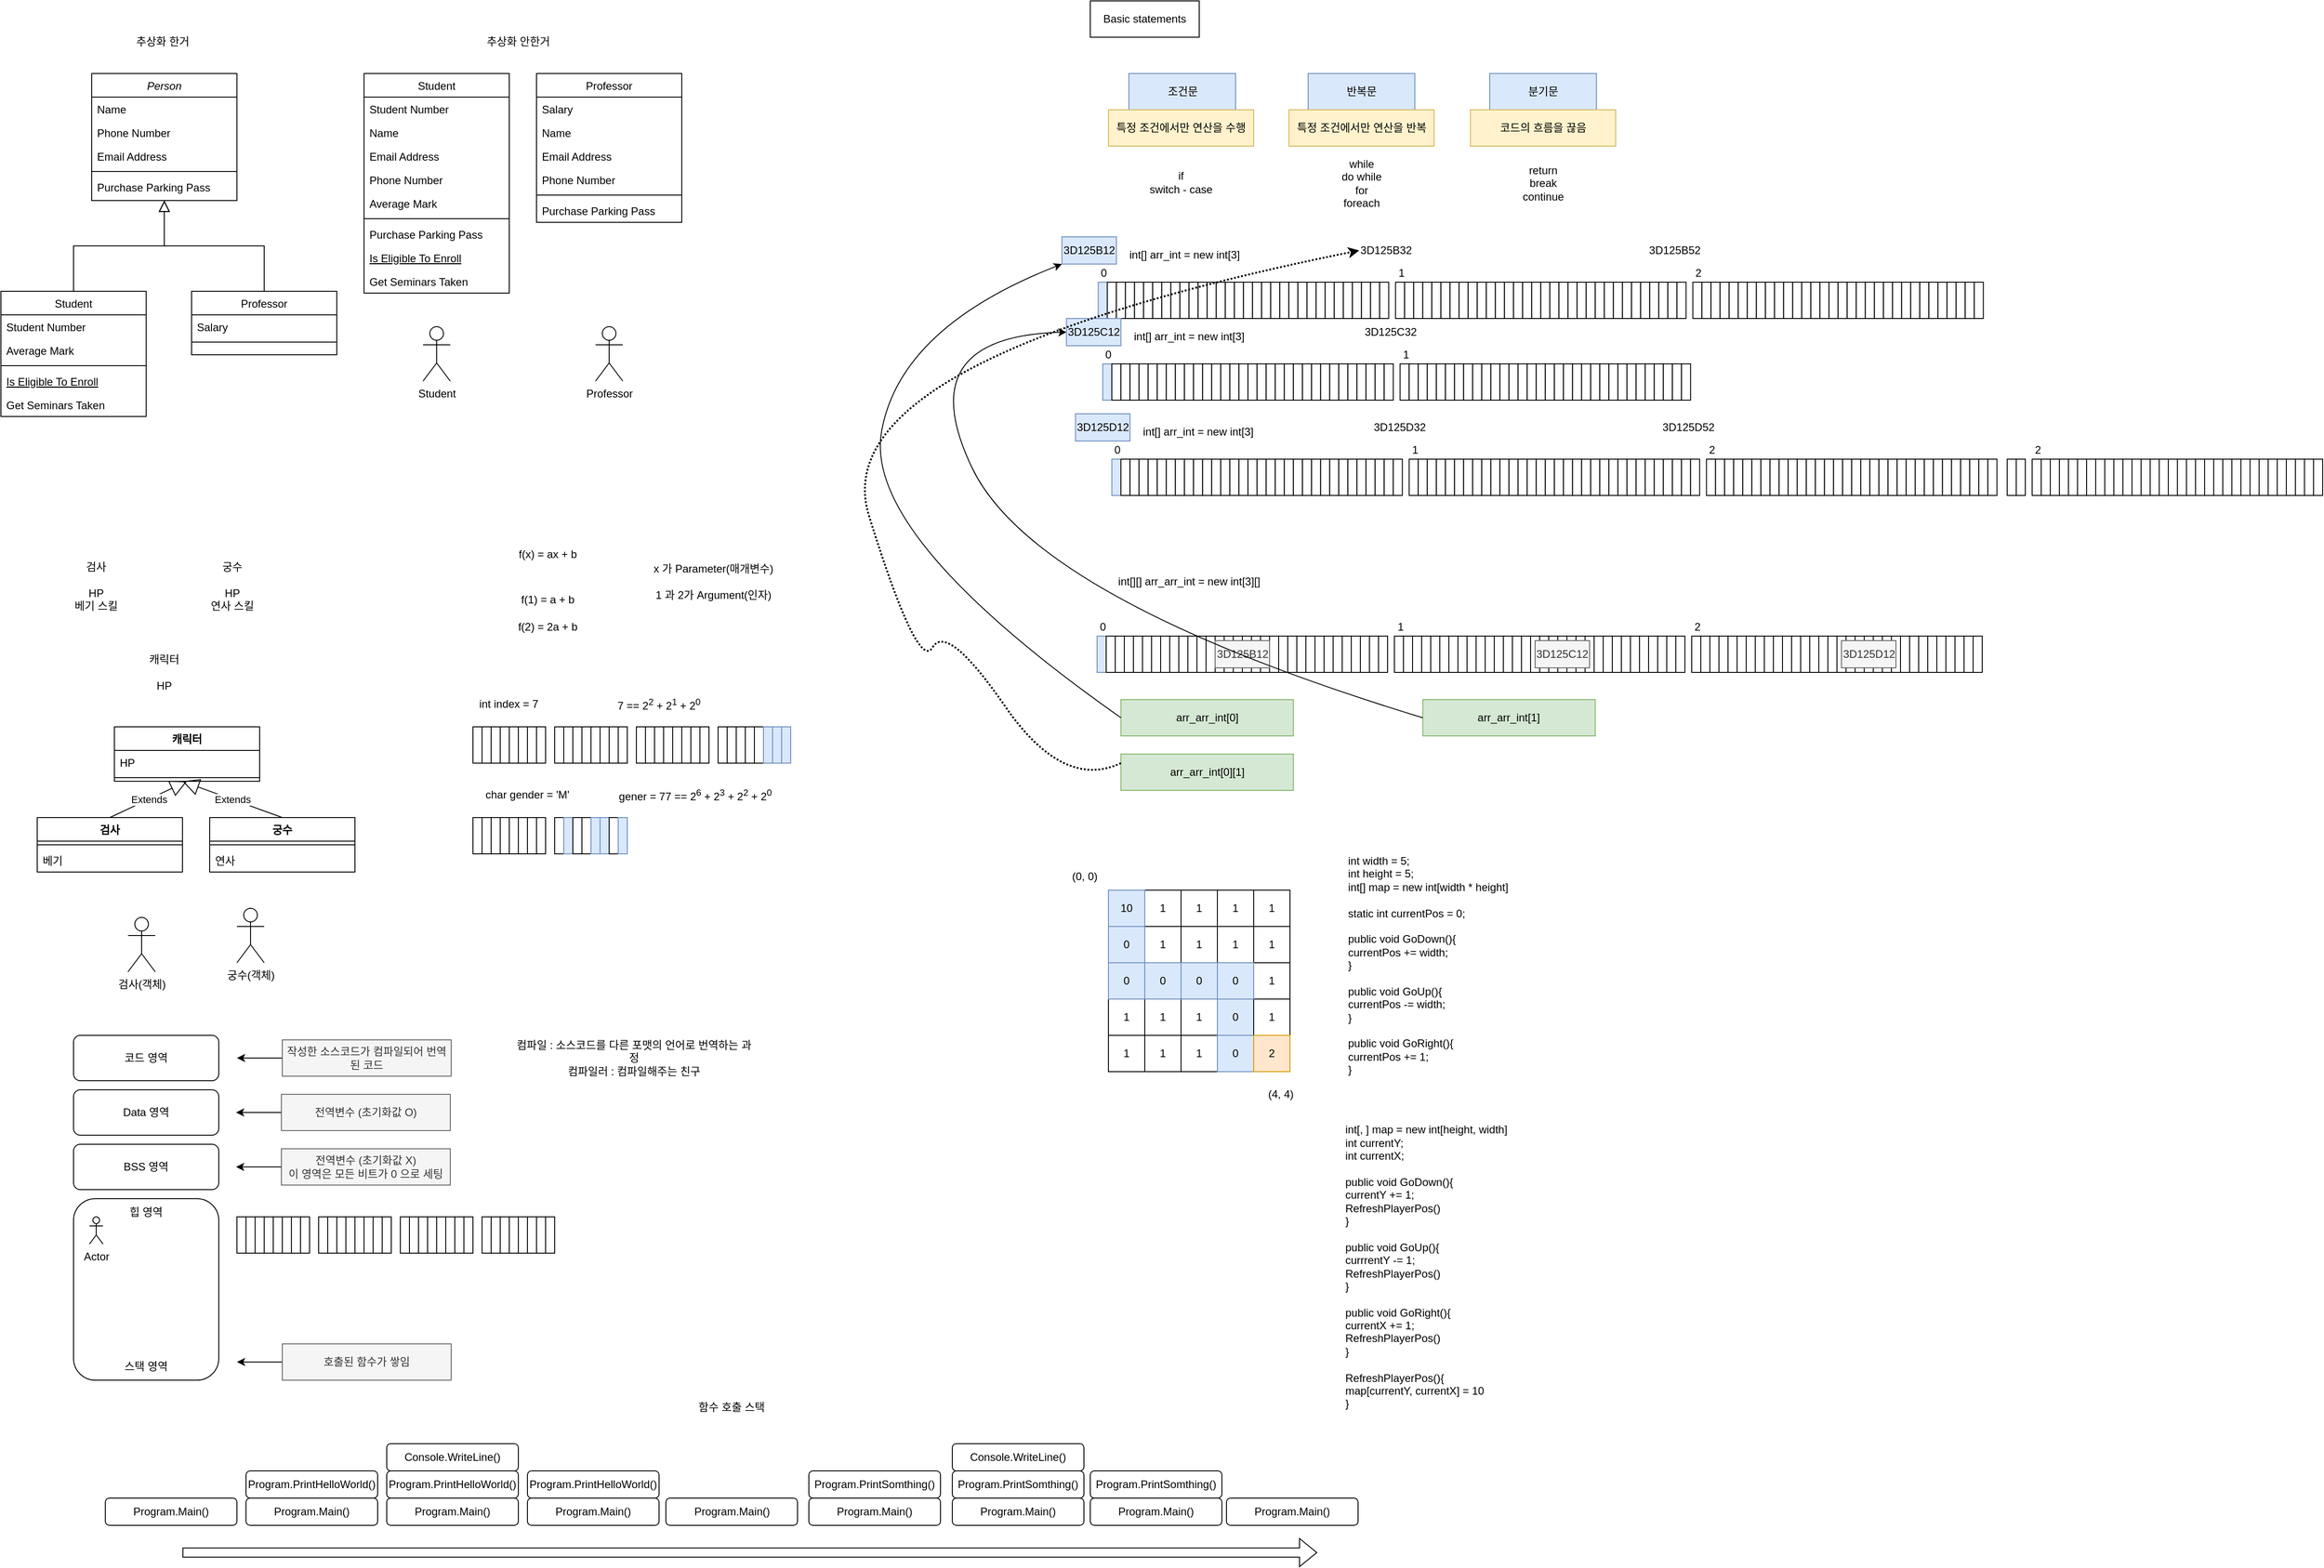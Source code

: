 <mxfile version="20.7.3" type="device"><diagram id="C5RBs43oDa-KdzZeNtuy" name="Page-1"><mxGraphModel dx="1313" dy="726" grid="1" gridSize="10" guides="1" tooltips="1" connect="1" arrows="1" fold="1" page="1" pageScale="1" pageWidth="827" pageHeight="1169" math="0" shadow="0"><root><mxCell id="WIyWlLk6GJQsqaUBKTNV-0"/><mxCell id="WIyWlLk6GJQsqaUBKTNV-1" parent="WIyWlLk6GJQsqaUBKTNV-0"/><mxCell id="zkfFHV4jXpPFQw0GAbJ--0" value="Person" style="swimlane;fontStyle=2;align=center;verticalAlign=top;childLayout=stackLayout;horizontal=1;startSize=26;horizontalStack=0;resizeParent=1;resizeLast=0;collapsible=1;marginBottom=0;rounded=0;shadow=0;strokeWidth=1;" parent="WIyWlLk6GJQsqaUBKTNV-1" vertex="1"><mxGeometry x="220" y="120" width="160" height="140" as="geometry"><mxRectangle x="230" y="140" width="160" height="26" as="alternateBounds"/></mxGeometry></mxCell><mxCell id="zkfFHV4jXpPFQw0GAbJ--1" value="Name" style="text;align=left;verticalAlign=top;spacingLeft=4;spacingRight=4;overflow=hidden;rotatable=0;points=[[0,0.5],[1,0.5]];portConstraint=eastwest;" parent="zkfFHV4jXpPFQw0GAbJ--0" vertex="1"><mxGeometry y="26" width="160" height="26" as="geometry"/></mxCell><mxCell id="zkfFHV4jXpPFQw0GAbJ--2" value="Phone Number" style="text;align=left;verticalAlign=top;spacingLeft=4;spacingRight=4;overflow=hidden;rotatable=0;points=[[0,0.5],[1,0.5]];portConstraint=eastwest;rounded=0;shadow=0;html=0;" parent="zkfFHV4jXpPFQw0GAbJ--0" vertex="1"><mxGeometry y="52" width="160" height="26" as="geometry"/></mxCell><mxCell id="zkfFHV4jXpPFQw0GAbJ--3" value="Email Address" style="text;align=left;verticalAlign=top;spacingLeft=4;spacingRight=4;overflow=hidden;rotatable=0;points=[[0,0.5],[1,0.5]];portConstraint=eastwest;rounded=0;shadow=0;html=0;" parent="zkfFHV4jXpPFQw0GAbJ--0" vertex="1"><mxGeometry y="78" width="160" height="26" as="geometry"/></mxCell><mxCell id="zkfFHV4jXpPFQw0GAbJ--4" value="" style="line;html=1;strokeWidth=1;align=left;verticalAlign=middle;spacingTop=-1;spacingLeft=3;spacingRight=3;rotatable=0;labelPosition=right;points=[];portConstraint=eastwest;" parent="zkfFHV4jXpPFQw0GAbJ--0" vertex="1"><mxGeometry y="104" width="160" height="8" as="geometry"/></mxCell><mxCell id="zkfFHV4jXpPFQw0GAbJ--5" value="Purchase Parking Pass" style="text;align=left;verticalAlign=top;spacingLeft=4;spacingRight=4;overflow=hidden;rotatable=0;points=[[0,0.5],[1,0.5]];portConstraint=eastwest;" parent="zkfFHV4jXpPFQw0GAbJ--0" vertex="1"><mxGeometry y="112" width="160" height="26" as="geometry"/></mxCell><mxCell id="zkfFHV4jXpPFQw0GAbJ--6" value="Student" style="swimlane;fontStyle=0;align=center;verticalAlign=top;childLayout=stackLayout;horizontal=1;startSize=26;horizontalStack=0;resizeParent=1;resizeLast=0;collapsible=1;marginBottom=0;rounded=0;shadow=0;strokeWidth=1;" parent="WIyWlLk6GJQsqaUBKTNV-1" vertex="1"><mxGeometry x="120" y="360" width="160" height="138" as="geometry"><mxRectangle x="130" y="380" width="160" height="26" as="alternateBounds"/></mxGeometry></mxCell><mxCell id="zkfFHV4jXpPFQw0GAbJ--7" value="Student Number" style="text;align=left;verticalAlign=top;spacingLeft=4;spacingRight=4;overflow=hidden;rotatable=0;points=[[0,0.5],[1,0.5]];portConstraint=eastwest;" parent="zkfFHV4jXpPFQw0GAbJ--6" vertex="1"><mxGeometry y="26" width="160" height="26" as="geometry"/></mxCell><mxCell id="zkfFHV4jXpPFQw0GAbJ--8" value="Average Mark" style="text;align=left;verticalAlign=top;spacingLeft=4;spacingRight=4;overflow=hidden;rotatable=0;points=[[0,0.5],[1,0.5]];portConstraint=eastwest;rounded=0;shadow=0;html=0;" parent="zkfFHV4jXpPFQw0GAbJ--6" vertex="1"><mxGeometry y="52" width="160" height="26" as="geometry"/></mxCell><mxCell id="zkfFHV4jXpPFQw0GAbJ--9" value="" style="line;html=1;strokeWidth=1;align=left;verticalAlign=middle;spacingTop=-1;spacingLeft=3;spacingRight=3;rotatable=0;labelPosition=right;points=[];portConstraint=eastwest;" parent="zkfFHV4jXpPFQw0GAbJ--6" vertex="1"><mxGeometry y="78" width="160" height="8" as="geometry"/></mxCell><mxCell id="zkfFHV4jXpPFQw0GAbJ--10" value="Is Eligible To Enroll" style="text;align=left;verticalAlign=top;spacingLeft=4;spacingRight=4;overflow=hidden;rotatable=0;points=[[0,0.5],[1,0.5]];portConstraint=eastwest;fontStyle=4" parent="zkfFHV4jXpPFQw0GAbJ--6" vertex="1"><mxGeometry y="86" width="160" height="26" as="geometry"/></mxCell><mxCell id="zkfFHV4jXpPFQw0GAbJ--11" value="Get Seminars Taken" style="text;align=left;verticalAlign=top;spacingLeft=4;spacingRight=4;overflow=hidden;rotatable=0;points=[[0,0.5],[1,0.5]];portConstraint=eastwest;" parent="zkfFHV4jXpPFQw0GAbJ--6" vertex="1"><mxGeometry y="112" width="160" height="26" as="geometry"/></mxCell><mxCell id="zkfFHV4jXpPFQw0GAbJ--12" value="" style="endArrow=block;endSize=10;endFill=0;shadow=0;strokeWidth=1;rounded=0;edgeStyle=elbowEdgeStyle;elbow=vertical;" parent="WIyWlLk6GJQsqaUBKTNV-1" source="zkfFHV4jXpPFQw0GAbJ--6" target="zkfFHV4jXpPFQw0GAbJ--0" edge="1"><mxGeometry width="160" relative="1" as="geometry"><mxPoint x="200" y="203" as="sourcePoint"/><mxPoint x="200" y="203" as="targetPoint"/></mxGeometry></mxCell><mxCell id="zkfFHV4jXpPFQw0GAbJ--13" value="Professor" style="swimlane;fontStyle=0;align=center;verticalAlign=top;childLayout=stackLayout;horizontal=1;startSize=26;horizontalStack=0;resizeParent=1;resizeLast=0;collapsible=1;marginBottom=0;rounded=0;shadow=0;strokeWidth=1;" parent="WIyWlLk6GJQsqaUBKTNV-1" vertex="1"><mxGeometry x="330" y="360" width="160" height="70" as="geometry"><mxRectangle x="340" y="380" width="170" height="26" as="alternateBounds"/></mxGeometry></mxCell><mxCell id="zkfFHV4jXpPFQw0GAbJ--14" value="Salary" style="text;align=left;verticalAlign=top;spacingLeft=4;spacingRight=4;overflow=hidden;rotatable=0;points=[[0,0.5],[1,0.5]];portConstraint=eastwest;" parent="zkfFHV4jXpPFQw0GAbJ--13" vertex="1"><mxGeometry y="26" width="160" height="26" as="geometry"/></mxCell><mxCell id="zkfFHV4jXpPFQw0GAbJ--15" value="" style="line;html=1;strokeWidth=1;align=left;verticalAlign=middle;spacingTop=-1;spacingLeft=3;spacingRight=3;rotatable=0;labelPosition=right;points=[];portConstraint=eastwest;" parent="zkfFHV4jXpPFQw0GAbJ--13" vertex="1"><mxGeometry y="52" width="160" height="8" as="geometry"/></mxCell><mxCell id="zkfFHV4jXpPFQw0GAbJ--16" value="" style="endArrow=block;endSize=10;endFill=0;shadow=0;strokeWidth=1;rounded=0;edgeStyle=elbowEdgeStyle;elbow=vertical;" parent="WIyWlLk6GJQsqaUBKTNV-1" source="zkfFHV4jXpPFQw0GAbJ--13" target="zkfFHV4jXpPFQw0GAbJ--0" edge="1"><mxGeometry width="160" relative="1" as="geometry"><mxPoint x="210" y="373" as="sourcePoint"/><mxPoint x="310" y="271" as="targetPoint"/></mxGeometry></mxCell><mxCell id="ExqrXKKtZ7Iw6yHS_soM-0" value="Student" style="swimlane;fontStyle=0;align=center;verticalAlign=top;childLayout=stackLayout;horizontal=1;startSize=26;horizontalStack=0;resizeParent=1;resizeLast=0;collapsible=1;marginBottom=0;rounded=0;shadow=0;strokeWidth=1;" parent="WIyWlLk6GJQsqaUBKTNV-1" vertex="1"><mxGeometry x="520" y="120" width="160" height="242" as="geometry"><mxRectangle x="130" y="380" width="160" height="26" as="alternateBounds"/></mxGeometry></mxCell><mxCell id="ExqrXKKtZ7Iw6yHS_soM-1" value="Student Number" style="text;align=left;verticalAlign=top;spacingLeft=4;spacingRight=4;overflow=hidden;rotatable=0;points=[[0,0.5],[1,0.5]];portConstraint=eastwest;" parent="ExqrXKKtZ7Iw6yHS_soM-0" vertex="1"><mxGeometry y="26" width="160" height="26" as="geometry"/></mxCell><mxCell id="ExqrXKKtZ7Iw6yHS_soM-6" value="Name" style="text;align=left;verticalAlign=top;spacingLeft=4;spacingRight=4;overflow=hidden;rotatable=0;points=[[0,0.5],[1,0.5]];portConstraint=eastwest;" parent="ExqrXKKtZ7Iw6yHS_soM-0" vertex="1"><mxGeometry y="52" width="160" height="26" as="geometry"/></mxCell><mxCell id="ExqrXKKtZ7Iw6yHS_soM-8" value="Email Address" style="text;align=left;verticalAlign=top;spacingLeft=4;spacingRight=4;overflow=hidden;rotatable=0;points=[[0,0.5],[1,0.5]];portConstraint=eastwest;rounded=0;shadow=0;html=0;" parent="ExqrXKKtZ7Iw6yHS_soM-0" vertex="1"><mxGeometry y="78" width="160" height="26" as="geometry"/></mxCell><mxCell id="ExqrXKKtZ7Iw6yHS_soM-7" value="Phone Number" style="text;align=left;verticalAlign=top;spacingLeft=4;spacingRight=4;overflow=hidden;rotatable=0;points=[[0,0.5],[1,0.5]];portConstraint=eastwest;rounded=0;shadow=0;html=0;" parent="ExqrXKKtZ7Iw6yHS_soM-0" vertex="1"><mxGeometry y="104" width="160" height="26" as="geometry"/></mxCell><mxCell id="ExqrXKKtZ7Iw6yHS_soM-2" value="Average Mark" style="text;align=left;verticalAlign=top;spacingLeft=4;spacingRight=4;overflow=hidden;rotatable=0;points=[[0,0.5],[1,0.5]];portConstraint=eastwest;rounded=0;shadow=0;html=0;" parent="ExqrXKKtZ7Iw6yHS_soM-0" vertex="1"><mxGeometry y="130" width="160" height="26" as="geometry"/></mxCell><mxCell id="ExqrXKKtZ7Iw6yHS_soM-3" value="" style="line;html=1;strokeWidth=1;align=left;verticalAlign=middle;spacingTop=-1;spacingLeft=3;spacingRight=3;rotatable=0;labelPosition=right;points=[];portConstraint=eastwest;" parent="ExqrXKKtZ7Iw6yHS_soM-0" vertex="1"><mxGeometry y="156" width="160" height="8" as="geometry"/></mxCell><mxCell id="ExqrXKKtZ7Iw6yHS_soM-9" value="Purchase Parking Pass" style="text;align=left;verticalAlign=top;spacingLeft=4;spacingRight=4;overflow=hidden;rotatable=0;points=[[0,0.5],[1,0.5]];portConstraint=eastwest;" parent="ExqrXKKtZ7Iw6yHS_soM-0" vertex="1"><mxGeometry y="164" width="160" height="26" as="geometry"/></mxCell><mxCell id="ExqrXKKtZ7Iw6yHS_soM-4" value="Is Eligible To Enroll" style="text;align=left;verticalAlign=top;spacingLeft=4;spacingRight=4;overflow=hidden;rotatable=0;points=[[0,0.5],[1,0.5]];portConstraint=eastwest;fontStyle=4" parent="ExqrXKKtZ7Iw6yHS_soM-0" vertex="1"><mxGeometry y="190" width="160" height="26" as="geometry"/></mxCell><mxCell id="ExqrXKKtZ7Iw6yHS_soM-5" value="Get Seminars Taken" style="text;align=left;verticalAlign=top;spacingLeft=4;spacingRight=4;overflow=hidden;rotatable=0;points=[[0,0.5],[1,0.5]];portConstraint=eastwest;" parent="ExqrXKKtZ7Iw6yHS_soM-0" vertex="1"><mxGeometry y="216" width="160" height="26" as="geometry"/></mxCell><mxCell id="ExqrXKKtZ7Iw6yHS_soM-10" value="Professor" style="swimlane;fontStyle=0;align=center;verticalAlign=top;childLayout=stackLayout;horizontal=1;startSize=26;horizontalStack=0;resizeParent=1;resizeLast=0;collapsible=1;marginBottom=0;rounded=0;shadow=0;strokeWidth=1;" parent="WIyWlLk6GJQsqaUBKTNV-1" vertex="1"><mxGeometry x="710" y="120" width="160" height="164" as="geometry"><mxRectangle x="340" y="380" width="170" height="26" as="alternateBounds"/></mxGeometry></mxCell><mxCell id="ExqrXKKtZ7Iw6yHS_soM-11" value="Salary" style="text;align=left;verticalAlign=top;spacingLeft=4;spacingRight=4;overflow=hidden;rotatable=0;points=[[0,0.5],[1,0.5]];portConstraint=eastwest;" parent="ExqrXKKtZ7Iw6yHS_soM-10" vertex="1"><mxGeometry y="26" width="160" height="26" as="geometry"/></mxCell><mxCell id="ExqrXKKtZ7Iw6yHS_soM-13" value="Name" style="text;align=left;verticalAlign=top;spacingLeft=4;spacingRight=4;overflow=hidden;rotatable=0;points=[[0,0.5],[1,0.5]];portConstraint=eastwest;" parent="ExqrXKKtZ7Iw6yHS_soM-10" vertex="1"><mxGeometry y="52" width="160" height="26" as="geometry"/></mxCell><mxCell id="ExqrXKKtZ7Iw6yHS_soM-15" value="Email Address" style="text;align=left;verticalAlign=top;spacingLeft=4;spacingRight=4;overflow=hidden;rotatable=0;points=[[0,0.5],[1,0.5]];portConstraint=eastwest;rounded=0;shadow=0;html=0;" parent="ExqrXKKtZ7Iw6yHS_soM-10" vertex="1"><mxGeometry y="78" width="160" height="26" as="geometry"/></mxCell><mxCell id="ExqrXKKtZ7Iw6yHS_soM-14" value="Phone Number" style="text;align=left;verticalAlign=top;spacingLeft=4;spacingRight=4;overflow=hidden;rotatable=0;points=[[0,0.5],[1,0.5]];portConstraint=eastwest;rounded=0;shadow=0;html=0;" parent="ExqrXKKtZ7Iw6yHS_soM-10" vertex="1"><mxGeometry y="104" width="160" height="26" as="geometry"/></mxCell><mxCell id="ExqrXKKtZ7Iw6yHS_soM-12" value="" style="line;html=1;strokeWidth=1;align=left;verticalAlign=middle;spacingTop=-1;spacingLeft=3;spacingRight=3;rotatable=0;labelPosition=right;points=[];portConstraint=eastwest;" parent="ExqrXKKtZ7Iw6yHS_soM-10" vertex="1"><mxGeometry y="130" width="160" height="8" as="geometry"/></mxCell><mxCell id="ExqrXKKtZ7Iw6yHS_soM-16" value="Purchase Parking Pass" style="text;align=left;verticalAlign=top;spacingLeft=4;spacingRight=4;overflow=hidden;rotatable=0;points=[[0,0.5],[1,0.5]];portConstraint=eastwest;" parent="ExqrXKKtZ7Iw6yHS_soM-10" vertex="1"><mxGeometry y="138" width="160" height="26" as="geometry"/></mxCell><mxCell id="ExqrXKKtZ7Iw6yHS_soM-18" value="Student" style="shape=umlActor;verticalLabelPosition=bottom;verticalAlign=top;html=1;outlineConnect=0;" parent="WIyWlLk6GJQsqaUBKTNV-1" vertex="1"><mxGeometry x="585" y="399" width="30" height="60" as="geometry"/></mxCell><mxCell id="ExqrXKKtZ7Iw6yHS_soM-19" value="Professor" style="shape=umlActor;verticalLabelPosition=bottom;verticalAlign=top;html=1;outlineConnect=0;" parent="WIyWlLk6GJQsqaUBKTNV-1" vertex="1"><mxGeometry x="775" y="399" width="30" height="60" as="geometry"/></mxCell><mxCell id="ExqrXKKtZ7Iw6yHS_soM-23" value="검사&lt;br&gt;&lt;br&gt;HP&lt;br&gt;베기 스킬&lt;br&gt;" style="text;html=1;strokeColor=none;fillColor=none;align=center;verticalAlign=middle;whiteSpace=wrap;rounded=0;" parent="WIyWlLk6GJQsqaUBKTNV-1" vertex="1"><mxGeometry x="170" y="640" width="110" height="90" as="geometry"/></mxCell><mxCell id="ExqrXKKtZ7Iw6yHS_soM-24" value="궁수&lt;br&gt;&lt;br&gt;HP&lt;br&gt;연사 스킬" style="text;html=1;strokeColor=none;fillColor=none;align=center;verticalAlign=middle;whiteSpace=wrap;rounded=0;" parent="WIyWlLk6GJQsqaUBKTNV-1" vertex="1"><mxGeometry x="320" y="640" width="110" height="90" as="geometry"/></mxCell><mxCell id="ExqrXKKtZ7Iw6yHS_soM-25" value="캐릭터&lt;br&gt;&lt;br&gt;HP" style="text;html=1;strokeColor=none;fillColor=none;align=center;verticalAlign=middle;whiteSpace=wrap;rounded=0;" parent="WIyWlLk6GJQsqaUBKTNV-1" vertex="1"><mxGeometry x="245" y="750" width="110" height="60" as="geometry"/></mxCell><mxCell id="ExqrXKKtZ7Iw6yHS_soM-26" value="캐릭터" style="swimlane;fontStyle=1;align=center;verticalAlign=top;childLayout=stackLayout;horizontal=1;startSize=26;horizontalStack=0;resizeParent=1;resizeParentMax=0;resizeLast=0;collapsible=1;marginBottom=0;" parent="WIyWlLk6GJQsqaUBKTNV-1" vertex="1"><mxGeometry x="245" y="840" width="160" height="60" as="geometry"/></mxCell><mxCell id="ExqrXKKtZ7Iw6yHS_soM-27" value="HP" style="text;strokeColor=none;fillColor=none;align=left;verticalAlign=top;spacingLeft=4;spacingRight=4;overflow=hidden;rotatable=0;points=[[0,0.5],[1,0.5]];portConstraint=eastwest;" parent="ExqrXKKtZ7Iw6yHS_soM-26" vertex="1"><mxGeometry y="26" width="160" height="26" as="geometry"/></mxCell><mxCell id="ExqrXKKtZ7Iw6yHS_soM-28" value="" style="line;strokeWidth=1;fillColor=none;align=left;verticalAlign=middle;spacingTop=-1;spacingLeft=3;spacingRight=3;rotatable=0;labelPosition=right;points=[];portConstraint=eastwest;strokeColor=inherit;" parent="ExqrXKKtZ7Iw6yHS_soM-26" vertex="1"><mxGeometry y="52" width="160" height="8" as="geometry"/></mxCell><mxCell id="ExqrXKKtZ7Iw6yHS_soM-30" value="검사" style="swimlane;fontStyle=1;align=center;verticalAlign=top;childLayout=stackLayout;horizontal=1;startSize=26;horizontalStack=0;resizeParent=1;resizeParentMax=0;resizeLast=0;collapsible=1;marginBottom=0;" parent="WIyWlLk6GJQsqaUBKTNV-1" vertex="1"><mxGeometry x="160" y="940" width="160" height="60" as="geometry"/></mxCell><mxCell id="ExqrXKKtZ7Iw6yHS_soM-32" value="" style="line;strokeWidth=1;fillColor=none;align=left;verticalAlign=middle;spacingTop=-1;spacingLeft=3;spacingRight=3;rotatable=0;labelPosition=right;points=[];portConstraint=eastwest;strokeColor=inherit;" parent="ExqrXKKtZ7Iw6yHS_soM-30" vertex="1"><mxGeometry y="26" width="160" height="8" as="geometry"/></mxCell><mxCell id="ExqrXKKtZ7Iw6yHS_soM-31" value="베기" style="text;strokeColor=none;fillColor=none;align=left;verticalAlign=top;spacingLeft=4;spacingRight=4;overflow=hidden;rotatable=0;points=[[0,0.5],[1,0.5]];portConstraint=eastwest;" parent="ExqrXKKtZ7Iw6yHS_soM-30" vertex="1"><mxGeometry y="34" width="160" height="26" as="geometry"/></mxCell><mxCell id="ExqrXKKtZ7Iw6yHS_soM-33" value="궁수" style="swimlane;fontStyle=1;align=center;verticalAlign=top;childLayout=stackLayout;horizontal=1;startSize=26;horizontalStack=0;resizeParent=1;resizeParentMax=0;resizeLast=0;collapsible=1;marginBottom=0;" parent="WIyWlLk6GJQsqaUBKTNV-1" vertex="1"><mxGeometry x="350" y="940" width="160" height="60" as="geometry"/></mxCell><mxCell id="ExqrXKKtZ7Iw6yHS_soM-35" value="" style="line;strokeWidth=1;fillColor=none;align=left;verticalAlign=middle;spacingTop=-1;spacingLeft=3;spacingRight=3;rotatable=0;labelPosition=right;points=[];portConstraint=eastwest;strokeColor=inherit;" parent="ExqrXKKtZ7Iw6yHS_soM-33" vertex="1"><mxGeometry y="26" width="160" height="8" as="geometry"/></mxCell><mxCell id="ExqrXKKtZ7Iw6yHS_soM-34" value="연사" style="text;strokeColor=none;fillColor=none;align=left;verticalAlign=top;spacingLeft=4;spacingRight=4;overflow=hidden;rotatable=0;points=[[0,0.5],[1,0.5]];portConstraint=eastwest;" parent="ExqrXKKtZ7Iw6yHS_soM-33" vertex="1"><mxGeometry y="34" width="160" height="26" as="geometry"/></mxCell><mxCell id="ExqrXKKtZ7Iw6yHS_soM-36" value="Extends" style="endArrow=block;endSize=16;endFill=0;html=1;rounded=0;entryX=0.5;entryY=1;entryDx=0;entryDy=0;exitX=0.5;exitY=0;exitDx=0;exitDy=0;" parent="WIyWlLk6GJQsqaUBKTNV-1" source="ExqrXKKtZ7Iw6yHS_soM-30" target="ExqrXKKtZ7Iw6yHS_soM-26" edge="1"><mxGeometry width="160" relative="1" as="geometry"><mxPoint x="410" y="900" as="sourcePoint"/><mxPoint x="570" y="900" as="targetPoint"/></mxGeometry></mxCell><mxCell id="ExqrXKKtZ7Iw6yHS_soM-37" value="Extends" style="endArrow=block;endSize=16;endFill=0;html=1;rounded=0;exitX=0.5;exitY=0;exitDx=0;exitDy=0;" parent="WIyWlLk6GJQsqaUBKTNV-1" source="ExqrXKKtZ7Iw6yHS_soM-33" edge="1"><mxGeometry width="160" relative="1" as="geometry"><mxPoint x="250" y="950" as="sourcePoint"/><mxPoint x="320" y="900" as="targetPoint"/></mxGeometry></mxCell><mxCell id="ExqrXKKtZ7Iw6yHS_soM-38" value="검사(객체)" style="shape=umlActor;verticalLabelPosition=bottom;verticalAlign=top;html=1;" parent="WIyWlLk6GJQsqaUBKTNV-1" vertex="1"><mxGeometry x="260" y="1050" width="30" height="60" as="geometry"/></mxCell><mxCell id="ExqrXKKtZ7Iw6yHS_soM-39" value="궁수(객체)" style="shape=umlActor;verticalLabelPosition=bottom;verticalAlign=top;html=1;" parent="WIyWlLk6GJQsqaUBKTNV-1" vertex="1"><mxGeometry x="380" y="1040" width="30" height="60" as="geometry"/></mxCell><mxCell id="t1bSAMeGhx11BP6fI8By-0" value="f(x) = ax + b" style="text;html=1;strokeColor=none;fillColor=none;align=center;verticalAlign=middle;whiteSpace=wrap;rounded=0;" parent="WIyWlLk6GJQsqaUBKTNV-1" vertex="1"><mxGeometry x="640" y="635" width="165" height="30" as="geometry"/></mxCell><mxCell id="t1bSAMeGhx11BP6fI8By-1" value="f(1) = a + b" style="text;html=1;strokeColor=none;fillColor=none;align=center;verticalAlign=middle;whiteSpace=wrap;rounded=0;" parent="WIyWlLk6GJQsqaUBKTNV-1" vertex="1"><mxGeometry x="640" y="685" width="165" height="30" as="geometry"/></mxCell><mxCell id="t1bSAMeGhx11BP6fI8By-2" value="f(2) = 2a + b" style="text;html=1;strokeColor=none;fillColor=none;align=center;verticalAlign=middle;whiteSpace=wrap;rounded=0;" parent="WIyWlLk6GJQsqaUBKTNV-1" vertex="1"><mxGeometry x="640" y="715" width="165" height="30" as="geometry"/></mxCell><mxCell id="t1bSAMeGhx11BP6fI8By-3" value="" style="rounded=0;whiteSpace=wrap;html=1;" parent="WIyWlLk6GJQsqaUBKTNV-1" vertex="1"><mxGeometry x="640" y="840" width="10" height="40" as="geometry"/></mxCell><mxCell id="t1bSAMeGhx11BP6fI8By-4" value="int index = 7" style="text;html=1;strokeColor=none;fillColor=none;align=center;verticalAlign=middle;whiteSpace=wrap;rounded=0;" parent="WIyWlLk6GJQsqaUBKTNV-1" vertex="1"><mxGeometry x="637.5" y="800" width="82.5" height="30" as="geometry"/></mxCell><mxCell id="t1bSAMeGhx11BP6fI8By-5" value="" style="rounded=0;whiteSpace=wrap;html=1;" parent="WIyWlLk6GJQsqaUBKTNV-1" vertex="1"><mxGeometry x="650" y="840" width="10" height="40" as="geometry"/></mxCell><mxCell id="t1bSAMeGhx11BP6fI8By-6" value="" style="rounded=0;whiteSpace=wrap;html=1;" parent="WIyWlLk6GJQsqaUBKTNV-1" vertex="1"><mxGeometry x="660" y="840" width="10" height="40" as="geometry"/></mxCell><mxCell id="t1bSAMeGhx11BP6fI8By-8" value="" style="rounded=0;whiteSpace=wrap;html=1;" parent="WIyWlLk6GJQsqaUBKTNV-1" vertex="1"><mxGeometry x="670" y="840" width="10" height="40" as="geometry"/></mxCell><mxCell id="t1bSAMeGhx11BP6fI8By-9" value="" style="rounded=0;whiteSpace=wrap;html=1;" parent="WIyWlLk6GJQsqaUBKTNV-1" vertex="1"><mxGeometry x="680" y="840" width="10" height="40" as="geometry"/></mxCell><mxCell id="t1bSAMeGhx11BP6fI8By-10" value="" style="rounded=0;whiteSpace=wrap;html=1;" parent="WIyWlLk6GJQsqaUBKTNV-1" vertex="1"><mxGeometry x="690" y="840" width="10" height="40" as="geometry"/></mxCell><mxCell id="t1bSAMeGhx11BP6fI8By-11" value="" style="rounded=0;whiteSpace=wrap;html=1;" parent="WIyWlLk6GJQsqaUBKTNV-1" vertex="1"><mxGeometry x="700" y="840" width="10" height="40" as="geometry"/></mxCell><mxCell id="t1bSAMeGhx11BP6fI8By-12" value="" style="rounded=0;whiteSpace=wrap;html=1;" parent="WIyWlLk6GJQsqaUBKTNV-1" vertex="1"><mxGeometry x="710" y="840" width="10" height="40" as="geometry"/></mxCell><mxCell id="t1bSAMeGhx11BP6fI8By-13" value="" style="rounded=0;whiteSpace=wrap;html=1;" parent="WIyWlLk6GJQsqaUBKTNV-1" vertex="1"><mxGeometry x="730" y="840" width="10" height="40" as="geometry"/></mxCell><mxCell id="t1bSAMeGhx11BP6fI8By-14" value="" style="rounded=0;whiteSpace=wrap;html=1;" parent="WIyWlLk6GJQsqaUBKTNV-1" vertex="1"><mxGeometry x="740" y="840" width="10" height="40" as="geometry"/></mxCell><mxCell id="t1bSAMeGhx11BP6fI8By-15" value="" style="rounded=0;whiteSpace=wrap;html=1;" parent="WIyWlLk6GJQsqaUBKTNV-1" vertex="1"><mxGeometry x="750" y="840" width="10" height="40" as="geometry"/></mxCell><mxCell id="t1bSAMeGhx11BP6fI8By-16" value="" style="rounded=0;whiteSpace=wrap;html=1;" parent="WIyWlLk6GJQsqaUBKTNV-1" vertex="1"><mxGeometry x="760" y="840" width="10" height="40" as="geometry"/></mxCell><mxCell id="t1bSAMeGhx11BP6fI8By-17" value="" style="rounded=0;whiteSpace=wrap;html=1;" parent="WIyWlLk6GJQsqaUBKTNV-1" vertex="1"><mxGeometry x="770" y="840" width="10" height="40" as="geometry"/></mxCell><mxCell id="t1bSAMeGhx11BP6fI8By-18" value="" style="rounded=0;whiteSpace=wrap;html=1;" parent="WIyWlLk6GJQsqaUBKTNV-1" vertex="1"><mxGeometry x="780" y="840" width="10" height="40" as="geometry"/></mxCell><mxCell id="t1bSAMeGhx11BP6fI8By-19" value="" style="rounded=0;whiteSpace=wrap;html=1;" parent="WIyWlLk6GJQsqaUBKTNV-1" vertex="1"><mxGeometry x="790" y="840" width="10" height="40" as="geometry"/></mxCell><mxCell id="t1bSAMeGhx11BP6fI8By-20" value="" style="rounded=0;whiteSpace=wrap;html=1;" parent="WIyWlLk6GJQsqaUBKTNV-1" vertex="1"><mxGeometry x="800" y="840" width="10" height="40" as="geometry"/></mxCell><mxCell id="t1bSAMeGhx11BP6fI8By-21" value="" style="rounded=0;whiteSpace=wrap;html=1;" parent="WIyWlLk6GJQsqaUBKTNV-1" vertex="1"><mxGeometry x="820" y="840" width="10" height="40" as="geometry"/></mxCell><mxCell id="t1bSAMeGhx11BP6fI8By-22" value="" style="rounded=0;whiteSpace=wrap;html=1;" parent="WIyWlLk6GJQsqaUBKTNV-1" vertex="1"><mxGeometry x="830" y="840" width="10" height="40" as="geometry"/></mxCell><mxCell id="t1bSAMeGhx11BP6fI8By-23" value="" style="rounded=0;whiteSpace=wrap;html=1;" parent="WIyWlLk6GJQsqaUBKTNV-1" vertex="1"><mxGeometry x="840" y="840" width="10" height="40" as="geometry"/></mxCell><mxCell id="t1bSAMeGhx11BP6fI8By-24" value="" style="rounded=0;whiteSpace=wrap;html=1;" parent="WIyWlLk6GJQsqaUBKTNV-1" vertex="1"><mxGeometry x="850" y="840" width="10" height="40" as="geometry"/></mxCell><mxCell id="t1bSAMeGhx11BP6fI8By-25" value="" style="rounded=0;whiteSpace=wrap;html=1;" parent="WIyWlLk6GJQsqaUBKTNV-1" vertex="1"><mxGeometry x="860" y="840" width="10" height="40" as="geometry"/></mxCell><mxCell id="t1bSAMeGhx11BP6fI8By-26" value="" style="rounded=0;whiteSpace=wrap;html=1;" parent="WIyWlLk6GJQsqaUBKTNV-1" vertex="1"><mxGeometry x="870" y="840" width="10" height="40" as="geometry"/></mxCell><mxCell id="t1bSAMeGhx11BP6fI8By-27" value="" style="rounded=0;whiteSpace=wrap;html=1;" parent="WIyWlLk6GJQsqaUBKTNV-1" vertex="1"><mxGeometry x="880" y="840" width="10" height="40" as="geometry"/></mxCell><mxCell id="t1bSAMeGhx11BP6fI8By-28" value="" style="rounded=0;whiteSpace=wrap;html=1;" parent="WIyWlLk6GJQsqaUBKTNV-1" vertex="1"><mxGeometry x="890" y="840" width="10" height="40" as="geometry"/></mxCell><mxCell id="t1bSAMeGhx11BP6fI8By-29" value="" style="rounded=0;whiteSpace=wrap;html=1;" parent="WIyWlLk6GJQsqaUBKTNV-1" vertex="1"><mxGeometry x="910" y="840" width="10" height="40" as="geometry"/></mxCell><mxCell id="t1bSAMeGhx11BP6fI8By-30" value="" style="rounded=0;whiteSpace=wrap;html=1;" parent="WIyWlLk6GJQsqaUBKTNV-1" vertex="1"><mxGeometry x="920" y="840" width="10" height="40" as="geometry"/></mxCell><mxCell id="t1bSAMeGhx11BP6fI8By-31" value="" style="rounded=0;whiteSpace=wrap;html=1;" parent="WIyWlLk6GJQsqaUBKTNV-1" vertex="1"><mxGeometry x="930" y="840" width="10" height="40" as="geometry"/></mxCell><mxCell id="t1bSAMeGhx11BP6fI8By-32" value="" style="rounded=0;whiteSpace=wrap;html=1;" parent="WIyWlLk6GJQsqaUBKTNV-1" vertex="1"><mxGeometry x="940" y="840" width="10" height="40" as="geometry"/></mxCell><mxCell id="t1bSAMeGhx11BP6fI8By-33" value="" style="rounded=0;whiteSpace=wrap;html=1;" parent="WIyWlLk6GJQsqaUBKTNV-1" vertex="1"><mxGeometry x="950" y="840" width="10" height="40" as="geometry"/></mxCell><mxCell id="t1bSAMeGhx11BP6fI8By-34" value="" style="rounded=0;whiteSpace=wrap;html=1;fillColor=#dae8fc;strokeColor=#6c8ebf;" parent="WIyWlLk6GJQsqaUBKTNV-1" vertex="1"><mxGeometry x="960" y="840" width="10" height="40" as="geometry"/></mxCell><mxCell id="t1bSAMeGhx11BP6fI8By-35" value="" style="rounded=0;whiteSpace=wrap;html=1;fillColor=#dae8fc;strokeColor=#6c8ebf;" parent="WIyWlLk6GJQsqaUBKTNV-1" vertex="1"><mxGeometry x="970" y="840" width="10" height="40" as="geometry"/></mxCell><mxCell id="t1bSAMeGhx11BP6fI8By-36" value="" style="rounded=0;whiteSpace=wrap;html=1;fillColor=#dae8fc;strokeColor=#6c8ebf;" parent="WIyWlLk6GJQsqaUBKTNV-1" vertex="1"><mxGeometry x="980" y="840" width="10" height="40" as="geometry"/></mxCell><mxCell id="t1bSAMeGhx11BP6fI8By-37" value="7 == 2&lt;sup&gt;2&lt;/sup&gt; + 2&lt;sup&gt;1&lt;/sup&gt; + 2&lt;sup&gt;0&lt;/sup&gt;" style="text;html=1;strokeColor=none;fillColor=none;align=center;verticalAlign=middle;whiteSpace=wrap;rounded=0;" parent="WIyWlLk6GJQsqaUBKTNV-1" vertex="1"><mxGeometry x="760" y="800" width="170" height="30" as="geometry"/></mxCell><mxCell id="t1bSAMeGhx11BP6fI8By-38" value="char gender = 'M'" style="text;html=1;strokeColor=none;fillColor=none;align=center;verticalAlign=middle;whiteSpace=wrap;rounded=0;" parent="WIyWlLk6GJQsqaUBKTNV-1" vertex="1"><mxGeometry x="640" y="900" width="120" height="30" as="geometry"/></mxCell><mxCell id="t1bSAMeGhx11BP6fI8By-39" value="gener = 77 == 2&lt;sup&gt;6&lt;/sup&gt; + 2&lt;sup&gt;3&lt;/sup&gt; + 2&lt;sup&gt;2&lt;/sup&gt; + 2&lt;sup&gt;0&lt;/sup&gt;" style="text;html=1;strokeColor=none;fillColor=none;align=center;verticalAlign=middle;whiteSpace=wrap;rounded=0;" parent="WIyWlLk6GJQsqaUBKTNV-1" vertex="1"><mxGeometry x="780" y="900" width="210" height="30" as="geometry"/></mxCell><mxCell id="t1bSAMeGhx11BP6fI8By-40" value="" style="rounded=0;whiteSpace=wrap;html=1;" parent="WIyWlLk6GJQsqaUBKTNV-1" vertex="1"><mxGeometry x="640" y="940" width="10" height="40" as="geometry"/></mxCell><mxCell id="t1bSAMeGhx11BP6fI8By-41" value="" style="rounded=0;whiteSpace=wrap;html=1;" parent="WIyWlLk6GJQsqaUBKTNV-1" vertex="1"><mxGeometry x="650" y="940" width="10" height="40" as="geometry"/></mxCell><mxCell id="t1bSAMeGhx11BP6fI8By-42" value="" style="rounded=0;whiteSpace=wrap;html=1;" parent="WIyWlLk6GJQsqaUBKTNV-1" vertex="1"><mxGeometry x="660" y="940" width="10" height="40" as="geometry"/></mxCell><mxCell id="t1bSAMeGhx11BP6fI8By-43" value="" style="rounded=0;whiteSpace=wrap;html=1;" parent="WIyWlLk6GJQsqaUBKTNV-1" vertex="1"><mxGeometry x="670" y="940" width="10" height="40" as="geometry"/></mxCell><mxCell id="t1bSAMeGhx11BP6fI8By-44" value="" style="rounded=0;whiteSpace=wrap;html=1;" parent="WIyWlLk6GJQsqaUBKTNV-1" vertex="1"><mxGeometry x="680" y="940" width="10" height="40" as="geometry"/></mxCell><mxCell id="t1bSAMeGhx11BP6fI8By-45" value="" style="rounded=0;whiteSpace=wrap;html=1;" parent="WIyWlLk6GJQsqaUBKTNV-1" vertex="1"><mxGeometry x="690" y="940" width="10" height="40" as="geometry"/></mxCell><mxCell id="t1bSAMeGhx11BP6fI8By-46" value="" style="rounded=0;whiteSpace=wrap;html=1;" parent="WIyWlLk6GJQsqaUBKTNV-1" vertex="1"><mxGeometry x="700" y="940" width="10" height="40" as="geometry"/></mxCell><mxCell id="t1bSAMeGhx11BP6fI8By-47" value="" style="rounded=0;whiteSpace=wrap;html=1;" parent="WIyWlLk6GJQsqaUBKTNV-1" vertex="1"><mxGeometry x="710" y="940" width="10" height="40" as="geometry"/></mxCell><mxCell id="t1bSAMeGhx11BP6fI8By-48" value="" style="rounded=0;whiteSpace=wrap;html=1;" parent="WIyWlLk6GJQsqaUBKTNV-1" vertex="1"><mxGeometry x="730" y="940" width="10" height="40" as="geometry"/></mxCell><mxCell id="t1bSAMeGhx11BP6fI8By-49" value="" style="rounded=0;whiteSpace=wrap;html=1;fillColor=#dae8fc;strokeColor=#6c8ebf;" parent="WIyWlLk6GJQsqaUBKTNV-1" vertex="1"><mxGeometry x="740" y="940" width="10" height="40" as="geometry"/></mxCell><mxCell id="t1bSAMeGhx11BP6fI8By-50" value="" style="rounded=0;whiteSpace=wrap;html=1;" parent="WIyWlLk6GJQsqaUBKTNV-1" vertex="1"><mxGeometry x="750" y="940" width="10" height="40" as="geometry"/></mxCell><mxCell id="t1bSAMeGhx11BP6fI8By-51" value="" style="rounded=0;whiteSpace=wrap;html=1;" parent="WIyWlLk6GJQsqaUBKTNV-1" vertex="1"><mxGeometry x="760" y="940" width="10" height="40" as="geometry"/></mxCell><mxCell id="t1bSAMeGhx11BP6fI8By-52" value="" style="rounded=0;whiteSpace=wrap;html=1;fillColor=#dae8fc;strokeColor=#6c8ebf;" parent="WIyWlLk6GJQsqaUBKTNV-1" vertex="1"><mxGeometry x="770" y="940" width="10" height="40" as="geometry"/></mxCell><mxCell id="t1bSAMeGhx11BP6fI8By-53" value="" style="rounded=0;whiteSpace=wrap;html=1;fillColor=#dae8fc;strokeColor=#6c8ebf;" parent="WIyWlLk6GJQsqaUBKTNV-1" vertex="1"><mxGeometry x="780" y="940" width="10" height="40" as="geometry"/></mxCell><mxCell id="t1bSAMeGhx11BP6fI8By-54" value="" style="rounded=0;whiteSpace=wrap;html=1;" parent="WIyWlLk6GJQsqaUBKTNV-1" vertex="1"><mxGeometry x="790" y="940" width="10" height="40" as="geometry"/></mxCell><mxCell id="t1bSAMeGhx11BP6fI8By-55" value="" style="rounded=0;whiteSpace=wrap;html=1;fillColor=#dae8fc;strokeColor=#6c8ebf;" parent="WIyWlLk6GJQsqaUBKTNV-1" vertex="1"><mxGeometry x="800" y="940" width="10" height="40" as="geometry"/></mxCell><mxCell id="utl-lvmWzKcFZFNmIP-l-0" value="추상화 한거&amp;nbsp;" style="text;html=1;strokeColor=none;fillColor=none;align=center;verticalAlign=middle;whiteSpace=wrap;rounded=0;" parent="WIyWlLk6GJQsqaUBKTNV-1" vertex="1"><mxGeometry x="195" y="70" width="210" height="30" as="geometry"/></mxCell><mxCell id="utl-lvmWzKcFZFNmIP-l-1" value="추상화 안한거" style="text;html=1;strokeColor=none;fillColor=none;align=center;verticalAlign=middle;whiteSpace=wrap;rounded=0;" parent="WIyWlLk6GJQsqaUBKTNV-1" vertex="1"><mxGeometry x="585" y="70" width="210" height="30" as="geometry"/></mxCell><mxCell id="utl-lvmWzKcFZFNmIP-l-2" value="x 가 Parameter(매개변수)&lt;br&gt;&lt;br&gt;1 과 2가 Argument(인자)" style="text;html=1;strokeColor=none;fillColor=none;align=center;verticalAlign=middle;whiteSpace=wrap;rounded=0;" parent="WIyWlLk6GJQsqaUBKTNV-1" vertex="1"><mxGeometry x="835" y="625" width="140" height="110" as="geometry"/></mxCell><mxCell id="utl-lvmWzKcFZFNmIP-l-4" value="" style="rounded=1;whiteSpace=wrap;html=1;" parent="WIyWlLk6GJQsqaUBKTNV-1" vertex="1"><mxGeometry x="200" y="1360" width="160" height="200" as="geometry"/></mxCell><mxCell id="utl-lvmWzKcFZFNmIP-l-5" value="코드 영역" style="rounded=1;whiteSpace=wrap;html=1;" parent="WIyWlLk6GJQsqaUBKTNV-1" vertex="1"><mxGeometry x="200" y="1180" width="160" height="50" as="geometry"/></mxCell><mxCell id="utl-lvmWzKcFZFNmIP-l-6" value="Data 영역" style="rounded=1;whiteSpace=wrap;html=1;" parent="WIyWlLk6GJQsqaUBKTNV-1" vertex="1"><mxGeometry x="200" y="1240" width="160" height="50" as="geometry"/></mxCell><mxCell id="utl-lvmWzKcFZFNmIP-l-7" value="BSS 영역" style="rounded=1;whiteSpace=wrap;html=1;" parent="WIyWlLk6GJQsqaUBKTNV-1" vertex="1"><mxGeometry x="200" y="1300" width="160" height="50" as="geometry"/></mxCell><mxCell id="utl-lvmWzKcFZFNmIP-l-8" value="힙 영역" style="text;html=1;strokeColor=none;fillColor=none;align=center;verticalAlign=middle;whiteSpace=wrap;rounded=0;" parent="WIyWlLk6GJQsqaUBKTNV-1" vertex="1"><mxGeometry x="250" y="1360" width="60" height="30" as="geometry"/></mxCell><mxCell id="utl-lvmWzKcFZFNmIP-l-9" value="스택 영역" style="text;html=1;strokeColor=none;fillColor=none;align=center;verticalAlign=middle;whiteSpace=wrap;rounded=0;" parent="WIyWlLk6GJQsqaUBKTNV-1" vertex="1"><mxGeometry x="250" y="1530" width="60" height="30" as="geometry"/></mxCell><mxCell id="utl-lvmWzKcFZFNmIP-l-12" style="edgeStyle=orthogonalEdgeStyle;rounded=0;orthogonalLoop=1;jettySize=auto;html=1;" parent="WIyWlLk6GJQsqaUBKTNV-1" source="utl-lvmWzKcFZFNmIP-l-10" edge="1"><mxGeometry relative="1" as="geometry"><mxPoint x="380" y="1205" as="targetPoint"/></mxGeometry></mxCell><mxCell id="utl-lvmWzKcFZFNmIP-l-10" value="작성한 소스코드가 컴파일되어 번역된 코드" style="text;html=1;strokeColor=#666666;fillColor=#f5f5f5;align=center;verticalAlign=middle;whiteSpace=wrap;rounded=0;fontColor=#333333;" parent="WIyWlLk6GJQsqaUBKTNV-1" vertex="1"><mxGeometry x="430" y="1185" width="186" height="40" as="geometry"/></mxCell><mxCell id="utl-lvmWzKcFZFNmIP-l-13" value="컴파일 : 소스코드를 다른 포맷의 언어로 번역하는 과정&lt;br&gt;컴파일러 : 컴파일해주는 친구" style="text;html=1;strokeColor=none;fillColor=none;align=center;verticalAlign=middle;whiteSpace=wrap;rounded=0;" parent="WIyWlLk6GJQsqaUBKTNV-1" vertex="1"><mxGeometry x="685" y="1169" width="265" height="71" as="geometry"/></mxCell><mxCell id="utl-lvmWzKcFZFNmIP-l-14" style="edgeStyle=orthogonalEdgeStyle;rounded=0;orthogonalLoop=1;jettySize=auto;html=1;" parent="WIyWlLk6GJQsqaUBKTNV-1" source="utl-lvmWzKcFZFNmIP-l-15" edge="1"><mxGeometry relative="1" as="geometry"><mxPoint x="380" y="1540" as="targetPoint"/></mxGeometry></mxCell><mxCell id="utl-lvmWzKcFZFNmIP-l-15" value="호출된 함수가 쌓임" style="text;html=1;strokeColor=#666666;fillColor=#f5f5f5;align=center;verticalAlign=middle;whiteSpace=wrap;rounded=0;fontColor=#333333;" parent="WIyWlLk6GJQsqaUBKTNV-1" vertex="1"><mxGeometry x="430" y="1520" width="186" height="40" as="geometry"/></mxCell><mxCell id="utl-lvmWzKcFZFNmIP-l-16" value="Program.Main()" style="rounded=1;whiteSpace=wrap;html=1;" parent="WIyWlLk6GJQsqaUBKTNV-1" vertex="1"><mxGeometry x="235" y="1690" width="145" height="30" as="geometry"/></mxCell><mxCell id="utl-lvmWzKcFZFNmIP-l-18" value="Program.PrintHelloWorld()" style="rounded=1;whiteSpace=wrap;html=1;" parent="WIyWlLk6GJQsqaUBKTNV-1" vertex="1"><mxGeometry x="390" y="1660" width="145" height="30" as="geometry"/></mxCell><mxCell id="utl-lvmWzKcFZFNmIP-l-19" value="Program.Main()" style="rounded=1;whiteSpace=wrap;html=1;" parent="WIyWlLk6GJQsqaUBKTNV-1" vertex="1"><mxGeometry x="390" y="1690" width="145" height="30" as="geometry"/></mxCell><mxCell id="utl-lvmWzKcFZFNmIP-l-20" value="Program.PrintHelloWorld()" style="rounded=1;whiteSpace=wrap;html=1;" parent="WIyWlLk6GJQsqaUBKTNV-1" vertex="1"><mxGeometry x="545" y="1660" width="145" height="30" as="geometry"/></mxCell><mxCell id="utl-lvmWzKcFZFNmIP-l-21" value="Program.Main()" style="rounded=1;whiteSpace=wrap;html=1;" parent="WIyWlLk6GJQsqaUBKTNV-1" vertex="1"><mxGeometry x="545" y="1690" width="145" height="30" as="geometry"/></mxCell><mxCell id="utl-lvmWzKcFZFNmIP-l-22" value="Console.WriteLine()" style="rounded=1;whiteSpace=wrap;html=1;" parent="WIyWlLk6GJQsqaUBKTNV-1" vertex="1"><mxGeometry x="545" y="1630" width="145" height="30" as="geometry"/></mxCell><mxCell id="utl-lvmWzKcFZFNmIP-l-23" value="Program.PrintHelloWorld()" style="rounded=1;whiteSpace=wrap;html=1;" parent="WIyWlLk6GJQsqaUBKTNV-1" vertex="1"><mxGeometry x="700" y="1660" width="145" height="30" as="geometry"/></mxCell><mxCell id="utl-lvmWzKcFZFNmIP-l-24" value="Program.Main()" style="rounded=1;whiteSpace=wrap;html=1;" parent="WIyWlLk6GJQsqaUBKTNV-1" vertex="1"><mxGeometry x="700" y="1690" width="145" height="30" as="geometry"/></mxCell><mxCell id="utl-lvmWzKcFZFNmIP-l-26" value="Program.Main()" style="rounded=1;whiteSpace=wrap;html=1;" parent="WIyWlLk6GJQsqaUBKTNV-1" vertex="1"><mxGeometry x="852.5" y="1690" width="145" height="30" as="geometry"/></mxCell><mxCell id="utl-lvmWzKcFZFNmIP-l-27" value="Program.Main()" style="rounded=1;whiteSpace=wrap;html=1;" parent="WIyWlLk6GJQsqaUBKTNV-1" vertex="1"><mxGeometry x="1010" y="1690" width="145" height="30" as="geometry"/></mxCell><mxCell id="utl-lvmWzKcFZFNmIP-l-28" value="Program.PrintSomthing()" style="rounded=1;whiteSpace=wrap;html=1;" parent="WIyWlLk6GJQsqaUBKTNV-1" vertex="1"><mxGeometry x="1010" y="1660" width="145" height="30" as="geometry"/></mxCell><mxCell id="utl-lvmWzKcFZFNmIP-l-29" value="Program.Main()" style="rounded=1;whiteSpace=wrap;html=1;" parent="WIyWlLk6GJQsqaUBKTNV-1" vertex="1"><mxGeometry x="1168" y="1690" width="145" height="30" as="geometry"/></mxCell><mxCell id="utl-lvmWzKcFZFNmIP-l-30" value="Program.PrintSomthing()" style="rounded=1;whiteSpace=wrap;html=1;" parent="WIyWlLk6GJQsqaUBKTNV-1" vertex="1"><mxGeometry x="1168" y="1660" width="145" height="30" as="geometry"/></mxCell><mxCell id="utl-lvmWzKcFZFNmIP-l-31" value="Console.WriteLine()" style="rounded=1;whiteSpace=wrap;html=1;" parent="WIyWlLk6GJQsqaUBKTNV-1" vertex="1"><mxGeometry x="1168" y="1630" width="145" height="30" as="geometry"/></mxCell><mxCell id="utl-lvmWzKcFZFNmIP-l-32" value="Program.Main()" style="rounded=1;whiteSpace=wrap;html=1;" parent="WIyWlLk6GJQsqaUBKTNV-1" vertex="1"><mxGeometry x="1320" y="1690" width="145" height="30" as="geometry"/></mxCell><mxCell id="utl-lvmWzKcFZFNmIP-l-33" value="Program.PrintSomthing()" style="rounded=1;whiteSpace=wrap;html=1;" parent="WIyWlLk6GJQsqaUBKTNV-1" vertex="1"><mxGeometry x="1320" y="1660" width="145" height="30" as="geometry"/></mxCell><mxCell id="utl-lvmWzKcFZFNmIP-l-34" value="Program.Main()" style="rounded=1;whiteSpace=wrap;html=1;" parent="WIyWlLk6GJQsqaUBKTNV-1" vertex="1"><mxGeometry x="1470" y="1690" width="145" height="30" as="geometry"/></mxCell><mxCell id="utl-lvmWzKcFZFNmIP-l-35" value="" style="shape=flexArrow;endArrow=classic;html=1;rounded=0;" parent="WIyWlLk6GJQsqaUBKTNV-1" edge="1"><mxGeometry width="50" height="50" relative="1" as="geometry"><mxPoint x="320" y="1750" as="sourcePoint"/><mxPoint x="1570" y="1750" as="targetPoint"/></mxGeometry></mxCell><mxCell id="utl-lvmWzKcFZFNmIP-l-36" value="함수 호출 스택" style="text;html=1;strokeColor=none;fillColor=none;align=center;verticalAlign=middle;whiteSpace=wrap;rounded=0;" parent="WIyWlLk6GJQsqaUBKTNV-1" vertex="1"><mxGeometry x="810" y="1570" width="230" height="40" as="geometry"/></mxCell><mxCell id="utl-lvmWzKcFZFNmIP-l-37" style="edgeStyle=orthogonalEdgeStyle;rounded=0;orthogonalLoop=1;jettySize=auto;html=1;" parent="WIyWlLk6GJQsqaUBKTNV-1" source="utl-lvmWzKcFZFNmIP-l-38" edge="1"><mxGeometry relative="1" as="geometry"><mxPoint x="379" y="1265" as="targetPoint"/></mxGeometry></mxCell><mxCell id="utl-lvmWzKcFZFNmIP-l-38" value="전역변수 (초기화값 O)" style="text;html=1;strokeColor=#666666;fillColor=#f5f5f5;align=center;verticalAlign=middle;whiteSpace=wrap;rounded=0;fontColor=#333333;" parent="WIyWlLk6GJQsqaUBKTNV-1" vertex="1"><mxGeometry x="429" y="1245" width="186" height="40" as="geometry"/></mxCell><mxCell id="utl-lvmWzKcFZFNmIP-l-39" style="edgeStyle=orthogonalEdgeStyle;rounded=0;orthogonalLoop=1;jettySize=auto;html=1;" parent="WIyWlLk6GJQsqaUBKTNV-1" source="utl-lvmWzKcFZFNmIP-l-40" edge="1"><mxGeometry relative="1" as="geometry"><mxPoint x="379" y="1325" as="targetPoint"/></mxGeometry></mxCell><mxCell id="utl-lvmWzKcFZFNmIP-l-40" value="전역변수 (초기화값 X)&lt;br&gt;이 영역은 모든 비트가 0 으로 세팅" style="text;html=1;strokeColor=#666666;fillColor=#f5f5f5;align=center;verticalAlign=middle;whiteSpace=wrap;rounded=0;fontColor=#333333;" parent="WIyWlLk6GJQsqaUBKTNV-1" vertex="1"><mxGeometry x="429" y="1305" width="186" height="40" as="geometry"/></mxCell><mxCell id="utl-lvmWzKcFZFNmIP-l-41" value="Actor" style="shape=umlActor;verticalLabelPosition=bottom;verticalAlign=top;html=1;outlineConnect=0;" parent="WIyWlLk6GJQsqaUBKTNV-1" vertex="1"><mxGeometry x="217.5" y="1380" width="15" height="30" as="geometry"/></mxCell><mxCell id="i79ofEkq9CT5EaSTqLbH-9" value="" style="rounded=0;whiteSpace=wrap;html=1;" parent="WIyWlLk6GJQsqaUBKTNV-1" vertex="1"><mxGeometry x="380" y="1380" width="10" height="40" as="geometry"/></mxCell><mxCell id="i79ofEkq9CT5EaSTqLbH-10" value="" style="rounded=0;whiteSpace=wrap;html=1;" parent="WIyWlLk6GJQsqaUBKTNV-1" vertex="1"><mxGeometry x="390" y="1380" width="10" height="40" as="geometry"/></mxCell><mxCell id="i79ofEkq9CT5EaSTqLbH-11" value="" style="rounded=0;whiteSpace=wrap;html=1;" parent="WIyWlLk6GJQsqaUBKTNV-1" vertex="1"><mxGeometry x="400" y="1380" width="10" height="40" as="geometry"/></mxCell><mxCell id="i79ofEkq9CT5EaSTqLbH-12" value="" style="rounded=0;whiteSpace=wrap;html=1;" parent="WIyWlLk6GJQsqaUBKTNV-1" vertex="1"><mxGeometry x="410" y="1380" width="10" height="40" as="geometry"/></mxCell><mxCell id="i79ofEkq9CT5EaSTqLbH-13" value="" style="rounded=0;whiteSpace=wrap;html=1;" parent="WIyWlLk6GJQsqaUBKTNV-1" vertex="1"><mxGeometry x="420" y="1380" width="10" height="40" as="geometry"/></mxCell><mxCell id="i79ofEkq9CT5EaSTqLbH-14" value="" style="rounded=0;whiteSpace=wrap;html=1;" parent="WIyWlLk6GJQsqaUBKTNV-1" vertex="1"><mxGeometry x="430" y="1380" width="10" height="40" as="geometry"/></mxCell><mxCell id="i79ofEkq9CT5EaSTqLbH-15" value="" style="rounded=0;whiteSpace=wrap;html=1;" parent="WIyWlLk6GJQsqaUBKTNV-1" vertex="1"><mxGeometry x="440" y="1380" width="10" height="40" as="geometry"/></mxCell><mxCell id="i79ofEkq9CT5EaSTqLbH-16" value="" style="rounded=0;whiteSpace=wrap;html=1;" parent="WIyWlLk6GJQsqaUBKTNV-1" vertex="1"><mxGeometry x="450" y="1380" width="10" height="40" as="geometry"/></mxCell><mxCell id="i79ofEkq9CT5EaSTqLbH-17" value="" style="rounded=0;whiteSpace=wrap;html=1;" parent="WIyWlLk6GJQsqaUBKTNV-1" vertex="1"><mxGeometry x="470" y="1380" width="10" height="40" as="geometry"/></mxCell><mxCell id="i79ofEkq9CT5EaSTqLbH-18" value="" style="rounded=0;whiteSpace=wrap;html=1;" parent="WIyWlLk6GJQsqaUBKTNV-1" vertex="1"><mxGeometry x="480" y="1380" width="10" height="40" as="geometry"/></mxCell><mxCell id="i79ofEkq9CT5EaSTqLbH-19" value="" style="rounded=0;whiteSpace=wrap;html=1;" parent="WIyWlLk6GJQsqaUBKTNV-1" vertex="1"><mxGeometry x="490" y="1380" width="10" height="40" as="geometry"/></mxCell><mxCell id="i79ofEkq9CT5EaSTqLbH-20" value="" style="rounded=0;whiteSpace=wrap;html=1;" parent="WIyWlLk6GJQsqaUBKTNV-1" vertex="1"><mxGeometry x="500" y="1380" width="10" height="40" as="geometry"/></mxCell><mxCell id="i79ofEkq9CT5EaSTqLbH-21" value="" style="rounded=0;whiteSpace=wrap;html=1;" parent="WIyWlLk6GJQsqaUBKTNV-1" vertex="1"><mxGeometry x="510" y="1380" width="10" height="40" as="geometry"/></mxCell><mxCell id="i79ofEkq9CT5EaSTqLbH-22" value="" style="rounded=0;whiteSpace=wrap;html=1;" parent="WIyWlLk6GJQsqaUBKTNV-1" vertex="1"><mxGeometry x="520" y="1380" width="10" height="40" as="geometry"/></mxCell><mxCell id="i79ofEkq9CT5EaSTqLbH-23" value="" style="rounded=0;whiteSpace=wrap;html=1;" parent="WIyWlLk6GJQsqaUBKTNV-1" vertex="1"><mxGeometry x="530" y="1380" width="10" height="40" as="geometry"/></mxCell><mxCell id="i79ofEkq9CT5EaSTqLbH-24" value="" style="rounded=0;whiteSpace=wrap;html=1;" parent="WIyWlLk6GJQsqaUBKTNV-1" vertex="1"><mxGeometry x="540" y="1380" width="10" height="40" as="geometry"/></mxCell><mxCell id="i79ofEkq9CT5EaSTqLbH-25" value="" style="rounded=0;whiteSpace=wrap;html=1;" parent="WIyWlLk6GJQsqaUBKTNV-1" vertex="1"><mxGeometry x="560" y="1380" width="10" height="40" as="geometry"/></mxCell><mxCell id="i79ofEkq9CT5EaSTqLbH-26" value="" style="rounded=0;whiteSpace=wrap;html=1;" parent="WIyWlLk6GJQsqaUBKTNV-1" vertex="1"><mxGeometry x="570" y="1380" width="10" height="40" as="geometry"/></mxCell><mxCell id="i79ofEkq9CT5EaSTqLbH-27" value="" style="rounded=0;whiteSpace=wrap;html=1;" parent="WIyWlLk6GJQsqaUBKTNV-1" vertex="1"><mxGeometry x="580" y="1380" width="10" height="40" as="geometry"/></mxCell><mxCell id="i79ofEkq9CT5EaSTqLbH-28" value="" style="rounded=0;whiteSpace=wrap;html=1;" parent="WIyWlLk6GJQsqaUBKTNV-1" vertex="1"><mxGeometry x="590" y="1380" width="10" height="40" as="geometry"/></mxCell><mxCell id="i79ofEkq9CT5EaSTqLbH-29" value="" style="rounded=0;whiteSpace=wrap;html=1;" parent="WIyWlLk6GJQsqaUBKTNV-1" vertex="1"><mxGeometry x="600" y="1380" width="10" height="40" as="geometry"/></mxCell><mxCell id="i79ofEkq9CT5EaSTqLbH-30" value="" style="rounded=0;whiteSpace=wrap;html=1;" parent="WIyWlLk6GJQsqaUBKTNV-1" vertex="1"><mxGeometry x="610" y="1380" width="10" height="40" as="geometry"/></mxCell><mxCell id="i79ofEkq9CT5EaSTqLbH-31" value="" style="rounded=0;whiteSpace=wrap;html=1;" parent="WIyWlLk6GJQsqaUBKTNV-1" vertex="1"><mxGeometry x="620" y="1380" width="10" height="40" as="geometry"/></mxCell><mxCell id="i79ofEkq9CT5EaSTqLbH-32" value="" style="rounded=0;whiteSpace=wrap;html=1;" parent="WIyWlLk6GJQsqaUBKTNV-1" vertex="1"><mxGeometry x="630" y="1380" width="10" height="40" as="geometry"/></mxCell><mxCell id="i79ofEkq9CT5EaSTqLbH-33" value="" style="rounded=0;whiteSpace=wrap;html=1;" parent="WIyWlLk6GJQsqaUBKTNV-1" vertex="1"><mxGeometry x="650" y="1380" width="10" height="40" as="geometry"/></mxCell><mxCell id="i79ofEkq9CT5EaSTqLbH-34" value="" style="rounded=0;whiteSpace=wrap;html=1;" parent="WIyWlLk6GJQsqaUBKTNV-1" vertex="1"><mxGeometry x="660" y="1380" width="10" height="40" as="geometry"/></mxCell><mxCell id="i79ofEkq9CT5EaSTqLbH-35" value="" style="rounded=0;whiteSpace=wrap;html=1;" parent="WIyWlLk6GJQsqaUBKTNV-1" vertex="1"><mxGeometry x="670" y="1380" width="10" height="40" as="geometry"/></mxCell><mxCell id="i79ofEkq9CT5EaSTqLbH-36" value="" style="rounded=0;whiteSpace=wrap;html=1;" parent="WIyWlLk6GJQsqaUBKTNV-1" vertex="1"><mxGeometry x="680" y="1380" width="10" height="40" as="geometry"/></mxCell><mxCell id="i79ofEkq9CT5EaSTqLbH-37" value="" style="rounded=0;whiteSpace=wrap;html=1;" parent="WIyWlLk6GJQsqaUBKTNV-1" vertex="1"><mxGeometry x="690" y="1380" width="10" height="40" as="geometry"/></mxCell><mxCell id="i79ofEkq9CT5EaSTqLbH-38" value="" style="rounded=0;whiteSpace=wrap;html=1;" parent="WIyWlLk6GJQsqaUBKTNV-1" vertex="1"><mxGeometry x="700" y="1380" width="10" height="40" as="geometry"/></mxCell><mxCell id="i79ofEkq9CT5EaSTqLbH-39" value="" style="rounded=0;whiteSpace=wrap;html=1;" parent="WIyWlLk6GJQsqaUBKTNV-1" vertex="1"><mxGeometry x="710" y="1380" width="10" height="40" as="geometry"/></mxCell><mxCell id="i79ofEkq9CT5EaSTqLbH-40" value="" style="rounded=0;whiteSpace=wrap;html=1;" parent="WIyWlLk6GJQsqaUBKTNV-1" vertex="1"><mxGeometry x="720" y="1380" width="10" height="40" as="geometry"/></mxCell><mxCell id="hapY-3UwGRRoaS1dYgGs-51" value="Basic statements" style="rounded=0;whiteSpace=wrap;html=1;" parent="WIyWlLk6GJQsqaUBKTNV-1" vertex="1"><mxGeometry x="1320" y="40" width="120" height="40" as="geometry"/></mxCell><mxCell id="hapY-3UwGRRoaS1dYgGs-52" value="조건문" style="text;html=1;strokeColor=#6c8ebf;fillColor=#dae8fc;align=center;verticalAlign=middle;whiteSpace=wrap;rounded=0;" parent="WIyWlLk6GJQsqaUBKTNV-1" vertex="1"><mxGeometry x="1362.5" y="120" width="117.5" height="40" as="geometry"/></mxCell><mxCell id="hapY-3UwGRRoaS1dYgGs-53" value="반복문" style="text;html=1;strokeColor=#6c8ebf;fillColor=#dae8fc;align=center;verticalAlign=middle;whiteSpace=wrap;rounded=0;" parent="WIyWlLk6GJQsqaUBKTNV-1" vertex="1"><mxGeometry x="1560" y="120" width="117.5" height="40" as="geometry"/></mxCell><mxCell id="hapY-3UwGRRoaS1dYgGs-54" value="분기문" style="text;html=1;strokeColor=#6c8ebf;fillColor=#dae8fc;align=center;verticalAlign=middle;whiteSpace=wrap;rounded=0;" parent="WIyWlLk6GJQsqaUBKTNV-1" vertex="1"><mxGeometry x="1760" y="120" width="117.5" height="40" as="geometry"/></mxCell><mxCell id="hapY-3UwGRRoaS1dYgGs-55" value="특정 조건에서만 연산을 수행" style="text;html=1;strokeColor=#d6b656;fillColor=#fff2cc;align=center;verticalAlign=middle;whiteSpace=wrap;rounded=0;" parent="WIyWlLk6GJQsqaUBKTNV-1" vertex="1"><mxGeometry x="1340" y="160" width="160" height="40" as="geometry"/></mxCell><mxCell id="hapY-3UwGRRoaS1dYgGs-56" value="특정 조건에서만 연산을 반복" style="text;html=1;strokeColor=#d6b656;fillColor=#fff2cc;align=center;verticalAlign=middle;whiteSpace=wrap;rounded=0;" parent="WIyWlLk6GJQsqaUBKTNV-1" vertex="1"><mxGeometry x="1538.75" y="160" width="160" height="40" as="geometry"/></mxCell><mxCell id="hapY-3UwGRRoaS1dYgGs-57" value="코드의 흐름을 끊음" style="text;html=1;strokeColor=#d6b656;fillColor=#fff2cc;align=center;verticalAlign=middle;whiteSpace=wrap;rounded=0;" parent="WIyWlLk6GJQsqaUBKTNV-1" vertex="1"><mxGeometry x="1738.75" y="160" width="160" height="40" as="geometry"/></mxCell><mxCell id="hapY-3UwGRRoaS1dYgGs-58" value="if&lt;br&gt;switch - case" style="text;html=1;strokeColor=none;fillColor=none;align=center;verticalAlign=middle;whiteSpace=wrap;rounded=0;" parent="WIyWlLk6GJQsqaUBKTNV-1" vertex="1"><mxGeometry x="1340" y="210" width="160" height="60" as="geometry"/></mxCell><mxCell id="hapY-3UwGRRoaS1dYgGs-59" value="while&lt;br&gt;do while&lt;br&gt;for&lt;br&gt;foreach" style="text;html=1;strokeColor=none;fillColor=none;align=center;verticalAlign=middle;whiteSpace=wrap;rounded=0;" parent="WIyWlLk6GJQsqaUBKTNV-1" vertex="1"><mxGeometry x="1538.75" y="211" width="160" height="60" as="geometry"/></mxCell><mxCell id="hapY-3UwGRRoaS1dYgGs-60" value="return&lt;br&gt;break&lt;br&gt;continue" style="text;html=1;strokeColor=none;fillColor=none;align=center;verticalAlign=middle;whiteSpace=wrap;rounded=0;" parent="WIyWlLk6GJQsqaUBKTNV-1" vertex="1"><mxGeometry x="1738.75" y="211" width="160" height="60" as="geometry"/></mxCell><mxCell id="BR1kOy7-dYVEsH_H0t1B-0" value="" style="rounded=0;whiteSpace=wrap;html=1;fillColor=#dae8fc;strokeColor=#6c8ebf;" vertex="1" parent="WIyWlLk6GJQsqaUBKTNV-1"><mxGeometry x="1328.75" y="350" width="10" height="40" as="geometry"/></mxCell><mxCell id="BR1kOy7-dYVEsH_H0t1B-1" value="" style="rounded=0;whiteSpace=wrap;html=1;" vertex="1" parent="WIyWlLk6GJQsqaUBKTNV-1"><mxGeometry x="1338.75" y="350" width="10" height="40" as="geometry"/></mxCell><mxCell id="BR1kOy7-dYVEsH_H0t1B-2" value="" style="rounded=0;whiteSpace=wrap;html=1;" vertex="1" parent="WIyWlLk6GJQsqaUBKTNV-1"><mxGeometry x="1348.75" y="350" width="10" height="40" as="geometry"/></mxCell><mxCell id="BR1kOy7-dYVEsH_H0t1B-3" value="" style="rounded=0;whiteSpace=wrap;html=1;" vertex="1" parent="WIyWlLk6GJQsqaUBKTNV-1"><mxGeometry x="1358.75" y="350" width="10" height="40" as="geometry"/></mxCell><mxCell id="BR1kOy7-dYVEsH_H0t1B-4" value="" style="rounded=0;whiteSpace=wrap;html=1;" vertex="1" parent="WIyWlLk6GJQsqaUBKTNV-1"><mxGeometry x="1368.75" y="350" width="10" height="40" as="geometry"/></mxCell><mxCell id="BR1kOy7-dYVEsH_H0t1B-5" value="" style="rounded=0;whiteSpace=wrap;html=1;" vertex="1" parent="WIyWlLk6GJQsqaUBKTNV-1"><mxGeometry x="1378.75" y="350" width="10" height="40" as="geometry"/></mxCell><mxCell id="BR1kOy7-dYVEsH_H0t1B-6" value="" style="rounded=0;whiteSpace=wrap;html=1;" vertex="1" parent="WIyWlLk6GJQsqaUBKTNV-1"><mxGeometry x="1388.75" y="350" width="10" height="40" as="geometry"/></mxCell><mxCell id="BR1kOy7-dYVEsH_H0t1B-7" value="" style="rounded=0;whiteSpace=wrap;html=1;" vertex="1" parent="WIyWlLk6GJQsqaUBKTNV-1"><mxGeometry x="1398.75" y="350" width="10" height="40" as="geometry"/></mxCell><mxCell id="BR1kOy7-dYVEsH_H0t1B-8" value="int[] arr_int = new int[3]" style="text;html=1;strokeColor=none;fillColor=none;align=center;verticalAlign=middle;whiteSpace=wrap;rounded=0;" vertex="1" parent="WIyWlLk6GJQsqaUBKTNV-1"><mxGeometry x="1328.75" y="300" width="190" height="40" as="geometry"/></mxCell><mxCell id="BR1kOy7-dYVEsH_H0t1B-9" value="" style="rounded=0;whiteSpace=wrap;html=1;" vertex="1" parent="WIyWlLk6GJQsqaUBKTNV-1"><mxGeometry x="1408.75" y="350" width="10" height="40" as="geometry"/></mxCell><mxCell id="BR1kOy7-dYVEsH_H0t1B-10" value="" style="rounded=0;whiteSpace=wrap;html=1;" vertex="1" parent="WIyWlLk6GJQsqaUBKTNV-1"><mxGeometry x="1418.75" y="350" width="10" height="40" as="geometry"/></mxCell><mxCell id="BR1kOy7-dYVEsH_H0t1B-11" value="" style="rounded=0;whiteSpace=wrap;html=1;" vertex="1" parent="WIyWlLk6GJQsqaUBKTNV-1"><mxGeometry x="1428.75" y="350" width="10" height="40" as="geometry"/></mxCell><mxCell id="BR1kOy7-dYVEsH_H0t1B-12" value="" style="rounded=0;whiteSpace=wrap;html=1;" vertex="1" parent="WIyWlLk6GJQsqaUBKTNV-1"><mxGeometry x="1438.75" y="350" width="10" height="40" as="geometry"/></mxCell><mxCell id="BR1kOy7-dYVEsH_H0t1B-13" value="" style="rounded=0;whiteSpace=wrap;html=1;" vertex="1" parent="WIyWlLk6GJQsqaUBKTNV-1"><mxGeometry x="1448.75" y="350" width="10" height="40" as="geometry"/></mxCell><mxCell id="BR1kOy7-dYVEsH_H0t1B-14" value="" style="rounded=0;whiteSpace=wrap;html=1;" vertex="1" parent="WIyWlLk6GJQsqaUBKTNV-1"><mxGeometry x="1458.75" y="350" width="10" height="40" as="geometry"/></mxCell><mxCell id="BR1kOy7-dYVEsH_H0t1B-15" value="" style="rounded=0;whiteSpace=wrap;html=1;" vertex="1" parent="WIyWlLk6GJQsqaUBKTNV-1"><mxGeometry x="1468.75" y="350" width="10" height="40" as="geometry"/></mxCell><mxCell id="BR1kOy7-dYVEsH_H0t1B-16" value="" style="rounded=0;whiteSpace=wrap;html=1;" vertex="1" parent="WIyWlLk6GJQsqaUBKTNV-1"><mxGeometry x="1478.75" y="350" width="10" height="40" as="geometry"/></mxCell><mxCell id="BR1kOy7-dYVEsH_H0t1B-17" value="" style="rounded=0;whiteSpace=wrap;html=1;" vertex="1" parent="WIyWlLk6GJQsqaUBKTNV-1"><mxGeometry x="1488.75" y="350" width="10" height="40" as="geometry"/></mxCell><mxCell id="BR1kOy7-dYVEsH_H0t1B-18" value="" style="rounded=0;whiteSpace=wrap;html=1;" vertex="1" parent="WIyWlLk6GJQsqaUBKTNV-1"><mxGeometry x="1498.75" y="350" width="10" height="40" as="geometry"/></mxCell><mxCell id="BR1kOy7-dYVEsH_H0t1B-19" value="" style="rounded=0;whiteSpace=wrap;html=1;" vertex="1" parent="WIyWlLk6GJQsqaUBKTNV-1"><mxGeometry x="1508.75" y="350" width="10" height="40" as="geometry"/></mxCell><mxCell id="BR1kOy7-dYVEsH_H0t1B-20" value="" style="rounded=0;whiteSpace=wrap;html=1;" vertex="1" parent="WIyWlLk6GJQsqaUBKTNV-1"><mxGeometry x="1518.75" y="350" width="10" height="40" as="geometry"/></mxCell><mxCell id="BR1kOy7-dYVEsH_H0t1B-21" value="" style="rounded=0;whiteSpace=wrap;html=1;" vertex="1" parent="WIyWlLk6GJQsqaUBKTNV-1"><mxGeometry x="1528.75" y="350" width="10" height="40" as="geometry"/></mxCell><mxCell id="BR1kOy7-dYVEsH_H0t1B-22" value="" style="rounded=0;whiteSpace=wrap;html=1;" vertex="1" parent="WIyWlLk6GJQsqaUBKTNV-1"><mxGeometry x="1538.75" y="350" width="10" height="40" as="geometry"/></mxCell><mxCell id="BR1kOy7-dYVEsH_H0t1B-23" value="" style="rounded=0;whiteSpace=wrap;html=1;" vertex="1" parent="WIyWlLk6GJQsqaUBKTNV-1"><mxGeometry x="1548.75" y="350" width="10" height="40" as="geometry"/></mxCell><mxCell id="BR1kOy7-dYVEsH_H0t1B-24" value="" style="rounded=0;whiteSpace=wrap;html=1;" vertex="1" parent="WIyWlLk6GJQsqaUBKTNV-1"><mxGeometry x="1558.75" y="350" width="10" height="40" as="geometry"/></mxCell><mxCell id="BR1kOy7-dYVEsH_H0t1B-25" value="" style="rounded=0;whiteSpace=wrap;html=1;" vertex="1" parent="WIyWlLk6GJQsqaUBKTNV-1"><mxGeometry x="1568.75" y="350" width="10" height="40" as="geometry"/></mxCell><mxCell id="BR1kOy7-dYVEsH_H0t1B-26" value="" style="rounded=0;whiteSpace=wrap;html=1;" vertex="1" parent="WIyWlLk6GJQsqaUBKTNV-1"><mxGeometry x="1578.75" y="350" width="10" height="40" as="geometry"/></mxCell><mxCell id="BR1kOy7-dYVEsH_H0t1B-27" value="" style="rounded=0;whiteSpace=wrap;html=1;" vertex="1" parent="WIyWlLk6GJQsqaUBKTNV-1"><mxGeometry x="1588.75" y="350" width="10" height="40" as="geometry"/></mxCell><mxCell id="BR1kOy7-dYVEsH_H0t1B-28" value="" style="rounded=0;whiteSpace=wrap;html=1;" vertex="1" parent="WIyWlLk6GJQsqaUBKTNV-1"><mxGeometry x="1598.75" y="350" width="10" height="40" as="geometry"/></mxCell><mxCell id="BR1kOy7-dYVEsH_H0t1B-29" value="" style="rounded=0;whiteSpace=wrap;html=1;" vertex="1" parent="WIyWlLk6GJQsqaUBKTNV-1"><mxGeometry x="1608.75" y="350" width="10" height="40" as="geometry"/></mxCell><mxCell id="BR1kOy7-dYVEsH_H0t1B-30" value="" style="rounded=0;whiteSpace=wrap;html=1;" vertex="1" parent="WIyWlLk6GJQsqaUBKTNV-1"><mxGeometry x="1618.75" y="350" width="10" height="40" as="geometry"/></mxCell><mxCell id="BR1kOy7-dYVEsH_H0t1B-31" value="" style="rounded=0;whiteSpace=wrap;html=1;" vertex="1" parent="WIyWlLk6GJQsqaUBKTNV-1"><mxGeometry x="1628.75" y="350" width="10" height="40" as="geometry"/></mxCell><mxCell id="BR1kOy7-dYVEsH_H0t1B-32" value="" style="rounded=0;whiteSpace=wrap;html=1;" vertex="1" parent="WIyWlLk6GJQsqaUBKTNV-1"><mxGeometry x="1638.75" y="350" width="10" height="40" as="geometry"/></mxCell><mxCell id="BR1kOy7-dYVEsH_H0t1B-97" value="0" style="text;html=1;strokeColor=none;fillColor=none;align=center;verticalAlign=middle;whiteSpace=wrap;rounded=0;" vertex="1" parent="WIyWlLk6GJQsqaUBKTNV-1"><mxGeometry x="1311.25" y="330" width="47.5" height="20" as="geometry"/></mxCell><mxCell id="BR1kOy7-dYVEsH_H0t1B-98" value="" style="rounded=0;whiteSpace=wrap;html=1;" vertex="1" parent="WIyWlLk6GJQsqaUBKTNV-1"><mxGeometry x="1656.25" y="350" width="10" height="40" as="geometry"/></mxCell><mxCell id="BR1kOy7-dYVEsH_H0t1B-99" value="" style="rounded=0;whiteSpace=wrap;html=1;" vertex="1" parent="WIyWlLk6GJQsqaUBKTNV-1"><mxGeometry x="1666.25" y="350" width="10" height="40" as="geometry"/></mxCell><mxCell id="BR1kOy7-dYVEsH_H0t1B-100" value="" style="rounded=0;whiteSpace=wrap;html=1;" vertex="1" parent="WIyWlLk6GJQsqaUBKTNV-1"><mxGeometry x="1676.25" y="350" width="10" height="40" as="geometry"/></mxCell><mxCell id="BR1kOy7-dYVEsH_H0t1B-101" value="" style="rounded=0;whiteSpace=wrap;html=1;" vertex="1" parent="WIyWlLk6GJQsqaUBKTNV-1"><mxGeometry x="1686.25" y="350" width="10" height="40" as="geometry"/></mxCell><mxCell id="BR1kOy7-dYVEsH_H0t1B-102" value="" style="rounded=0;whiteSpace=wrap;html=1;" vertex="1" parent="WIyWlLk6GJQsqaUBKTNV-1"><mxGeometry x="1696.25" y="350" width="10" height="40" as="geometry"/></mxCell><mxCell id="BR1kOy7-dYVEsH_H0t1B-103" value="" style="rounded=0;whiteSpace=wrap;html=1;" vertex="1" parent="WIyWlLk6GJQsqaUBKTNV-1"><mxGeometry x="1706.25" y="350" width="10" height="40" as="geometry"/></mxCell><mxCell id="BR1kOy7-dYVEsH_H0t1B-104" value="" style="rounded=0;whiteSpace=wrap;html=1;" vertex="1" parent="WIyWlLk6GJQsqaUBKTNV-1"><mxGeometry x="1716.25" y="350" width="10" height="40" as="geometry"/></mxCell><mxCell id="BR1kOy7-dYVEsH_H0t1B-105" value="" style="rounded=0;whiteSpace=wrap;html=1;" vertex="1" parent="WIyWlLk6GJQsqaUBKTNV-1"><mxGeometry x="1726.25" y="350" width="10" height="40" as="geometry"/></mxCell><mxCell id="BR1kOy7-dYVEsH_H0t1B-106" value="" style="rounded=0;whiteSpace=wrap;html=1;" vertex="1" parent="WIyWlLk6GJQsqaUBKTNV-1"><mxGeometry x="1736.25" y="350" width="10" height="40" as="geometry"/></mxCell><mxCell id="BR1kOy7-dYVEsH_H0t1B-107" value="" style="rounded=0;whiteSpace=wrap;html=1;" vertex="1" parent="WIyWlLk6GJQsqaUBKTNV-1"><mxGeometry x="1746.25" y="350" width="10" height="40" as="geometry"/></mxCell><mxCell id="BR1kOy7-dYVEsH_H0t1B-108" value="" style="rounded=0;whiteSpace=wrap;html=1;" vertex="1" parent="WIyWlLk6GJQsqaUBKTNV-1"><mxGeometry x="1756.25" y="350" width="10" height="40" as="geometry"/></mxCell><mxCell id="BR1kOy7-dYVEsH_H0t1B-109" value="" style="rounded=0;whiteSpace=wrap;html=1;" vertex="1" parent="WIyWlLk6GJQsqaUBKTNV-1"><mxGeometry x="1766.25" y="350" width="10" height="40" as="geometry"/></mxCell><mxCell id="BR1kOy7-dYVEsH_H0t1B-110" value="" style="rounded=0;whiteSpace=wrap;html=1;" vertex="1" parent="WIyWlLk6GJQsqaUBKTNV-1"><mxGeometry x="1776.25" y="350" width="10" height="40" as="geometry"/></mxCell><mxCell id="BR1kOy7-dYVEsH_H0t1B-111" value="" style="rounded=0;whiteSpace=wrap;html=1;" vertex="1" parent="WIyWlLk6GJQsqaUBKTNV-1"><mxGeometry x="1786.25" y="350" width="10" height="40" as="geometry"/></mxCell><mxCell id="BR1kOy7-dYVEsH_H0t1B-112" value="" style="rounded=0;whiteSpace=wrap;html=1;" vertex="1" parent="WIyWlLk6GJQsqaUBKTNV-1"><mxGeometry x="1796.25" y="350" width="10" height="40" as="geometry"/></mxCell><mxCell id="BR1kOy7-dYVEsH_H0t1B-113" value="" style="rounded=0;whiteSpace=wrap;html=1;" vertex="1" parent="WIyWlLk6GJQsqaUBKTNV-1"><mxGeometry x="1806.25" y="350" width="10" height="40" as="geometry"/></mxCell><mxCell id="BR1kOy7-dYVEsH_H0t1B-114" value="" style="rounded=0;whiteSpace=wrap;html=1;" vertex="1" parent="WIyWlLk6GJQsqaUBKTNV-1"><mxGeometry x="1816.25" y="350" width="10" height="40" as="geometry"/></mxCell><mxCell id="BR1kOy7-dYVEsH_H0t1B-115" value="" style="rounded=0;whiteSpace=wrap;html=1;" vertex="1" parent="WIyWlLk6GJQsqaUBKTNV-1"><mxGeometry x="1826.25" y="350" width="10" height="40" as="geometry"/></mxCell><mxCell id="BR1kOy7-dYVEsH_H0t1B-116" value="" style="rounded=0;whiteSpace=wrap;html=1;" vertex="1" parent="WIyWlLk6GJQsqaUBKTNV-1"><mxGeometry x="1836.25" y="350" width="10" height="40" as="geometry"/></mxCell><mxCell id="BR1kOy7-dYVEsH_H0t1B-117" value="" style="rounded=0;whiteSpace=wrap;html=1;" vertex="1" parent="WIyWlLk6GJQsqaUBKTNV-1"><mxGeometry x="1846.25" y="350" width="10" height="40" as="geometry"/></mxCell><mxCell id="BR1kOy7-dYVEsH_H0t1B-118" value="" style="rounded=0;whiteSpace=wrap;html=1;" vertex="1" parent="WIyWlLk6GJQsqaUBKTNV-1"><mxGeometry x="1856.25" y="350" width="10" height="40" as="geometry"/></mxCell><mxCell id="BR1kOy7-dYVEsH_H0t1B-119" value="" style="rounded=0;whiteSpace=wrap;html=1;" vertex="1" parent="WIyWlLk6GJQsqaUBKTNV-1"><mxGeometry x="1866.25" y="350" width="10" height="40" as="geometry"/></mxCell><mxCell id="BR1kOy7-dYVEsH_H0t1B-120" value="" style="rounded=0;whiteSpace=wrap;html=1;" vertex="1" parent="WIyWlLk6GJQsqaUBKTNV-1"><mxGeometry x="1876.25" y="350" width="10" height="40" as="geometry"/></mxCell><mxCell id="BR1kOy7-dYVEsH_H0t1B-121" value="" style="rounded=0;whiteSpace=wrap;html=1;" vertex="1" parent="WIyWlLk6GJQsqaUBKTNV-1"><mxGeometry x="1886.25" y="350" width="10" height="40" as="geometry"/></mxCell><mxCell id="BR1kOy7-dYVEsH_H0t1B-122" value="" style="rounded=0;whiteSpace=wrap;html=1;" vertex="1" parent="WIyWlLk6GJQsqaUBKTNV-1"><mxGeometry x="1896.25" y="350" width="10" height="40" as="geometry"/></mxCell><mxCell id="BR1kOy7-dYVEsH_H0t1B-123" value="" style="rounded=0;whiteSpace=wrap;html=1;" vertex="1" parent="WIyWlLk6GJQsqaUBKTNV-1"><mxGeometry x="1906.25" y="350" width="10" height="40" as="geometry"/></mxCell><mxCell id="BR1kOy7-dYVEsH_H0t1B-124" value="" style="rounded=0;whiteSpace=wrap;html=1;" vertex="1" parent="WIyWlLk6GJQsqaUBKTNV-1"><mxGeometry x="1916.25" y="350" width="10" height="40" as="geometry"/></mxCell><mxCell id="BR1kOy7-dYVEsH_H0t1B-125" value="" style="rounded=0;whiteSpace=wrap;html=1;" vertex="1" parent="WIyWlLk6GJQsqaUBKTNV-1"><mxGeometry x="1926.25" y="350" width="10" height="40" as="geometry"/></mxCell><mxCell id="BR1kOy7-dYVEsH_H0t1B-126" value="" style="rounded=0;whiteSpace=wrap;html=1;" vertex="1" parent="WIyWlLk6GJQsqaUBKTNV-1"><mxGeometry x="1936.25" y="350" width="10" height="40" as="geometry"/></mxCell><mxCell id="BR1kOy7-dYVEsH_H0t1B-127" value="" style="rounded=0;whiteSpace=wrap;html=1;" vertex="1" parent="WIyWlLk6GJQsqaUBKTNV-1"><mxGeometry x="1946.25" y="350" width="10" height="40" as="geometry"/></mxCell><mxCell id="BR1kOy7-dYVEsH_H0t1B-128" value="" style="rounded=0;whiteSpace=wrap;html=1;" vertex="1" parent="WIyWlLk6GJQsqaUBKTNV-1"><mxGeometry x="1956.25" y="350" width="10" height="40" as="geometry"/></mxCell><mxCell id="BR1kOy7-dYVEsH_H0t1B-129" value="" style="rounded=0;whiteSpace=wrap;html=1;" vertex="1" parent="WIyWlLk6GJQsqaUBKTNV-1"><mxGeometry x="1966.25" y="350" width="10" height="40" as="geometry"/></mxCell><mxCell id="BR1kOy7-dYVEsH_H0t1B-130" value="1" style="text;html=1;strokeColor=none;fillColor=none;align=center;verticalAlign=middle;whiteSpace=wrap;rounded=0;" vertex="1" parent="WIyWlLk6GJQsqaUBKTNV-1"><mxGeometry x="1638.75" y="330" width="47.5" height="20" as="geometry"/></mxCell><mxCell id="BR1kOy7-dYVEsH_H0t1B-131" value="" style="rounded=0;whiteSpace=wrap;html=1;" vertex="1" parent="WIyWlLk6GJQsqaUBKTNV-1"><mxGeometry x="1983.75" y="350" width="10" height="40" as="geometry"/></mxCell><mxCell id="BR1kOy7-dYVEsH_H0t1B-132" value="" style="rounded=0;whiteSpace=wrap;html=1;" vertex="1" parent="WIyWlLk6GJQsqaUBKTNV-1"><mxGeometry x="1993.75" y="350" width="10" height="40" as="geometry"/></mxCell><mxCell id="BR1kOy7-dYVEsH_H0t1B-133" value="" style="rounded=0;whiteSpace=wrap;html=1;" vertex="1" parent="WIyWlLk6GJQsqaUBKTNV-1"><mxGeometry x="2003.75" y="350" width="10" height="40" as="geometry"/></mxCell><mxCell id="BR1kOy7-dYVEsH_H0t1B-134" value="" style="rounded=0;whiteSpace=wrap;html=1;" vertex="1" parent="WIyWlLk6GJQsqaUBKTNV-1"><mxGeometry x="2013.75" y="350" width="10" height="40" as="geometry"/></mxCell><mxCell id="BR1kOy7-dYVEsH_H0t1B-135" value="" style="rounded=0;whiteSpace=wrap;html=1;" vertex="1" parent="WIyWlLk6GJQsqaUBKTNV-1"><mxGeometry x="2023.75" y="350" width="10" height="40" as="geometry"/></mxCell><mxCell id="BR1kOy7-dYVEsH_H0t1B-136" value="" style="rounded=0;whiteSpace=wrap;html=1;" vertex="1" parent="WIyWlLk6GJQsqaUBKTNV-1"><mxGeometry x="2033.75" y="350" width="10" height="40" as="geometry"/></mxCell><mxCell id="BR1kOy7-dYVEsH_H0t1B-137" value="" style="rounded=0;whiteSpace=wrap;html=1;" vertex="1" parent="WIyWlLk6GJQsqaUBKTNV-1"><mxGeometry x="2043.75" y="350" width="10" height="40" as="geometry"/></mxCell><mxCell id="BR1kOy7-dYVEsH_H0t1B-138" value="" style="rounded=0;whiteSpace=wrap;html=1;" vertex="1" parent="WIyWlLk6GJQsqaUBKTNV-1"><mxGeometry x="2053.75" y="350" width="10" height="40" as="geometry"/></mxCell><mxCell id="BR1kOy7-dYVEsH_H0t1B-139" value="" style="rounded=0;whiteSpace=wrap;html=1;" vertex="1" parent="WIyWlLk6GJQsqaUBKTNV-1"><mxGeometry x="2063.75" y="350" width="10" height="40" as="geometry"/></mxCell><mxCell id="BR1kOy7-dYVEsH_H0t1B-140" value="" style="rounded=0;whiteSpace=wrap;html=1;" vertex="1" parent="WIyWlLk6GJQsqaUBKTNV-1"><mxGeometry x="2073.75" y="350" width="10" height="40" as="geometry"/></mxCell><mxCell id="BR1kOy7-dYVEsH_H0t1B-141" value="" style="rounded=0;whiteSpace=wrap;html=1;" vertex="1" parent="WIyWlLk6GJQsqaUBKTNV-1"><mxGeometry x="2083.75" y="350" width="10" height="40" as="geometry"/></mxCell><mxCell id="BR1kOy7-dYVEsH_H0t1B-142" value="" style="rounded=0;whiteSpace=wrap;html=1;" vertex="1" parent="WIyWlLk6GJQsqaUBKTNV-1"><mxGeometry x="2093.75" y="350" width="10" height="40" as="geometry"/></mxCell><mxCell id="BR1kOy7-dYVEsH_H0t1B-143" value="" style="rounded=0;whiteSpace=wrap;html=1;" vertex="1" parent="WIyWlLk6GJQsqaUBKTNV-1"><mxGeometry x="2103.75" y="350" width="10" height="40" as="geometry"/></mxCell><mxCell id="BR1kOy7-dYVEsH_H0t1B-144" value="" style="rounded=0;whiteSpace=wrap;html=1;" vertex="1" parent="WIyWlLk6GJQsqaUBKTNV-1"><mxGeometry x="2113.75" y="350" width="10" height="40" as="geometry"/></mxCell><mxCell id="BR1kOy7-dYVEsH_H0t1B-145" value="" style="rounded=0;whiteSpace=wrap;html=1;" vertex="1" parent="WIyWlLk6GJQsqaUBKTNV-1"><mxGeometry x="2123.75" y="350" width="10" height="40" as="geometry"/></mxCell><mxCell id="BR1kOy7-dYVEsH_H0t1B-146" value="" style="rounded=0;whiteSpace=wrap;html=1;" vertex="1" parent="WIyWlLk6GJQsqaUBKTNV-1"><mxGeometry x="2133.75" y="350" width="10" height="40" as="geometry"/></mxCell><mxCell id="BR1kOy7-dYVEsH_H0t1B-147" value="" style="rounded=0;whiteSpace=wrap;html=1;" vertex="1" parent="WIyWlLk6GJQsqaUBKTNV-1"><mxGeometry x="2143.75" y="350" width="10" height="40" as="geometry"/></mxCell><mxCell id="BR1kOy7-dYVEsH_H0t1B-148" value="" style="rounded=0;whiteSpace=wrap;html=1;" vertex="1" parent="WIyWlLk6GJQsqaUBKTNV-1"><mxGeometry x="2153.75" y="350" width="10" height="40" as="geometry"/></mxCell><mxCell id="BR1kOy7-dYVEsH_H0t1B-149" value="" style="rounded=0;whiteSpace=wrap;html=1;" vertex="1" parent="WIyWlLk6GJQsqaUBKTNV-1"><mxGeometry x="2163.75" y="350" width="10" height="40" as="geometry"/></mxCell><mxCell id="BR1kOy7-dYVEsH_H0t1B-150" value="" style="rounded=0;whiteSpace=wrap;html=1;" vertex="1" parent="WIyWlLk6GJQsqaUBKTNV-1"><mxGeometry x="2173.75" y="350" width="10" height="40" as="geometry"/></mxCell><mxCell id="BR1kOy7-dYVEsH_H0t1B-151" value="" style="rounded=0;whiteSpace=wrap;html=1;" vertex="1" parent="WIyWlLk6GJQsqaUBKTNV-1"><mxGeometry x="2183.75" y="350" width="10" height="40" as="geometry"/></mxCell><mxCell id="BR1kOy7-dYVEsH_H0t1B-152" value="" style="rounded=0;whiteSpace=wrap;html=1;" vertex="1" parent="WIyWlLk6GJQsqaUBKTNV-1"><mxGeometry x="2193.75" y="350" width="10" height="40" as="geometry"/></mxCell><mxCell id="BR1kOy7-dYVEsH_H0t1B-153" value="" style="rounded=0;whiteSpace=wrap;html=1;" vertex="1" parent="WIyWlLk6GJQsqaUBKTNV-1"><mxGeometry x="2203.75" y="350" width="10" height="40" as="geometry"/></mxCell><mxCell id="BR1kOy7-dYVEsH_H0t1B-154" value="" style="rounded=0;whiteSpace=wrap;html=1;" vertex="1" parent="WIyWlLk6GJQsqaUBKTNV-1"><mxGeometry x="2213.75" y="350" width="10" height="40" as="geometry"/></mxCell><mxCell id="BR1kOy7-dYVEsH_H0t1B-155" value="" style="rounded=0;whiteSpace=wrap;html=1;" vertex="1" parent="WIyWlLk6GJQsqaUBKTNV-1"><mxGeometry x="2223.75" y="350" width="10" height="40" as="geometry"/></mxCell><mxCell id="BR1kOy7-dYVEsH_H0t1B-156" value="" style="rounded=0;whiteSpace=wrap;html=1;" vertex="1" parent="WIyWlLk6GJQsqaUBKTNV-1"><mxGeometry x="2233.75" y="350" width="10" height="40" as="geometry"/></mxCell><mxCell id="BR1kOy7-dYVEsH_H0t1B-157" value="" style="rounded=0;whiteSpace=wrap;html=1;" vertex="1" parent="WIyWlLk6GJQsqaUBKTNV-1"><mxGeometry x="2243.75" y="350" width="10" height="40" as="geometry"/></mxCell><mxCell id="BR1kOy7-dYVEsH_H0t1B-158" value="" style="rounded=0;whiteSpace=wrap;html=1;" vertex="1" parent="WIyWlLk6GJQsqaUBKTNV-1"><mxGeometry x="2253.75" y="350" width="10" height="40" as="geometry"/></mxCell><mxCell id="BR1kOy7-dYVEsH_H0t1B-159" value="" style="rounded=0;whiteSpace=wrap;html=1;" vertex="1" parent="WIyWlLk6GJQsqaUBKTNV-1"><mxGeometry x="2263.75" y="350" width="10" height="40" as="geometry"/></mxCell><mxCell id="BR1kOy7-dYVEsH_H0t1B-160" value="" style="rounded=0;whiteSpace=wrap;html=1;" vertex="1" parent="WIyWlLk6GJQsqaUBKTNV-1"><mxGeometry x="2273.75" y="350" width="10" height="40" as="geometry"/></mxCell><mxCell id="BR1kOy7-dYVEsH_H0t1B-161" value="" style="rounded=0;whiteSpace=wrap;html=1;" vertex="1" parent="WIyWlLk6GJQsqaUBKTNV-1"><mxGeometry x="2283.75" y="350" width="10" height="40" as="geometry"/></mxCell><mxCell id="BR1kOy7-dYVEsH_H0t1B-162" value="" style="rounded=0;whiteSpace=wrap;html=1;" vertex="1" parent="WIyWlLk6GJQsqaUBKTNV-1"><mxGeometry x="2293.75" y="350" width="10" height="40" as="geometry"/></mxCell><mxCell id="BR1kOy7-dYVEsH_H0t1B-163" value="2" style="text;html=1;strokeColor=none;fillColor=none;align=center;verticalAlign=middle;whiteSpace=wrap;rounded=0;" vertex="1" parent="WIyWlLk6GJQsqaUBKTNV-1"><mxGeometry x="1966.25" y="330" width="47.5" height="20" as="geometry"/></mxCell><mxCell id="BR1kOy7-dYVEsH_H0t1B-164" value="3D125B12" style="text;html=1;strokeColor=#6c8ebf;fillColor=#dae8fc;align=center;verticalAlign=middle;whiteSpace=wrap;rounded=0;" vertex="1" parent="WIyWlLk6GJQsqaUBKTNV-1"><mxGeometry x="1288.75" y="300" width="60" height="30" as="geometry"/></mxCell><mxCell id="BR1kOy7-dYVEsH_H0t1B-165" value="3D125B32" style="text;html=1;strokeColor=none;fillColor=none;align=center;verticalAlign=middle;whiteSpace=wrap;rounded=0;" vertex="1" parent="WIyWlLk6GJQsqaUBKTNV-1"><mxGeometry x="1616.25" y="300" width="60" height="30" as="geometry"/></mxCell><mxCell id="BR1kOy7-dYVEsH_H0t1B-166" value="3D125B52" style="text;html=1;strokeColor=none;fillColor=none;align=center;verticalAlign=middle;whiteSpace=wrap;rounded=0;" vertex="1" parent="WIyWlLk6GJQsqaUBKTNV-1"><mxGeometry x="1933.75" y="300" width="60" height="30" as="geometry"/></mxCell><mxCell id="BR1kOy7-dYVEsH_H0t1B-167" value="int[][] arr_arr_int = new int[3][]" style="text;html=1;strokeColor=none;fillColor=none;align=center;verticalAlign=middle;whiteSpace=wrap;rounded=0;" vertex="1" parent="WIyWlLk6GJQsqaUBKTNV-1"><mxGeometry x="1333.75" y="660" width="190" height="40" as="geometry"/></mxCell><mxCell id="BR1kOy7-dYVEsH_H0t1B-266" value="" style="rounded=0;whiteSpace=wrap;html=1;fillColor=#dae8fc;strokeColor=#6c8ebf;" vertex="1" parent="WIyWlLk6GJQsqaUBKTNV-1"><mxGeometry x="1327.5" y="740" width="10" height="40" as="geometry"/></mxCell><mxCell id="BR1kOy7-dYVEsH_H0t1B-267" value="" style="rounded=0;whiteSpace=wrap;html=1;" vertex="1" parent="WIyWlLk6GJQsqaUBKTNV-1"><mxGeometry x="1337.5" y="740" width="10" height="40" as="geometry"/></mxCell><mxCell id="BR1kOy7-dYVEsH_H0t1B-268" value="" style="rounded=0;whiteSpace=wrap;html=1;" vertex="1" parent="WIyWlLk6GJQsqaUBKTNV-1"><mxGeometry x="1347.5" y="740" width="10" height="40" as="geometry"/></mxCell><mxCell id="BR1kOy7-dYVEsH_H0t1B-269" value="" style="rounded=0;whiteSpace=wrap;html=1;" vertex="1" parent="WIyWlLk6GJQsqaUBKTNV-1"><mxGeometry x="1357.5" y="740" width="10" height="40" as="geometry"/></mxCell><mxCell id="BR1kOy7-dYVEsH_H0t1B-270" value="" style="rounded=0;whiteSpace=wrap;html=1;" vertex="1" parent="WIyWlLk6GJQsqaUBKTNV-1"><mxGeometry x="1367.5" y="740" width="10" height="40" as="geometry"/></mxCell><mxCell id="BR1kOy7-dYVEsH_H0t1B-271" value="" style="rounded=0;whiteSpace=wrap;html=1;" vertex="1" parent="WIyWlLk6GJQsqaUBKTNV-1"><mxGeometry x="1377.5" y="740" width="10" height="40" as="geometry"/></mxCell><mxCell id="BR1kOy7-dYVEsH_H0t1B-272" value="" style="rounded=0;whiteSpace=wrap;html=1;" vertex="1" parent="WIyWlLk6GJQsqaUBKTNV-1"><mxGeometry x="1387.5" y="740" width="10" height="40" as="geometry"/></mxCell><mxCell id="BR1kOy7-dYVEsH_H0t1B-273" value="" style="rounded=0;whiteSpace=wrap;html=1;" vertex="1" parent="WIyWlLk6GJQsqaUBKTNV-1"><mxGeometry x="1397.5" y="740" width="10" height="40" as="geometry"/></mxCell><mxCell id="BR1kOy7-dYVEsH_H0t1B-274" value="" style="rounded=0;whiteSpace=wrap;html=1;" vertex="1" parent="WIyWlLk6GJQsqaUBKTNV-1"><mxGeometry x="1407.5" y="740" width="10" height="40" as="geometry"/></mxCell><mxCell id="BR1kOy7-dYVEsH_H0t1B-275" value="" style="rounded=0;whiteSpace=wrap;html=1;" vertex="1" parent="WIyWlLk6GJQsqaUBKTNV-1"><mxGeometry x="1417.5" y="740" width="10" height="40" as="geometry"/></mxCell><mxCell id="BR1kOy7-dYVEsH_H0t1B-276" value="" style="rounded=0;whiteSpace=wrap;html=1;" vertex="1" parent="WIyWlLk6GJQsqaUBKTNV-1"><mxGeometry x="1427.5" y="740" width="10" height="40" as="geometry"/></mxCell><mxCell id="BR1kOy7-dYVEsH_H0t1B-277" value="" style="rounded=0;whiteSpace=wrap;html=1;" vertex="1" parent="WIyWlLk6GJQsqaUBKTNV-1"><mxGeometry x="1437.5" y="740" width="10" height="40" as="geometry"/></mxCell><mxCell id="BR1kOy7-dYVEsH_H0t1B-278" value="" style="rounded=0;whiteSpace=wrap;html=1;" vertex="1" parent="WIyWlLk6GJQsqaUBKTNV-1"><mxGeometry x="1447.5" y="740" width="10" height="40" as="geometry"/></mxCell><mxCell id="BR1kOy7-dYVEsH_H0t1B-279" value="" style="rounded=0;whiteSpace=wrap;html=1;" vertex="1" parent="WIyWlLk6GJQsqaUBKTNV-1"><mxGeometry x="1457.5" y="740" width="10" height="40" as="geometry"/></mxCell><mxCell id="BR1kOy7-dYVEsH_H0t1B-280" value="" style="rounded=0;whiteSpace=wrap;html=1;" vertex="1" parent="WIyWlLk6GJQsqaUBKTNV-1"><mxGeometry x="1467.5" y="740" width="10" height="40" as="geometry"/></mxCell><mxCell id="BR1kOy7-dYVEsH_H0t1B-281" value="" style="rounded=0;whiteSpace=wrap;html=1;" vertex="1" parent="WIyWlLk6GJQsqaUBKTNV-1"><mxGeometry x="1477.5" y="740" width="10" height="40" as="geometry"/></mxCell><mxCell id="BR1kOy7-dYVEsH_H0t1B-282" value="" style="rounded=0;whiteSpace=wrap;html=1;" vertex="1" parent="WIyWlLk6GJQsqaUBKTNV-1"><mxGeometry x="1487.5" y="740" width="10" height="40" as="geometry"/></mxCell><mxCell id="BR1kOy7-dYVEsH_H0t1B-283" value="" style="rounded=0;whiteSpace=wrap;html=1;" vertex="1" parent="WIyWlLk6GJQsqaUBKTNV-1"><mxGeometry x="1497.5" y="740" width="10" height="40" as="geometry"/></mxCell><mxCell id="BR1kOy7-dYVEsH_H0t1B-284" value="" style="rounded=0;whiteSpace=wrap;html=1;" vertex="1" parent="WIyWlLk6GJQsqaUBKTNV-1"><mxGeometry x="1507.5" y="740" width="10" height="40" as="geometry"/></mxCell><mxCell id="BR1kOy7-dYVEsH_H0t1B-285" value="" style="rounded=0;whiteSpace=wrap;html=1;" vertex="1" parent="WIyWlLk6GJQsqaUBKTNV-1"><mxGeometry x="1517.5" y="740" width="10" height="40" as="geometry"/></mxCell><mxCell id="BR1kOy7-dYVEsH_H0t1B-286" value="" style="rounded=0;whiteSpace=wrap;html=1;" vertex="1" parent="WIyWlLk6GJQsqaUBKTNV-1"><mxGeometry x="1527.5" y="740" width="10" height="40" as="geometry"/></mxCell><mxCell id="BR1kOy7-dYVEsH_H0t1B-287" value="" style="rounded=0;whiteSpace=wrap;html=1;" vertex="1" parent="WIyWlLk6GJQsqaUBKTNV-1"><mxGeometry x="1537.5" y="740" width="10" height="40" as="geometry"/></mxCell><mxCell id="BR1kOy7-dYVEsH_H0t1B-288" value="" style="rounded=0;whiteSpace=wrap;html=1;" vertex="1" parent="WIyWlLk6GJQsqaUBKTNV-1"><mxGeometry x="1547.5" y="740" width="10" height="40" as="geometry"/></mxCell><mxCell id="BR1kOy7-dYVEsH_H0t1B-289" value="" style="rounded=0;whiteSpace=wrap;html=1;" vertex="1" parent="WIyWlLk6GJQsqaUBKTNV-1"><mxGeometry x="1557.5" y="740" width="10" height="40" as="geometry"/></mxCell><mxCell id="BR1kOy7-dYVEsH_H0t1B-290" value="" style="rounded=0;whiteSpace=wrap;html=1;" vertex="1" parent="WIyWlLk6GJQsqaUBKTNV-1"><mxGeometry x="1567.5" y="740" width="10" height="40" as="geometry"/></mxCell><mxCell id="BR1kOy7-dYVEsH_H0t1B-291" value="" style="rounded=0;whiteSpace=wrap;html=1;" vertex="1" parent="WIyWlLk6GJQsqaUBKTNV-1"><mxGeometry x="1577.5" y="740" width="10" height="40" as="geometry"/></mxCell><mxCell id="BR1kOy7-dYVEsH_H0t1B-292" value="" style="rounded=0;whiteSpace=wrap;html=1;" vertex="1" parent="WIyWlLk6GJQsqaUBKTNV-1"><mxGeometry x="1587.5" y="740" width="10" height="40" as="geometry"/></mxCell><mxCell id="BR1kOy7-dYVEsH_H0t1B-293" value="" style="rounded=0;whiteSpace=wrap;html=1;" vertex="1" parent="WIyWlLk6GJQsqaUBKTNV-1"><mxGeometry x="1597.5" y="740" width="10" height="40" as="geometry"/></mxCell><mxCell id="BR1kOy7-dYVEsH_H0t1B-294" value="" style="rounded=0;whiteSpace=wrap;html=1;" vertex="1" parent="WIyWlLk6GJQsqaUBKTNV-1"><mxGeometry x="1607.5" y="740" width="10" height="40" as="geometry"/></mxCell><mxCell id="BR1kOy7-dYVEsH_H0t1B-295" value="" style="rounded=0;whiteSpace=wrap;html=1;" vertex="1" parent="WIyWlLk6GJQsqaUBKTNV-1"><mxGeometry x="1617.5" y="740" width="10" height="40" as="geometry"/></mxCell><mxCell id="BR1kOy7-dYVEsH_H0t1B-296" value="" style="rounded=0;whiteSpace=wrap;html=1;" vertex="1" parent="WIyWlLk6GJQsqaUBKTNV-1"><mxGeometry x="1627.5" y="740" width="10" height="40" as="geometry"/></mxCell><mxCell id="BR1kOy7-dYVEsH_H0t1B-297" value="" style="rounded=0;whiteSpace=wrap;html=1;" vertex="1" parent="WIyWlLk6GJQsqaUBKTNV-1"><mxGeometry x="1637.5" y="740" width="10" height="40" as="geometry"/></mxCell><mxCell id="BR1kOy7-dYVEsH_H0t1B-298" value="0" style="text;html=1;strokeColor=none;fillColor=none;align=center;verticalAlign=middle;whiteSpace=wrap;rounded=0;" vertex="1" parent="WIyWlLk6GJQsqaUBKTNV-1"><mxGeometry x="1310" y="720" width="47.5" height="20" as="geometry"/></mxCell><mxCell id="BR1kOy7-dYVEsH_H0t1B-299" value="" style="rounded=0;whiteSpace=wrap;html=1;" vertex="1" parent="WIyWlLk6GJQsqaUBKTNV-1"><mxGeometry x="1655" y="740" width="10" height="40" as="geometry"/></mxCell><mxCell id="BR1kOy7-dYVEsH_H0t1B-300" value="" style="rounded=0;whiteSpace=wrap;html=1;" vertex="1" parent="WIyWlLk6GJQsqaUBKTNV-1"><mxGeometry x="1665" y="740" width="10" height="40" as="geometry"/></mxCell><mxCell id="BR1kOy7-dYVEsH_H0t1B-301" value="" style="rounded=0;whiteSpace=wrap;html=1;" vertex="1" parent="WIyWlLk6GJQsqaUBKTNV-1"><mxGeometry x="1675" y="740" width="10" height="40" as="geometry"/></mxCell><mxCell id="BR1kOy7-dYVEsH_H0t1B-302" value="" style="rounded=0;whiteSpace=wrap;html=1;" vertex="1" parent="WIyWlLk6GJQsqaUBKTNV-1"><mxGeometry x="1685" y="740" width="10" height="40" as="geometry"/></mxCell><mxCell id="BR1kOy7-dYVEsH_H0t1B-303" value="" style="rounded=0;whiteSpace=wrap;html=1;" vertex="1" parent="WIyWlLk6GJQsqaUBKTNV-1"><mxGeometry x="1695" y="740" width="10" height="40" as="geometry"/></mxCell><mxCell id="BR1kOy7-dYVEsH_H0t1B-304" value="" style="rounded=0;whiteSpace=wrap;html=1;" vertex="1" parent="WIyWlLk6GJQsqaUBKTNV-1"><mxGeometry x="1705" y="740" width="10" height="40" as="geometry"/></mxCell><mxCell id="BR1kOy7-dYVEsH_H0t1B-305" value="" style="rounded=0;whiteSpace=wrap;html=1;" vertex="1" parent="WIyWlLk6GJQsqaUBKTNV-1"><mxGeometry x="1715" y="740" width="10" height="40" as="geometry"/></mxCell><mxCell id="BR1kOy7-dYVEsH_H0t1B-306" value="" style="rounded=0;whiteSpace=wrap;html=1;" vertex="1" parent="WIyWlLk6GJQsqaUBKTNV-1"><mxGeometry x="1725" y="740" width="10" height="40" as="geometry"/></mxCell><mxCell id="BR1kOy7-dYVEsH_H0t1B-307" value="" style="rounded=0;whiteSpace=wrap;html=1;" vertex="1" parent="WIyWlLk6GJQsqaUBKTNV-1"><mxGeometry x="1735" y="740" width="10" height="40" as="geometry"/></mxCell><mxCell id="BR1kOy7-dYVEsH_H0t1B-308" value="" style="rounded=0;whiteSpace=wrap;html=1;" vertex="1" parent="WIyWlLk6GJQsqaUBKTNV-1"><mxGeometry x="1745" y="740" width="10" height="40" as="geometry"/></mxCell><mxCell id="BR1kOy7-dYVEsH_H0t1B-309" value="" style="rounded=0;whiteSpace=wrap;html=1;" vertex="1" parent="WIyWlLk6GJQsqaUBKTNV-1"><mxGeometry x="1755" y="740" width="10" height="40" as="geometry"/></mxCell><mxCell id="BR1kOy7-dYVEsH_H0t1B-310" value="" style="rounded=0;whiteSpace=wrap;html=1;" vertex="1" parent="WIyWlLk6GJQsqaUBKTNV-1"><mxGeometry x="1765" y="740" width="10" height="40" as="geometry"/></mxCell><mxCell id="BR1kOy7-dYVEsH_H0t1B-311" value="" style="rounded=0;whiteSpace=wrap;html=1;" vertex="1" parent="WIyWlLk6GJQsqaUBKTNV-1"><mxGeometry x="1775" y="740" width="10" height="40" as="geometry"/></mxCell><mxCell id="BR1kOy7-dYVEsH_H0t1B-312" value="" style="rounded=0;whiteSpace=wrap;html=1;" vertex="1" parent="WIyWlLk6GJQsqaUBKTNV-1"><mxGeometry x="1785" y="740" width="10" height="40" as="geometry"/></mxCell><mxCell id="BR1kOy7-dYVEsH_H0t1B-313" value="" style="rounded=0;whiteSpace=wrap;html=1;" vertex="1" parent="WIyWlLk6GJQsqaUBKTNV-1"><mxGeometry x="1795" y="740" width="10" height="40" as="geometry"/></mxCell><mxCell id="BR1kOy7-dYVEsH_H0t1B-314" value="" style="rounded=0;whiteSpace=wrap;html=1;" vertex="1" parent="WIyWlLk6GJQsqaUBKTNV-1"><mxGeometry x="1805" y="740" width="10" height="40" as="geometry"/></mxCell><mxCell id="BR1kOy7-dYVEsH_H0t1B-315" value="" style="rounded=0;whiteSpace=wrap;html=1;" vertex="1" parent="WIyWlLk6GJQsqaUBKTNV-1"><mxGeometry x="1815" y="740" width="10" height="40" as="geometry"/></mxCell><mxCell id="BR1kOy7-dYVEsH_H0t1B-316" value="" style="rounded=0;whiteSpace=wrap;html=1;" vertex="1" parent="WIyWlLk6GJQsqaUBKTNV-1"><mxGeometry x="1825" y="740" width="10" height="40" as="geometry"/></mxCell><mxCell id="BR1kOy7-dYVEsH_H0t1B-317" value="" style="rounded=0;whiteSpace=wrap;html=1;" vertex="1" parent="WIyWlLk6GJQsqaUBKTNV-1"><mxGeometry x="1835" y="740" width="10" height="40" as="geometry"/></mxCell><mxCell id="BR1kOy7-dYVEsH_H0t1B-318" value="" style="rounded=0;whiteSpace=wrap;html=1;" vertex="1" parent="WIyWlLk6GJQsqaUBKTNV-1"><mxGeometry x="1845" y="740" width="10" height="40" as="geometry"/></mxCell><mxCell id="BR1kOy7-dYVEsH_H0t1B-319" value="" style="rounded=0;whiteSpace=wrap;html=1;" vertex="1" parent="WIyWlLk6GJQsqaUBKTNV-1"><mxGeometry x="1855" y="740" width="10" height="40" as="geometry"/></mxCell><mxCell id="BR1kOy7-dYVEsH_H0t1B-320" value="" style="rounded=0;whiteSpace=wrap;html=1;" vertex="1" parent="WIyWlLk6GJQsqaUBKTNV-1"><mxGeometry x="1865" y="740" width="10" height="40" as="geometry"/></mxCell><mxCell id="BR1kOy7-dYVEsH_H0t1B-321" value="" style="rounded=0;whiteSpace=wrap;html=1;" vertex="1" parent="WIyWlLk6GJQsqaUBKTNV-1"><mxGeometry x="1875" y="740" width="10" height="40" as="geometry"/></mxCell><mxCell id="BR1kOy7-dYVEsH_H0t1B-322" value="" style="rounded=0;whiteSpace=wrap;html=1;" vertex="1" parent="WIyWlLk6GJQsqaUBKTNV-1"><mxGeometry x="1885" y="740" width="10" height="40" as="geometry"/></mxCell><mxCell id="BR1kOy7-dYVEsH_H0t1B-323" value="" style="rounded=0;whiteSpace=wrap;html=1;" vertex="1" parent="WIyWlLk6GJQsqaUBKTNV-1"><mxGeometry x="1895" y="740" width="10" height="40" as="geometry"/></mxCell><mxCell id="BR1kOy7-dYVEsH_H0t1B-324" value="" style="rounded=0;whiteSpace=wrap;html=1;" vertex="1" parent="WIyWlLk6GJQsqaUBKTNV-1"><mxGeometry x="1905" y="740" width="10" height="40" as="geometry"/></mxCell><mxCell id="BR1kOy7-dYVEsH_H0t1B-325" value="" style="rounded=0;whiteSpace=wrap;html=1;" vertex="1" parent="WIyWlLk6GJQsqaUBKTNV-1"><mxGeometry x="1915" y="740" width="10" height="40" as="geometry"/></mxCell><mxCell id="BR1kOy7-dYVEsH_H0t1B-326" value="" style="rounded=0;whiteSpace=wrap;html=1;" vertex="1" parent="WIyWlLk6GJQsqaUBKTNV-1"><mxGeometry x="1925" y="740" width="10" height="40" as="geometry"/></mxCell><mxCell id="BR1kOy7-dYVEsH_H0t1B-327" value="" style="rounded=0;whiteSpace=wrap;html=1;" vertex="1" parent="WIyWlLk6GJQsqaUBKTNV-1"><mxGeometry x="1935" y="740" width="10" height="40" as="geometry"/></mxCell><mxCell id="BR1kOy7-dYVEsH_H0t1B-328" value="" style="rounded=0;whiteSpace=wrap;html=1;" vertex="1" parent="WIyWlLk6GJQsqaUBKTNV-1"><mxGeometry x="1945" y="740" width="10" height="40" as="geometry"/></mxCell><mxCell id="BR1kOy7-dYVEsH_H0t1B-329" value="" style="rounded=0;whiteSpace=wrap;html=1;" vertex="1" parent="WIyWlLk6GJQsqaUBKTNV-1"><mxGeometry x="1955" y="740" width="10" height="40" as="geometry"/></mxCell><mxCell id="BR1kOy7-dYVEsH_H0t1B-330" value="" style="rounded=0;whiteSpace=wrap;html=1;" vertex="1" parent="WIyWlLk6GJQsqaUBKTNV-1"><mxGeometry x="1965" y="740" width="10" height="40" as="geometry"/></mxCell><mxCell id="BR1kOy7-dYVEsH_H0t1B-331" value="1" style="text;html=1;strokeColor=none;fillColor=none;align=center;verticalAlign=middle;whiteSpace=wrap;rounded=0;" vertex="1" parent="WIyWlLk6GJQsqaUBKTNV-1"><mxGeometry x="1637.5" y="720" width="47.5" height="20" as="geometry"/></mxCell><mxCell id="BR1kOy7-dYVEsH_H0t1B-332" value="" style="rounded=0;whiteSpace=wrap;html=1;" vertex="1" parent="WIyWlLk6GJQsqaUBKTNV-1"><mxGeometry x="1982.5" y="740" width="10" height="40" as="geometry"/></mxCell><mxCell id="BR1kOy7-dYVEsH_H0t1B-333" value="" style="rounded=0;whiteSpace=wrap;html=1;" vertex="1" parent="WIyWlLk6GJQsqaUBKTNV-1"><mxGeometry x="1992.5" y="740" width="10" height="40" as="geometry"/></mxCell><mxCell id="BR1kOy7-dYVEsH_H0t1B-334" value="" style="rounded=0;whiteSpace=wrap;html=1;" vertex="1" parent="WIyWlLk6GJQsqaUBKTNV-1"><mxGeometry x="2002.5" y="740" width="10" height="40" as="geometry"/></mxCell><mxCell id="BR1kOy7-dYVEsH_H0t1B-335" value="" style="rounded=0;whiteSpace=wrap;html=1;" vertex="1" parent="WIyWlLk6GJQsqaUBKTNV-1"><mxGeometry x="2012.5" y="740" width="10" height="40" as="geometry"/></mxCell><mxCell id="BR1kOy7-dYVEsH_H0t1B-336" value="" style="rounded=0;whiteSpace=wrap;html=1;" vertex="1" parent="WIyWlLk6GJQsqaUBKTNV-1"><mxGeometry x="2022.5" y="740" width="10" height="40" as="geometry"/></mxCell><mxCell id="BR1kOy7-dYVEsH_H0t1B-337" value="" style="rounded=0;whiteSpace=wrap;html=1;" vertex="1" parent="WIyWlLk6GJQsqaUBKTNV-1"><mxGeometry x="2032.5" y="740" width="10" height="40" as="geometry"/></mxCell><mxCell id="BR1kOy7-dYVEsH_H0t1B-338" value="" style="rounded=0;whiteSpace=wrap;html=1;" vertex="1" parent="WIyWlLk6GJQsqaUBKTNV-1"><mxGeometry x="2042.5" y="740" width="10" height="40" as="geometry"/></mxCell><mxCell id="BR1kOy7-dYVEsH_H0t1B-339" value="" style="rounded=0;whiteSpace=wrap;html=1;" vertex="1" parent="WIyWlLk6GJQsqaUBKTNV-1"><mxGeometry x="2052.5" y="740" width="10" height="40" as="geometry"/></mxCell><mxCell id="BR1kOy7-dYVEsH_H0t1B-340" value="" style="rounded=0;whiteSpace=wrap;html=1;" vertex="1" parent="WIyWlLk6GJQsqaUBKTNV-1"><mxGeometry x="2062.5" y="740" width="10" height="40" as="geometry"/></mxCell><mxCell id="BR1kOy7-dYVEsH_H0t1B-341" value="" style="rounded=0;whiteSpace=wrap;html=1;" vertex="1" parent="WIyWlLk6GJQsqaUBKTNV-1"><mxGeometry x="2072.5" y="740" width="10" height="40" as="geometry"/></mxCell><mxCell id="BR1kOy7-dYVEsH_H0t1B-342" value="" style="rounded=0;whiteSpace=wrap;html=1;" vertex="1" parent="WIyWlLk6GJQsqaUBKTNV-1"><mxGeometry x="2082.5" y="740" width="10" height="40" as="geometry"/></mxCell><mxCell id="BR1kOy7-dYVEsH_H0t1B-343" value="" style="rounded=0;whiteSpace=wrap;html=1;" vertex="1" parent="WIyWlLk6GJQsqaUBKTNV-1"><mxGeometry x="2092.5" y="740" width="10" height="40" as="geometry"/></mxCell><mxCell id="BR1kOy7-dYVEsH_H0t1B-344" value="" style="rounded=0;whiteSpace=wrap;html=1;" vertex="1" parent="WIyWlLk6GJQsqaUBKTNV-1"><mxGeometry x="2102.5" y="740" width="10" height="40" as="geometry"/></mxCell><mxCell id="BR1kOy7-dYVEsH_H0t1B-345" value="" style="rounded=0;whiteSpace=wrap;html=1;" vertex="1" parent="WIyWlLk6GJQsqaUBKTNV-1"><mxGeometry x="2112.5" y="740" width="10" height="40" as="geometry"/></mxCell><mxCell id="BR1kOy7-dYVEsH_H0t1B-346" value="" style="rounded=0;whiteSpace=wrap;html=1;" vertex="1" parent="WIyWlLk6GJQsqaUBKTNV-1"><mxGeometry x="2122.5" y="740" width="10" height="40" as="geometry"/></mxCell><mxCell id="BR1kOy7-dYVEsH_H0t1B-347" value="" style="rounded=0;whiteSpace=wrap;html=1;" vertex="1" parent="WIyWlLk6GJQsqaUBKTNV-1"><mxGeometry x="2132.5" y="740" width="10" height="40" as="geometry"/></mxCell><mxCell id="BR1kOy7-dYVEsH_H0t1B-348" value="" style="rounded=0;whiteSpace=wrap;html=1;" vertex="1" parent="WIyWlLk6GJQsqaUBKTNV-1"><mxGeometry x="2142.5" y="740" width="10" height="40" as="geometry"/></mxCell><mxCell id="BR1kOy7-dYVEsH_H0t1B-349" value="" style="rounded=0;whiteSpace=wrap;html=1;" vertex="1" parent="WIyWlLk6GJQsqaUBKTNV-1"><mxGeometry x="2152.5" y="740" width="10" height="40" as="geometry"/></mxCell><mxCell id="BR1kOy7-dYVEsH_H0t1B-350" value="" style="rounded=0;whiteSpace=wrap;html=1;" vertex="1" parent="WIyWlLk6GJQsqaUBKTNV-1"><mxGeometry x="2162.5" y="740" width="10" height="40" as="geometry"/></mxCell><mxCell id="BR1kOy7-dYVEsH_H0t1B-351" value="" style="rounded=0;whiteSpace=wrap;html=1;" vertex="1" parent="WIyWlLk6GJQsqaUBKTNV-1"><mxGeometry x="2172.5" y="740" width="10" height="40" as="geometry"/></mxCell><mxCell id="BR1kOy7-dYVEsH_H0t1B-352" value="" style="rounded=0;whiteSpace=wrap;html=1;" vertex="1" parent="WIyWlLk6GJQsqaUBKTNV-1"><mxGeometry x="2182.5" y="740" width="10" height="40" as="geometry"/></mxCell><mxCell id="BR1kOy7-dYVEsH_H0t1B-353" value="" style="rounded=0;whiteSpace=wrap;html=1;" vertex="1" parent="WIyWlLk6GJQsqaUBKTNV-1"><mxGeometry x="2192.5" y="740" width="10" height="40" as="geometry"/></mxCell><mxCell id="BR1kOy7-dYVEsH_H0t1B-354" value="" style="rounded=0;whiteSpace=wrap;html=1;" vertex="1" parent="WIyWlLk6GJQsqaUBKTNV-1"><mxGeometry x="2202.5" y="740" width="10" height="40" as="geometry"/></mxCell><mxCell id="BR1kOy7-dYVEsH_H0t1B-355" value="" style="rounded=0;whiteSpace=wrap;html=1;" vertex="1" parent="WIyWlLk6GJQsqaUBKTNV-1"><mxGeometry x="2212.5" y="740" width="10" height="40" as="geometry"/></mxCell><mxCell id="BR1kOy7-dYVEsH_H0t1B-356" value="" style="rounded=0;whiteSpace=wrap;html=1;" vertex="1" parent="WIyWlLk6GJQsqaUBKTNV-1"><mxGeometry x="2222.5" y="740" width="10" height="40" as="geometry"/></mxCell><mxCell id="BR1kOy7-dYVEsH_H0t1B-357" value="" style="rounded=0;whiteSpace=wrap;html=1;" vertex="1" parent="WIyWlLk6GJQsqaUBKTNV-1"><mxGeometry x="2232.5" y="740" width="10" height="40" as="geometry"/></mxCell><mxCell id="BR1kOy7-dYVEsH_H0t1B-358" value="" style="rounded=0;whiteSpace=wrap;html=1;" vertex="1" parent="WIyWlLk6GJQsqaUBKTNV-1"><mxGeometry x="2242.5" y="740" width="10" height="40" as="geometry"/></mxCell><mxCell id="BR1kOy7-dYVEsH_H0t1B-359" value="" style="rounded=0;whiteSpace=wrap;html=1;" vertex="1" parent="WIyWlLk6GJQsqaUBKTNV-1"><mxGeometry x="2252.5" y="740" width="10" height="40" as="geometry"/></mxCell><mxCell id="BR1kOy7-dYVEsH_H0t1B-360" value="" style="rounded=0;whiteSpace=wrap;html=1;" vertex="1" parent="WIyWlLk6GJQsqaUBKTNV-1"><mxGeometry x="2262.5" y="740" width="10" height="40" as="geometry"/></mxCell><mxCell id="BR1kOy7-dYVEsH_H0t1B-361" value="" style="rounded=0;whiteSpace=wrap;html=1;" vertex="1" parent="WIyWlLk6GJQsqaUBKTNV-1"><mxGeometry x="2272.5" y="740" width="10" height="40" as="geometry"/></mxCell><mxCell id="BR1kOy7-dYVEsH_H0t1B-362" value="" style="rounded=0;whiteSpace=wrap;html=1;" vertex="1" parent="WIyWlLk6GJQsqaUBKTNV-1"><mxGeometry x="2282.5" y="740" width="10" height="40" as="geometry"/></mxCell><mxCell id="BR1kOy7-dYVEsH_H0t1B-363" value="" style="rounded=0;whiteSpace=wrap;html=1;" vertex="1" parent="WIyWlLk6GJQsqaUBKTNV-1"><mxGeometry x="2292.5" y="740" width="10" height="40" as="geometry"/></mxCell><mxCell id="BR1kOy7-dYVEsH_H0t1B-364" value="2" style="text;html=1;strokeColor=none;fillColor=none;align=center;verticalAlign=middle;whiteSpace=wrap;rounded=0;" vertex="1" parent="WIyWlLk6GJQsqaUBKTNV-1"><mxGeometry x="1965" y="720" width="47.5" height="20" as="geometry"/></mxCell><mxCell id="BR1kOy7-dYVEsH_H0t1B-365" value="3D125B12" style="text;html=1;strokeColor=#666666;fillColor=#f5f5f5;align=center;verticalAlign=middle;whiteSpace=wrap;rounded=0;fontColor=#333333;" vertex="1" parent="WIyWlLk6GJQsqaUBKTNV-1"><mxGeometry x="1457.5" y="745" width="60" height="30" as="geometry"/></mxCell><mxCell id="BR1kOy7-dYVEsH_H0t1B-368" value="" style="rounded=0;whiteSpace=wrap;html=1;fillColor=#dae8fc;strokeColor=#6c8ebf;" vertex="1" parent="WIyWlLk6GJQsqaUBKTNV-1"><mxGeometry x="1333.75" y="440" width="10" height="40" as="geometry"/></mxCell><mxCell id="BR1kOy7-dYVEsH_H0t1B-369" value="" style="rounded=0;whiteSpace=wrap;html=1;" vertex="1" parent="WIyWlLk6GJQsqaUBKTNV-1"><mxGeometry x="1343.75" y="440" width="10" height="40" as="geometry"/></mxCell><mxCell id="BR1kOy7-dYVEsH_H0t1B-370" value="" style="rounded=0;whiteSpace=wrap;html=1;" vertex="1" parent="WIyWlLk6GJQsqaUBKTNV-1"><mxGeometry x="1353.75" y="440" width="10" height="40" as="geometry"/></mxCell><mxCell id="BR1kOy7-dYVEsH_H0t1B-371" value="" style="rounded=0;whiteSpace=wrap;html=1;" vertex="1" parent="WIyWlLk6GJQsqaUBKTNV-1"><mxGeometry x="1363.75" y="440" width="10" height="40" as="geometry"/></mxCell><mxCell id="BR1kOy7-dYVEsH_H0t1B-372" value="" style="rounded=0;whiteSpace=wrap;html=1;" vertex="1" parent="WIyWlLk6GJQsqaUBKTNV-1"><mxGeometry x="1373.75" y="440" width="10" height="40" as="geometry"/></mxCell><mxCell id="BR1kOy7-dYVEsH_H0t1B-373" value="" style="rounded=0;whiteSpace=wrap;html=1;" vertex="1" parent="WIyWlLk6GJQsqaUBKTNV-1"><mxGeometry x="1383.75" y="440" width="10" height="40" as="geometry"/></mxCell><mxCell id="BR1kOy7-dYVEsH_H0t1B-374" value="" style="rounded=0;whiteSpace=wrap;html=1;" vertex="1" parent="WIyWlLk6GJQsqaUBKTNV-1"><mxGeometry x="1393.75" y="440" width="10" height="40" as="geometry"/></mxCell><mxCell id="BR1kOy7-dYVEsH_H0t1B-375" value="" style="rounded=0;whiteSpace=wrap;html=1;" vertex="1" parent="WIyWlLk6GJQsqaUBKTNV-1"><mxGeometry x="1403.75" y="440" width="10" height="40" as="geometry"/></mxCell><mxCell id="BR1kOy7-dYVEsH_H0t1B-376" value="int[] arr_int = new int[3]" style="text;html=1;strokeColor=none;fillColor=none;align=center;verticalAlign=middle;whiteSpace=wrap;rounded=0;" vertex="1" parent="WIyWlLk6GJQsqaUBKTNV-1"><mxGeometry x="1333.75" y="390" width="190" height="40" as="geometry"/></mxCell><mxCell id="BR1kOy7-dYVEsH_H0t1B-377" value="" style="rounded=0;whiteSpace=wrap;html=1;" vertex="1" parent="WIyWlLk6GJQsqaUBKTNV-1"><mxGeometry x="1413.75" y="440" width="10" height="40" as="geometry"/></mxCell><mxCell id="BR1kOy7-dYVEsH_H0t1B-378" value="" style="rounded=0;whiteSpace=wrap;html=1;" vertex="1" parent="WIyWlLk6GJQsqaUBKTNV-1"><mxGeometry x="1423.75" y="440" width="10" height="40" as="geometry"/></mxCell><mxCell id="BR1kOy7-dYVEsH_H0t1B-379" value="" style="rounded=0;whiteSpace=wrap;html=1;" vertex="1" parent="WIyWlLk6GJQsqaUBKTNV-1"><mxGeometry x="1433.75" y="440" width="10" height="40" as="geometry"/></mxCell><mxCell id="BR1kOy7-dYVEsH_H0t1B-380" value="" style="rounded=0;whiteSpace=wrap;html=1;" vertex="1" parent="WIyWlLk6GJQsqaUBKTNV-1"><mxGeometry x="1443.75" y="440" width="10" height="40" as="geometry"/></mxCell><mxCell id="BR1kOy7-dYVEsH_H0t1B-381" value="" style="rounded=0;whiteSpace=wrap;html=1;" vertex="1" parent="WIyWlLk6GJQsqaUBKTNV-1"><mxGeometry x="1453.75" y="440" width="10" height="40" as="geometry"/></mxCell><mxCell id="BR1kOy7-dYVEsH_H0t1B-382" value="" style="rounded=0;whiteSpace=wrap;html=1;" vertex="1" parent="WIyWlLk6GJQsqaUBKTNV-1"><mxGeometry x="1463.75" y="440" width="10" height="40" as="geometry"/></mxCell><mxCell id="BR1kOy7-dYVEsH_H0t1B-383" value="" style="rounded=0;whiteSpace=wrap;html=1;" vertex="1" parent="WIyWlLk6GJQsqaUBKTNV-1"><mxGeometry x="1473.75" y="440" width="10" height="40" as="geometry"/></mxCell><mxCell id="BR1kOy7-dYVEsH_H0t1B-384" value="" style="rounded=0;whiteSpace=wrap;html=1;" vertex="1" parent="WIyWlLk6GJQsqaUBKTNV-1"><mxGeometry x="1483.75" y="440" width="10" height="40" as="geometry"/></mxCell><mxCell id="BR1kOy7-dYVEsH_H0t1B-385" value="" style="rounded=0;whiteSpace=wrap;html=1;" vertex="1" parent="WIyWlLk6GJQsqaUBKTNV-1"><mxGeometry x="1493.75" y="440" width="10" height="40" as="geometry"/></mxCell><mxCell id="BR1kOy7-dYVEsH_H0t1B-386" value="" style="rounded=0;whiteSpace=wrap;html=1;" vertex="1" parent="WIyWlLk6GJQsqaUBKTNV-1"><mxGeometry x="1503.75" y="440" width="10" height="40" as="geometry"/></mxCell><mxCell id="BR1kOy7-dYVEsH_H0t1B-387" value="" style="rounded=0;whiteSpace=wrap;html=1;" vertex="1" parent="WIyWlLk6GJQsqaUBKTNV-1"><mxGeometry x="1513.75" y="440" width="10" height="40" as="geometry"/></mxCell><mxCell id="BR1kOy7-dYVEsH_H0t1B-388" value="" style="rounded=0;whiteSpace=wrap;html=1;" vertex="1" parent="WIyWlLk6GJQsqaUBKTNV-1"><mxGeometry x="1523.75" y="440" width="10" height="40" as="geometry"/></mxCell><mxCell id="BR1kOy7-dYVEsH_H0t1B-389" value="" style="rounded=0;whiteSpace=wrap;html=1;" vertex="1" parent="WIyWlLk6GJQsqaUBKTNV-1"><mxGeometry x="1533.75" y="440" width="10" height="40" as="geometry"/></mxCell><mxCell id="BR1kOy7-dYVEsH_H0t1B-390" value="" style="rounded=0;whiteSpace=wrap;html=1;" vertex="1" parent="WIyWlLk6GJQsqaUBKTNV-1"><mxGeometry x="1543.75" y="440" width="10" height="40" as="geometry"/></mxCell><mxCell id="BR1kOy7-dYVEsH_H0t1B-391" value="" style="rounded=0;whiteSpace=wrap;html=1;" vertex="1" parent="WIyWlLk6GJQsqaUBKTNV-1"><mxGeometry x="1553.75" y="440" width="10" height="40" as="geometry"/></mxCell><mxCell id="BR1kOy7-dYVEsH_H0t1B-392" value="" style="rounded=0;whiteSpace=wrap;html=1;" vertex="1" parent="WIyWlLk6GJQsqaUBKTNV-1"><mxGeometry x="1563.75" y="440" width="10" height="40" as="geometry"/></mxCell><mxCell id="BR1kOy7-dYVEsH_H0t1B-393" value="" style="rounded=0;whiteSpace=wrap;html=1;" vertex="1" parent="WIyWlLk6GJQsqaUBKTNV-1"><mxGeometry x="1573.75" y="440" width="10" height="40" as="geometry"/></mxCell><mxCell id="BR1kOy7-dYVEsH_H0t1B-394" value="" style="rounded=0;whiteSpace=wrap;html=1;" vertex="1" parent="WIyWlLk6GJQsqaUBKTNV-1"><mxGeometry x="1583.75" y="440" width="10" height="40" as="geometry"/></mxCell><mxCell id="BR1kOy7-dYVEsH_H0t1B-395" value="" style="rounded=0;whiteSpace=wrap;html=1;" vertex="1" parent="WIyWlLk6GJQsqaUBKTNV-1"><mxGeometry x="1593.75" y="440" width="10" height="40" as="geometry"/></mxCell><mxCell id="BR1kOy7-dYVEsH_H0t1B-396" value="" style="rounded=0;whiteSpace=wrap;html=1;" vertex="1" parent="WIyWlLk6GJQsqaUBKTNV-1"><mxGeometry x="1603.75" y="440" width="10" height="40" as="geometry"/></mxCell><mxCell id="BR1kOy7-dYVEsH_H0t1B-397" value="" style="rounded=0;whiteSpace=wrap;html=1;" vertex="1" parent="WIyWlLk6GJQsqaUBKTNV-1"><mxGeometry x="1613.75" y="440" width="10" height="40" as="geometry"/></mxCell><mxCell id="BR1kOy7-dYVEsH_H0t1B-398" value="" style="rounded=0;whiteSpace=wrap;html=1;" vertex="1" parent="WIyWlLk6GJQsqaUBKTNV-1"><mxGeometry x="1623.75" y="440" width="10" height="40" as="geometry"/></mxCell><mxCell id="BR1kOy7-dYVEsH_H0t1B-399" value="" style="rounded=0;whiteSpace=wrap;html=1;" vertex="1" parent="WIyWlLk6GJQsqaUBKTNV-1"><mxGeometry x="1633.75" y="440" width="10" height="40" as="geometry"/></mxCell><mxCell id="BR1kOy7-dYVEsH_H0t1B-400" value="" style="rounded=0;whiteSpace=wrap;html=1;" vertex="1" parent="WIyWlLk6GJQsqaUBKTNV-1"><mxGeometry x="1643.75" y="440" width="10" height="40" as="geometry"/></mxCell><mxCell id="BR1kOy7-dYVEsH_H0t1B-401" value="0" style="text;html=1;strokeColor=none;fillColor=none;align=center;verticalAlign=middle;whiteSpace=wrap;rounded=0;" vertex="1" parent="WIyWlLk6GJQsqaUBKTNV-1"><mxGeometry x="1316.25" y="420" width="47.5" height="20" as="geometry"/></mxCell><mxCell id="BR1kOy7-dYVEsH_H0t1B-402" value="" style="rounded=0;whiteSpace=wrap;html=1;" vertex="1" parent="WIyWlLk6GJQsqaUBKTNV-1"><mxGeometry x="1661.25" y="440" width="10" height="40" as="geometry"/></mxCell><mxCell id="BR1kOy7-dYVEsH_H0t1B-403" value="" style="rounded=0;whiteSpace=wrap;html=1;" vertex="1" parent="WIyWlLk6GJQsqaUBKTNV-1"><mxGeometry x="1671.25" y="440" width="10" height="40" as="geometry"/></mxCell><mxCell id="BR1kOy7-dYVEsH_H0t1B-404" value="" style="rounded=0;whiteSpace=wrap;html=1;" vertex="1" parent="WIyWlLk6GJQsqaUBKTNV-1"><mxGeometry x="1681.25" y="440" width="10" height="40" as="geometry"/></mxCell><mxCell id="BR1kOy7-dYVEsH_H0t1B-405" value="" style="rounded=0;whiteSpace=wrap;html=1;" vertex="1" parent="WIyWlLk6GJQsqaUBKTNV-1"><mxGeometry x="1691.25" y="440" width="10" height="40" as="geometry"/></mxCell><mxCell id="BR1kOy7-dYVEsH_H0t1B-406" value="" style="rounded=0;whiteSpace=wrap;html=1;" vertex="1" parent="WIyWlLk6GJQsqaUBKTNV-1"><mxGeometry x="1701.25" y="440" width="10" height="40" as="geometry"/></mxCell><mxCell id="BR1kOy7-dYVEsH_H0t1B-407" value="" style="rounded=0;whiteSpace=wrap;html=1;" vertex="1" parent="WIyWlLk6GJQsqaUBKTNV-1"><mxGeometry x="1711.25" y="440" width="10" height="40" as="geometry"/></mxCell><mxCell id="BR1kOy7-dYVEsH_H0t1B-408" value="" style="rounded=0;whiteSpace=wrap;html=1;" vertex="1" parent="WIyWlLk6GJQsqaUBKTNV-1"><mxGeometry x="1721.25" y="440" width="10" height="40" as="geometry"/></mxCell><mxCell id="BR1kOy7-dYVEsH_H0t1B-409" value="" style="rounded=0;whiteSpace=wrap;html=1;" vertex="1" parent="WIyWlLk6GJQsqaUBKTNV-1"><mxGeometry x="1731.25" y="440" width="10" height="40" as="geometry"/></mxCell><mxCell id="BR1kOy7-dYVEsH_H0t1B-410" value="" style="rounded=0;whiteSpace=wrap;html=1;" vertex="1" parent="WIyWlLk6GJQsqaUBKTNV-1"><mxGeometry x="1741.25" y="440" width="10" height="40" as="geometry"/></mxCell><mxCell id="BR1kOy7-dYVEsH_H0t1B-411" value="" style="rounded=0;whiteSpace=wrap;html=1;" vertex="1" parent="WIyWlLk6GJQsqaUBKTNV-1"><mxGeometry x="1751.25" y="440" width="10" height="40" as="geometry"/></mxCell><mxCell id="BR1kOy7-dYVEsH_H0t1B-412" value="" style="rounded=0;whiteSpace=wrap;html=1;" vertex="1" parent="WIyWlLk6GJQsqaUBKTNV-1"><mxGeometry x="1761.25" y="440" width="10" height="40" as="geometry"/></mxCell><mxCell id="BR1kOy7-dYVEsH_H0t1B-413" value="" style="rounded=0;whiteSpace=wrap;html=1;" vertex="1" parent="WIyWlLk6GJQsqaUBKTNV-1"><mxGeometry x="1771.25" y="440" width="10" height="40" as="geometry"/></mxCell><mxCell id="BR1kOy7-dYVEsH_H0t1B-414" value="" style="rounded=0;whiteSpace=wrap;html=1;" vertex="1" parent="WIyWlLk6GJQsqaUBKTNV-1"><mxGeometry x="1781.25" y="440" width="10" height="40" as="geometry"/></mxCell><mxCell id="BR1kOy7-dYVEsH_H0t1B-415" value="" style="rounded=0;whiteSpace=wrap;html=1;" vertex="1" parent="WIyWlLk6GJQsqaUBKTNV-1"><mxGeometry x="1791.25" y="440" width="10" height="40" as="geometry"/></mxCell><mxCell id="BR1kOy7-dYVEsH_H0t1B-416" value="" style="rounded=0;whiteSpace=wrap;html=1;" vertex="1" parent="WIyWlLk6GJQsqaUBKTNV-1"><mxGeometry x="1801.25" y="440" width="10" height="40" as="geometry"/></mxCell><mxCell id="BR1kOy7-dYVEsH_H0t1B-417" value="" style="rounded=0;whiteSpace=wrap;html=1;" vertex="1" parent="WIyWlLk6GJQsqaUBKTNV-1"><mxGeometry x="1811.25" y="440" width="10" height="40" as="geometry"/></mxCell><mxCell id="BR1kOy7-dYVEsH_H0t1B-418" value="" style="rounded=0;whiteSpace=wrap;html=1;" vertex="1" parent="WIyWlLk6GJQsqaUBKTNV-1"><mxGeometry x="1821.25" y="440" width="10" height="40" as="geometry"/></mxCell><mxCell id="BR1kOy7-dYVEsH_H0t1B-419" value="" style="rounded=0;whiteSpace=wrap;html=1;" vertex="1" parent="WIyWlLk6GJQsqaUBKTNV-1"><mxGeometry x="1831.25" y="440" width="10" height="40" as="geometry"/></mxCell><mxCell id="BR1kOy7-dYVEsH_H0t1B-420" value="" style="rounded=0;whiteSpace=wrap;html=1;" vertex="1" parent="WIyWlLk6GJQsqaUBKTNV-1"><mxGeometry x="1841.25" y="440" width="10" height="40" as="geometry"/></mxCell><mxCell id="BR1kOy7-dYVEsH_H0t1B-421" value="" style="rounded=0;whiteSpace=wrap;html=1;" vertex="1" parent="WIyWlLk6GJQsqaUBKTNV-1"><mxGeometry x="1851.25" y="440" width="10" height="40" as="geometry"/></mxCell><mxCell id="BR1kOy7-dYVEsH_H0t1B-422" value="" style="rounded=0;whiteSpace=wrap;html=1;" vertex="1" parent="WIyWlLk6GJQsqaUBKTNV-1"><mxGeometry x="1861.25" y="440" width="10" height="40" as="geometry"/></mxCell><mxCell id="BR1kOy7-dYVEsH_H0t1B-423" value="" style="rounded=0;whiteSpace=wrap;html=1;" vertex="1" parent="WIyWlLk6GJQsqaUBKTNV-1"><mxGeometry x="1871.25" y="440" width="10" height="40" as="geometry"/></mxCell><mxCell id="BR1kOy7-dYVEsH_H0t1B-424" value="" style="rounded=0;whiteSpace=wrap;html=1;" vertex="1" parent="WIyWlLk6GJQsqaUBKTNV-1"><mxGeometry x="1881.25" y="440" width="10" height="40" as="geometry"/></mxCell><mxCell id="BR1kOy7-dYVEsH_H0t1B-425" value="" style="rounded=0;whiteSpace=wrap;html=1;" vertex="1" parent="WIyWlLk6GJQsqaUBKTNV-1"><mxGeometry x="1891.25" y="440" width="10" height="40" as="geometry"/></mxCell><mxCell id="BR1kOy7-dYVEsH_H0t1B-426" value="" style="rounded=0;whiteSpace=wrap;html=1;" vertex="1" parent="WIyWlLk6GJQsqaUBKTNV-1"><mxGeometry x="1901.25" y="440" width="10" height="40" as="geometry"/></mxCell><mxCell id="BR1kOy7-dYVEsH_H0t1B-427" value="" style="rounded=0;whiteSpace=wrap;html=1;" vertex="1" parent="WIyWlLk6GJQsqaUBKTNV-1"><mxGeometry x="1911.25" y="440" width="10" height="40" as="geometry"/></mxCell><mxCell id="BR1kOy7-dYVEsH_H0t1B-428" value="" style="rounded=0;whiteSpace=wrap;html=1;" vertex="1" parent="WIyWlLk6GJQsqaUBKTNV-1"><mxGeometry x="1921.25" y="440" width="10" height="40" as="geometry"/></mxCell><mxCell id="BR1kOy7-dYVEsH_H0t1B-429" value="" style="rounded=0;whiteSpace=wrap;html=1;" vertex="1" parent="WIyWlLk6GJQsqaUBKTNV-1"><mxGeometry x="1931.25" y="440" width="10" height="40" as="geometry"/></mxCell><mxCell id="BR1kOy7-dYVEsH_H0t1B-430" value="" style="rounded=0;whiteSpace=wrap;html=1;" vertex="1" parent="WIyWlLk6GJQsqaUBKTNV-1"><mxGeometry x="1941.25" y="440" width="10" height="40" as="geometry"/></mxCell><mxCell id="BR1kOy7-dYVEsH_H0t1B-431" value="" style="rounded=0;whiteSpace=wrap;html=1;" vertex="1" parent="WIyWlLk6GJQsqaUBKTNV-1"><mxGeometry x="1951.25" y="440" width="10" height="40" as="geometry"/></mxCell><mxCell id="BR1kOy7-dYVEsH_H0t1B-432" value="" style="rounded=0;whiteSpace=wrap;html=1;" vertex="1" parent="WIyWlLk6GJQsqaUBKTNV-1"><mxGeometry x="1961.25" y="440" width="10" height="40" as="geometry"/></mxCell><mxCell id="BR1kOy7-dYVEsH_H0t1B-433" value="" style="rounded=0;whiteSpace=wrap;html=1;" vertex="1" parent="WIyWlLk6GJQsqaUBKTNV-1"><mxGeometry x="1971.25" y="440" width="10" height="40" as="geometry"/></mxCell><mxCell id="BR1kOy7-dYVEsH_H0t1B-434" value="1" style="text;html=1;strokeColor=none;fillColor=none;align=center;verticalAlign=middle;whiteSpace=wrap;rounded=0;" vertex="1" parent="WIyWlLk6GJQsqaUBKTNV-1"><mxGeometry x="1643.75" y="420" width="47.5" height="20" as="geometry"/></mxCell><mxCell id="BR1kOy7-dYVEsH_H0t1B-468" value="3D125C12" style="text;html=1;strokeColor=#6c8ebf;fillColor=#dae8fc;align=center;verticalAlign=middle;whiteSpace=wrap;rounded=0;" vertex="1" parent="WIyWlLk6GJQsqaUBKTNV-1"><mxGeometry x="1293.75" y="390" width="60" height="30" as="geometry"/></mxCell><mxCell id="BR1kOy7-dYVEsH_H0t1B-469" value="3D125C32" style="text;html=1;strokeColor=none;fillColor=none;align=center;verticalAlign=middle;whiteSpace=wrap;rounded=0;" vertex="1" parent="WIyWlLk6GJQsqaUBKTNV-1"><mxGeometry x="1621.25" y="390" width="60" height="30" as="geometry"/></mxCell><mxCell id="BR1kOy7-dYVEsH_H0t1B-471" value="" style="rounded=0;whiteSpace=wrap;html=1;fillColor=#dae8fc;strokeColor=#6c8ebf;" vertex="1" parent="WIyWlLk6GJQsqaUBKTNV-1"><mxGeometry x="1343.75" y="545" width="10" height="40" as="geometry"/></mxCell><mxCell id="BR1kOy7-dYVEsH_H0t1B-472" value="" style="rounded=0;whiteSpace=wrap;html=1;" vertex="1" parent="WIyWlLk6GJQsqaUBKTNV-1"><mxGeometry x="1353.75" y="545" width="10" height="40" as="geometry"/></mxCell><mxCell id="BR1kOy7-dYVEsH_H0t1B-473" value="" style="rounded=0;whiteSpace=wrap;html=1;" vertex="1" parent="WIyWlLk6GJQsqaUBKTNV-1"><mxGeometry x="1363.75" y="545" width="10" height="40" as="geometry"/></mxCell><mxCell id="BR1kOy7-dYVEsH_H0t1B-474" value="" style="rounded=0;whiteSpace=wrap;html=1;" vertex="1" parent="WIyWlLk6GJQsqaUBKTNV-1"><mxGeometry x="1373.75" y="545" width="10" height="40" as="geometry"/></mxCell><mxCell id="BR1kOy7-dYVEsH_H0t1B-475" value="" style="rounded=0;whiteSpace=wrap;html=1;" vertex="1" parent="WIyWlLk6GJQsqaUBKTNV-1"><mxGeometry x="1383.75" y="545" width="10" height="40" as="geometry"/></mxCell><mxCell id="BR1kOy7-dYVEsH_H0t1B-476" value="" style="rounded=0;whiteSpace=wrap;html=1;" vertex="1" parent="WIyWlLk6GJQsqaUBKTNV-1"><mxGeometry x="1393.75" y="545" width="10" height="40" as="geometry"/></mxCell><mxCell id="BR1kOy7-dYVEsH_H0t1B-477" value="" style="rounded=0;whiteSpace=wrap;html=1;" vertex="1" parent="WIyWlLk6GJQsqaUBKTNV-1"><mxGeometry x="1403.75" y="545" width="10" height="40" as="geometry"/></mxCell><mxCell id="BR1kOy7-dYVEsH_H0t1B-478" value="" style="rounded=0;whiteSpace=wrap;html=1;" vertex="1" parent="WIyWlLk6GJQsqaUBKTNV-1"><mxGeometry x="1413.75" y="545" width="10" height="40" as="geometry"/></mxCell><mxCell id="BR1kOy7-dYVEsH_H0t1B-479" value="int[] arr_int = new int[3]" style="text;html=1;strokeColor=none;fillColor=none;align=center;verticalAlign=middle;whiteSpace=wrap;rounded=0;" vertex="1" parent="WIyWlLk6GJQsqaUBKTNV-1"><mxGeometry x="1343.75" y="495" width="190" height="40" as="geometry"/></mxCell><mxCell id="BR1kOy7-dYVEsH_H0t1B-480" value="" style="rounded=0;whiteSpace=wrap;html=1;" vertex="1" parent="WIyWlLk6GJQsqaUBKTNV-1"><mxGeometry x="1423.75" y="545" width="10" height="40" as="geometry"/></mxCell><mxCell id="BR1kOy7-dYVEsH_H0t1B-481" value="" style="rounded=0;whiteSpace=wrap;html=1;" vertex="1" parent="WIyWlLk6GJQsqaUBKTNV-1"><mxGeometry x="1433.75" y="545" width="10" height="40" as="geometry"/></mxCell><mxCell id="BR1kOy7-dYVEsH_H0t1B-482" value="" style="rounded=0;whiteSpace=wrap;html=1;" vertex="1" parent="WIyWlLk6GJQsqaUBKTNV-1"><mxGeometry x="1443.75" y="545" width="10" height="40" as="geometry"/></mxCell><mxCell id="BR1kOy7-dYVEsH_H0t1B-483" value="" style="rounded=0;whiteSpace=wrap;html=1;" vertex="1" parent="WIyWlLk6GJQsqaUBKTNV-1"><mxGeometry x="1453.75" y="545" width="10" height="40" as="geometry"/></mxCell><mxCell id="BR1kOy7-dYVEsH_H0t1B-484" value="" style="rounded=0;whiteSpace=wrap;html=1;" vertex="1" parent="WIyWlLk6GJQsqaUBKTNV-1"><mxGeometry x="1463.75" y="545" width="10" height="40" as="geometry"/></mxCell><mxCell id="BR1kOy7-dYVEsH_H0t1B-485" value="" style="rounded=0;whiteSpace=wrap;html=1;" vertex="1" parent="WIyWlLk6GJQsqaUBKTNV-1"><mxGeometry x="1473.75" y="545" width="10" height="40" as="geometry"/></mxCell><mxCell id="BR1kOy7-dYVEsH_H0t1B-486" value="" style="rounded=0;whiteSpace=wrap;html=1;" vertex="1" parent="WIyWlLk6GJQsqaUBKTNV-1"><mxGeometry x="1483.75" y="545" width="10" height="40" as="geometry"/></mxCell><mxCell id="BR1kOy7-dYVEsH_H0t1B-487" value="" style="rounded=0;whiteSpace=wrap;html=1;" vertex="1" parent="WIyWlLk6GJQsqaUBKTNV-1"><mxGeometry x="1493.75" y="545" width="10" height="40" as="geometry"/></mxCell><mxCell id="BR1kOy7-dYVEsH_H0t1B-488" value="" style="rounded=0;whiteSpace=wrap;html=1;" vertex="1" parent="WIyWlLk6GJQsqaUBKTNV-1"><mxGeometry x="1503.75" y="545" width="10" height="40" as="geometry"/></mxCell><mxCell id="BR1kOy7-dYVEsH_H0t1B-489" value="" style="rounded=0;whiteSpace=wrap;html=1;" vertex="1" parent="WIyWlLk6GJQsqaUBKTNV-1"><mxGeometry x="1513.75" y="545" width="10" height="40" as="geometry"/></mxCell><mxCell id="BR1kOy7-dYVEsH_H0t1B-490" value="" style="rounded=0;whiteSpace=wrap;html=1;" vertex="1" parent="WIyWlLk6GJQsqaUBKTNV-1"><mxGeometry x="1523.75" y="545" width="10" height="40" as="geometry"/></mxCell><mxCell id="BR1kOy7-dYVEsH_H0t1B-491" value="" style="rounded=0;whiteSpace=wrap;html=1;" vertex="1" parent="WIyWlLk6GJQsqaUBKTNV-1"><mxGeometry x="1533.75" y="545" width="10" height="40" as="geometry"/></mxCell><mxCell id="BR1kOy7-dYVEsH_H0t1B-492" value="" style="rounded=0;whiteSpace=wrap;html=1;" vertex="1" parent="WIyWlLk6GJQsqaUBKTNV-1"><mxGeometry x="1543.75" y="545" width="10" height="40" as="geometry"/></mxCell><mxCell id="BR1kOy7-dYVEsH_H0t1B-493" value="" style="rounded=0;whiteSpace=wrap;html=1;" vertex="1" parent="WIyWlLk6GJQsqaUBKTNV-1"><mxGeometry x="1553.75" y="545" width="10" height="40" as="geometry"/></mxCell><mxCell id="BR1kOy7-dYVEsH_H0t1B-494" value="" style="rounded=0;whiteSpace=wrap;html=1;" vertex="1" parent="WIyWlLk6GJQsqaUBKTNV-1"><mxGeometry x="1563.75" y="545" width="10" height="40" as="geometry"/></mxCell><mxCell id="BR1kOy7-dYVEsH_H0t1B-495" value="" style="rounded=0;whiteSpace=wrap;html=1;" vertex="1" parent="WIyWlLk6GJQsqaUBKTNV-1"><mxGeometry x="1573.75" y="545" width="10" height="40" as="geometry"/></mxCell><mxCell id="BR1kOy7-dYVEsH_H0t1B-496" value="" style="rounded=0;whiteSpace=wrap;html=1;" vertex="1" parent="WIyWlLk6GJQsqaUBKTNV-1"><mxGeometry x="1583.75" y="545" width="10" height="40" as="geometry"/></mxCell><mxCell id="BR1kOy7-dYVEsH_H0t1B-497" value="" style="rounded=0;whiteSpace=wrap;html=1;" vertex="1" parent="WIyWlLk6GJQsqaUBKTNV-1"><mxGeometry x="1593.75" y="545" width="10" height="40" as="geometry"/></mxCell><mxCell id="BR1kOy7-dYVEsH_H0t1B-498" value="" style="rounded=0;whiteSpace=wrap;html=1;" vertex="1" parent="WIyWlLk6GJQsqaUBKTNV-1"><mxGeometry x="1603.75" y="545" width="10" height="40" as="geometry"/></mxCell><mxCell id="BR1kOy7-dYVEsH_H0t1B-499" value="" style="rounded=0;whiteSpace=wrap;html=1;" vertex="1" parent="WIyWlLk6GJQsqaUBKTNV-1"><mxGeometry x="1613.75" y="545" width="10" height="40" as="geometry"/></mxCell><mxCell id="BR1kOy7-dYVEsH_H0t1B-500" value="" style="rounded=0;whiteSpace=wrap;html=1;" vertex="1" parent="WIyWlLk6GJQsqaUBKTNV-1"><mxGeometry x="1623.75" y="545" width="10" height="40" as="geometry"/></mxCell><mxCell id="BR1kOy7-dYVEsH_H0t1B-501" value="" style="rounded=0;whiteSpace=wrap;html=1;" vertex="1" parent="WIyWlLk6GJQsqaUBKTNV-1"><mxGeometry x="1633.75" y="545" width="10" height="40" as="geometry"/></mxCell><mxCell id="BR1kOy7-dYVEsH_H0t1B-502" value="" style="rounded=0;whiteSpace=wrap;html=1;" vertex="1" parent="WIyWlLk6GJQsqaUBKTNV-1"><mxGeometry x="1643.75" y="545" width="10" height="40" as="geometry"/></mxCell><mxCell id="BR1kOy7-dYVEsH_H0t1B-503" value="" style="rounded=0;whiteSpace=wrap;html=1;" vertex="1" parent="WIyWlLk6GJQsqaUBKTNV-1"><mxGeometry x="1653.75" y="545" width="10" height="40" as="geometry"/></mxCell><mxCell id="BR1kOy7-dYVEsH_H0t1B-504" value="0" style="text;html=1;strokeColor=none;fillColor=none;align=center;verticalAlign=middle;whiteSpace=wrap;rounded=0;" vertex="1" parent="WIyWlLk6GJQsqaUBKTNV-1"><mxGeometry x="1326.25" y="525" width="47.5" height="20" as="geometry"/></mxCell><mxCell id="BR1kOy7-dYVEsH_H0t1B-505" value="" style="rounded=0;whiteSpace=wrap;html=1;" vertex="1" parent="WIyWlLk6GJQsqaUBKTNV-1"><mxGeometry x="1671.25" y="545" width="10" height="40" as="geometry"/></mxCell><mxCell id="BR1kOy7-dYVEsH_H0t1B-506" value="" style="rounded=0;whiteSpace=wrap;html=1;" vertex="1" parent="WIyWlLk6GJQsqaUBKTNV-1"><mxGeometry x="1681.25" y="545" width="10" height="40" as="geometry"/></mxCell><mxCell id="BR1kOy7-dYVEsH_H0t1B-507" value="" style="rounded=0;whiteSpace=wrap;html=1;" vertex="1" parent="WIyWlLk6GJQsqaUBKTNV-1"><mxGeometry x="1691.25" y="545" width="10" height="40" as="geometry"/></mxCell><mxCell id="BR1kOy7-dYVEsH_H0t1B-508" value="" style="rounded=0;whiteSpace=wrap;html=1;" vertex="1" parent="WIyWlLk6GJQsqaUBKTNV-1"><mxGeometry x="1701.25" y="545" width="10" height="40" as="geometry"/></mxCell><mxCell id="BR1kOy7-dYVEsH_H0t1B-509" value="" style="rounded=0;whiteSpace=wrap;html=1;" vertex="1" parent="WIyWlLk6GJQsqaUBKTNV-1"><mxGeometry x="1711.25" y="545" width="10" height="40" as="geometry"/></mxCell><mxCell id="BR1kOy7-dYVEsH_H0t1B-510" value="" style="rounded=0;whiteSpace=wrap;html=1;" vertex="1" parent="WIyWlLk6GJQsqaUBKTNV-1"><mxGeometry x="1721.25" y="545" width="10" height="40" as="geometry"/></mxCell><mxCell id="BR1kOy7-dYVEsH_H0t1B-511" value="" style="rounded=0;whiteSpace=wrap;html=1;" vertex="1" parent="WIyWlLk6GJQsqaUBKTNV-1"><mxGeometry x="1731.25" y="545" width="10" height="40" as="geometry"/></mxCell><mxCell id="BR1kOy7-dYVEsH_H0t1B-512" value="" style="rounded=0;whiteSpace=wrap;html=1;" vertex="1" parent="WIyWlLk6GJQsqaUBKTNV-1"><mxGeometry x="1741.25" y="545" width="10" height="40" as="geometry"/></mxCell><mxCell id="BR1kOy7-dYVEsH_H0t1B-513" value="" style="rounded=0;whiteSpace=wrap;html=1;" vertex="1" parent="WIyWlLk6GJQsqaUBKTNV-1"><mxGeometry x="1751.25" y="545" width="10" height="40" as="geometry"/></mxCell><mxCell id="BR1kOy7-dYVEsH_H0t1B-514" value="" style="rounded=0;whiteSpace=wrap;html=1;" vertex="1" parent="WIyWlLk6GJQsqaUBKTNV-1"><mxGeometry x="1761.25" y="545" width="10" height="40" as="geometry"/></mxCell><mxCell id="BR1kOy7-dYVEsH_H0t1B-515" value="" style="rounded=0;whiteSpace=wrap;html=1;" vertex="1" parent="WIyWlLk6GJQsqaUBKTNV-1"><mxGeometry x="1771.25" y="545" width="10" height="40" as="geometry"/></mxCell><mxCell id="BR1kOy7-dYVEsH_H0t1B-516" value="" style="rounded=0;whiteSpace=wrap;html=1;" vertex="1" parent="WIyWlLk6GJQsqaUBKTNV-1"><mxGeometry x="1781.25" y="545" width="10" height="40" as="geometry"/></mxCell><mxCell id="BR1kOy7-dYVEsH_H0t1B-517" value="" style="rounded=0;whiteSpace=wrap;html=1;" vertex="1" parent="WIyWlLk6GJQsqaUBKTNV-1"><mxGeometry x="1791.25" y="545" width="10" height="40" as="geometry"/></mxCell><mxCell id="BR1kOy7-dYVEsH_H0t1B-518" value="" style="rounded=0;whiteSpace=wrap;html=1;" vertex="1" parent="WIyWlLk6GJQsqaUBKTNV-1"><mxGeometry x="1801.25" y="545" width="10" height="40" as="geometry"/></mxCell><mxCell id="BR1kOy7-dYVEsH_H0t1B-519" value="" style="rounded=0;whiteSpace=wrap;html=1;" vertex="1" parent="WIyWlLk6GJQsqaUBKTNV-1"><mxGeometry x="1811.25" y="545" width="10" height="40" as="geometry"/></mxCell><mxCell id="BR1kOy7-dYVEsH_H0t1B-520" value="" style="rounded=0;whiteSpace=wrap;html=1;" vertex="1" parent="WIyWlLk6GJQsqaUBKTNV-1"><mxGeometry x="1821.25" y="545" width="10" height="40" as="geometry"/></mxCell><mxCell id="BR1kOy7-dYVEsH_H0t1B-521" value="" style="rounded=0;whiteSpace=wrap;html=1;" vertex="1" parent="WIyWlLk6GJQsqaUBKTNV-1"><mxGeometry x="1831.25" y="545" width="10" height="40" as="geometry"/></mxCell><mxCell id="BR1kOy7-dYVEsH_H0t1B-522" value="" style="rounded=0;whiteSpace=wrap;html=1;" vertex="1" parent="WIyWlLk6GJQsqaUBKTNV-1"><mxGeometry x="1841.25" y="545" width="10" height="40" as="geometry"/></mxCell><mxCell id="BR1kOy7-dYVEsH_H0t1B-523" value="" style="rounded=0;whiteSpace=wrap;html=1;" vertex="1" parent="WIyWlLk6GJQsqaUBKTNV-1"><mxGeometry x="1851.25" y="545" width="10" height="40" as="geometry"/></mxCell><mxCell id="BR1kOy7-dYVEsH_H0t1B-524" value="" style="rounded=0;whiteSpace=wrap;html=1;" vertex="1" parent="WIyWlLk6GJQsqaUBKTNV-1"><mxGeometry x="1861.25" y="545" width="10" height="40" as="geometry"/></mxCell><mxCell id="BR1kOy7-dYVEsH_H0t1B-525" value="" style="rounded=0;whiteSpace=wrap;html=1;" vertex="1" parent="WIyWlLk6GJQsqaUBKTNV-1"><mxGeometry x="1871.25" y="545" width="10" height="40" as="geometry"/></mxCell><mxCell id="BR1kOy7-dYVEsH_H0t1B-526" value="" style="rounded=0;whiteSpace=wrap;html=1;" vertex="1" parent="WIyWlLk6GJQsqaUBKTNV-1"><mxGeometry x="1881.25" y="545" width="10" height="40" as="geometry"/></mxCell><mxCell id="BR1kOy7-dYVEsH_H0t1B-527" value="" style="rounded=0;whiteSpace=wrap;html=1;" vertex="1" parent="WIyWlLk6GJQsqaUBKTNV-1"><mxGeometry x="1891.25" y="545" width="10" height="40" as="geometry"/></mxCell><mxCell id="BR1kOy7-dYVEsH_H0t1B-528" value="" style="rounded=0;whiteSpace=wrap;html=1;" vertex="1" parent="WIyWlLk6GJQsqaUBKTNV-1"><mxGeometry x="1901.25" y="545" width="10" height="40" as="geometry"/></mxCell><mxCell id="BR1kOy7-dYVEsH_H0t1B-529" value="" style="rounded=0;whiteSpace=wrap;html=1;" vertex="1" parent="WIyWlLk6GJQsqaUBKTNV-1"><mxGeometry x="1911.25" y="545" width="10" height="40" as="geometry"/></mxCell><mxCell id="BR1kOy7-dYVEsH_H0t1B-530" value="" style="rounded=0;whiteSpace=wrap;html=1;" vertex="1" parent="WIyWlLk6GJQsqaUBKTNV-1"><mxGeometry x="1921.25" y="545" width="10" height="40" as="geometry"/></mxCell><mxCell id="BR1kOy7-dYVEsH_H0t1B-531" value="" style="rounded=0;whiteSpace=wrap;html=1;" vertex="1" parent="WIyWlLk6GJQsqaUBKTNV-1"><mxGeometry x="1931.25" y="545" width="10" height="40" as="geometry"/></mxCell><mxCell id="BR1kOy7-dYVEsH_H0t1B-532" value="" style="rounded=0;whiteSpace=wrap;html=1;" vertex="1" parent="WIyWlLk6GJQsqaUBKTNV-1"><mxGeometry x="1941.25" y="545" width="10" height="40" as="geometry"/></mxCell><mxCell id="BR1kOy7-dYVEsH_H0t1B-533" value="" style="rounded=0;whiteSpace=wrap;html=1;" vertex="1" parent="WIyWlLk6GJQsqaUBKTNV-1"><mxGeometry x="1951.25" y="545" width="10" height="40" as="geometry"/></mxCell><mxCell id="BR1kOy7-dYVEsH_H0t1B-534" value="" style="rounded=0;whiteSpace=wrap;html=1;" vertex="1" parent="WIyWlLk6GJQsqaUBKTNV-1"><mxGeometry x="1961.25" y="545" width="10" height="40" as="geometry"/></mxCell><mxCell id="BR1kOy7-dYVEsH_H0t1B-535" value="" style="rounded=0;whiteSpace=wrap;html=1;" vertex="1" parent="WIyWlLk6GJQsqaUBKTNV-1"><mxGeometry x="1971.25" y="545" width="10" height="40" as="geometry"/></mxCell><mxCell id="BR1kOy7-dYVEsH_H0t1B-536" value="" style="rounded=0;whiteSpace=wrap;html=1;" vertex="1" parent="WIyWlLk6GJQsqaUBKTNV-1"><mxGeometry x="1981.25" y="545" width="10" height="40" as="geometry"/></mxCell><mxCell id="BR1kOy7-dYVEsH_H0t1B-537" value="1" style="text;html=1;strokeColor=none;fillColor=none;align=center;verticalAlign=middle;whiteSpace=wrap;rounded=0;" vertex="1" parent="WIyWlLk6GJQsqaUBKTNV-1"><mxGeometry x="1653.75" y="525" width="47.5" height="20" as="geometry"/></mxCell><mxCell id="BR1kOy7-dYVEsH_H0t1B-538" value="" style="rounded=0;whiteSpace=wrap;html=1;" vertex="1" parent="WIyWlLk6GJQsqaUBKTNV-1"><mxGeometry x="1998.75" y="545" width="10" height="40" as="geometry"/></mxCell><mxCell id="BR1kOy7-dYVEsH_H0t1B-539" value="" style="rounded=0;whiteSpace=wrap;html=1;" vertex="1" parent="WIyWlLk6GJQsqaUBKTNV-1"><mxGeometry x="2008.75" y="545" width="10" height="40" as="geometry"/></mxCell><mxCell id="BR1kOy7-dYVEsH_H0t1B-540" value="" style="rounded=0;whiteSpace=wrap;html=1;" vertex="1" parent="WIyWlLk6GJQsqaUBKTNV-1"><mxGeometry x="2018.75" y="545" width="10" height="40" as="geometry"/></mxCell><mxCell id="BR1kOy7-dYVEsH_H0t1B-541" value="" style="rounded=0;whiteSpace=wrap;html=1;" vertex="1" parent="WIyWlLk6GJQsqaUBKTNV-1"><mxGeometry x="2028.75" y="545" width="10" height="40" as="geometry"/></mxCell><mxCell id="BR1kOy7-dYVEsH_H0t1B-542" value="" style="rounded=0;whiteSpace=wrap;html=1;" vertex="1" parent="WIyWlLk6GJQsqaUBKTNV-1"><mxGeometry x="2038.75" y="545" width="10" height="40" as="geometry"/></mxCell><mxCell id="BR1kOy7-dYVEsH_H0t1B-543" value="" style="rounded=0;whiteSpace=wrap;html=1;" vertex="1" parent="WIyWlLk6GJQsqaUBKTNV-1"><mxGeometry x="2048.75" y="545" width="10" height="40" as="geometry"/></mxCell><mxCell id="BR1kOy7-dYVEsH_H0t1B-544" value="" style="rounded=0;whiteSpace=wrap;html=1;" vertex="1" parent="WIyWlLk6GJQsqaUBKTNV-1"><mxGeometry x="2058.75" y="545" width="10" height="40" as="geometry"/></mxCell><mxCell id="BR1kOy7-dYVEsH_H0t1B-545" value="" style="rounded=0;whiteSpace=wrap;html=1;" vertex="1" parent="WIyWlLk6GJQsqaUBKTNV-1"><mxGeometry x="2068.75" y="545" width="10" height="40" as="geometry"/></mxCell><mxCell id="BR1kOy7-dYVEsH_H0t1B-546" value="" style="rounded=0;whiteSpace=wrap;html=1;" vertex="1" parent="WIyWlLk6GJQsqaUBKTNV-1"><mxGeometry x="2078.75" y="545" width="10" height="40" as="geometry"/></mxCell><mxCell id="BR1kOy7-dYVEsH_H0t1B-547" value="" style="rounded=0;whiteSpace=wrap;html=1;" vertex="1" parent="WIyWlLk6GJQsqaUBKTNV-1"><mxGeometry x="2088.75" y="545" width="10" height="40" as="geometry"/></mxCell><mxCell id="BR1kOy7-dYVEsH_H0t1B-548" value="" style="rounded=0;whiteSpace=wrap;html=1;" vertex="1" parent="WIyWlLk6GJQsqaUBKTNV-1"><mxGeometry x="2098.75" y="545" width="10" height="40" as="geometry"/></mxCell><mxCell id="BR1kOy7-dYVEsH_H0t1B-549" value="" style="rounded=0;whiteSpace=wrap;html=1;" vertex="1" parent="WIyWlLk6GJQsqaUBKTNV-1"><mxGeometry x="2108.75" y="545" width="10" height="40" as="geometry"/></mxCell><mxCell id="BR1kOy7-dYVEsH_H0t1B-550" value="" style="rounded=0;whiteSpace=wrap;html=1;" vertex="1" parent="WIyWlLk6GJQsqaUBKTNV-1"><mxGeometry x="2118.75" y="545" width="10" height="40" as="geometry"/></mxCell><mxCell id="BR1kOy7-dYVEsH_H0t1B-551" value="" style="rounded=0;whiteSpace=wrap;html=1;" vertex="1" parent="WIyWlLk6GJQsqaUBKTNV-1"><mxGeometry x="2128.75" y="545" width="10" height="40" as="geometry"/></mxCell><mxCell id="BR1kOy7-dYVEsH_H0t1B-552" value="" style="rounded=0;whiteSpace=wrap;html=1;" vertex="1" parent="WIyWlLk6GJQsqaUBKTNV-1"><mxGeometry x="2138.75" y="545" width="10" height="40" as="geometry"/></mxCell><mxCell id="BR1kOy7-dYVEsH_H0t1B-553" value="" style="rounded=0;whiteSpace=wrap;html=1;" vertex="1" parent="WIyWlLk6GJQsqaUBKTNV-1"><mxGeometry x="2148.75" y="545" width="10" height="40" as="geometry"/></mxCell><mxCell id="BR1kOy7-dYVEsH_H0t1B-554" value="" style="rounded=0;whiteSpace=wrap;html=1;" vertex="1" parent="WIyWlLk6GJQsqaUBKTNV-1"><mxGeometry x="2158.75" y="545" width="10" height="40" as="geometry"/></mxCell><mxCell id="BR1kOy7-dYVEsH_H0t1B-555" value="" style="rounded=0;whiteSpace=wrap;html=1;" vertex="1" parent="WIyWlLk6GJQsqaUBKTNV-1"><mxGeometry x="2168.75" y="545" width="10" height="40" as="geometry"/></mxCell><mxCell id="BR1kOy7-dYVEsH_H0t1B-556" value="" style="rounded=0;whiteSpace=wrap;html=1;" vertex="1" parent="WIyWlLk6GJQsqaUBKTNV-1"><mxGeometry x="2178.75" y="545" width="10" height="40" as="geometry"/></mxCell><mxCell id="BR1kOy7-dYVEsH_H0t1B-557" value="" style="rounded=0;whiteSpace=wrap;html=1;" vertex="1" parent="WIyWlLk6GJQsqaUBKTNV-1"><mxGeometry x="2188.75" y="545" width="10" height="40" as="geometry"/></mxCell><mxCell id="BR1kOy7-dYVEsH_H0t1B-558" value="" style="rounded=0;whiteSpace=wrap;html=1;" vertex="1" parent="WIyWlLk6GJQsqaUBKTNV-1"><mxGeometry x="2198.75" y="545" width="10" height="40" as="geometry"/></mxCell><mxCell id="BR1kOy7-dYVEsH_H0t1B-559" value="" style="rounded=0;whiteSpace=wrap;html=1;" vertex="1" parent="WIyWlLk6GJQsqaUBKTNV-1"><mxGeometry x="2208.75" y="545" width="10" height="40" as="geometry"/></mxCell><mxCell id="BR1kOy7-dYVEsH_H0t1B-560" value="" style="rounded=0;whiteSpace=wrap;html=1;" vertex="1" parent="WIyWlLk6GJQsqaUBKTNV-1"><mxGeometry x="2218.75" y="545" width="10" height="40" as="geometry"/></mxCell><mxCell id="BR1kOy7-dYVEsH_H0t1B-561" value="" style="rounded=0;whiteSpace=wrap;html=1;" vertex="1" parent="WIyWlLk6GJQsqaUBKTNV-1"><mxGeometry x="2228.75" y="545" width="10" height="40" as="geometry"/></mxCell><mxCell id="BR1kOy7-dYVEsH_H0t1B-562" value="" style="rounded=0;whiteSpace=wrap;html=1;" vertex="1" parent="WIyWlLk6GJQsqaUBKTNV-1"><mxGeometry x="2238.75" y="545" width="10" height="40" as="geometry"/></mxCell><mxCell id="BR1kOy7-dYVEsH_H0t1B-563" value="" style="rounded=0;whiteSpace=wrap;html=1;" vertex="1" parent="WIyWlLk6GJQsqaUBKTNV-1"><mxGeometry x="2248.75" y="545" width="10" height="40" as="geometry"/></mxCell><mxCell id="BR1kOy7-dYVEsH_H0t1B-564" value="" style="rounded=0;whiteSpace=wrap;html=1;" vertex="1" parent="WIyWlLk6GJQsqaUBKTNV-1"><mxGeometry x="2258.75" y="545" width="10" height="40" as="geometry"/></mxCell><mxCell id="BR1kOy7-dYVEsH_H0t1B-565" value="" style="rounded=0;whiteSpace=wrap;html=1;" vertex="1" parent="WIyWlLk6GJQsqaUBKTNV-1"><mxGeometry x="2268.75" y="545" width="10" height="40" as="geometry"/></mxCell><mxCell id="BR1kOy7-dYVEsH_H0t1B-566" value="" style="rounded=0;whiteSpace=wrap;html=1;" vertex="1" parent="WIyWlLk6GJQsqaUBKTNV-1"><mxGeometry x="2278.75" y="545" width="10" height="40" as="geometry"/></mxCell><mxCell id="BR1kOy7-dYVEsH_H0t1B-567" value="" style="rounded=0;whiteSpace=wrap;html=1;" vertex="1" parent="WIyWlLk6GJQsqaUBKTNV-1"><mxGeometry x="2288.75" y="545" width="10" height="40" as="geometry"/></mxCell><mxCell id="BR1kOy7-dYVEsH_H0t1B-568" value="" style="rounded=0;whiteSpace=wrap;html=1;" vertex="1" parent="WIyWlLk6GJQsqaUBKTNV-1"><mxGeometry x="2298.75" y="545" width="10" height="40" as="geometry"/></mxCell><mxCell id="BR1kOy7-dYVEsH_H0t1B-569" value="" style="rounded=0;whiteSpace=wrap;html=1;" vertex="1" parent="WIyWlLk6GJQsqaUBKTNV-1"><mxGeometry x="2308.75" y="545" width="10" height="40" as="geometry"/></mxCell><mxCell id="BR1kOy7-dYVEsH_H0t1B-570" value="2" style="text;html=1;strokeColor=none;fillColor=none;align=center;verticalAlign=middle;whiteSpace=wrap;rounded=0;" vertex="1" parent="WIyWlLk6GJQsqaUBKTNV-1"><mxGeometry x="1981.25" y="525" width="47.5" height="20" as="geometry"/></mxCell><mxCell id="BR1kOy7-dYVEsH_H0t1B-571" value="3D125D12" style="text;html=1;strokeColor=#6c8ebf;fillColor=#dae8fc;align=center;verticalAlign=middle;whiteSpace=wrap;rounded=0;" vertex="1" parent="WIyWlLk6GJQsqaUBKTNV-1"><mxGeometry x="1303.75" y="495" width="60" height="30" as="geometry"/></mxCell><mxCell id="BR1kOy7-dYVEsH_H0t1B-572" value="3D125D32" style="text;html=1;strokeColor=none;fillColor=none;align=center;verticalAlign=middle;whiteSpace=wrap;rounded=0;" vertex="1" parent="WIyWlLk6GJQsqaUBKTNV-1"><mxGeometry x="1631.25" y="495" width="60" height="30" as="geometry"/></mxCell><mxCell id="BR1kOy7-dYVEsH_H0t1B-573" value="3D125D52" style="text;html=1;strokeColor=none;fillColor=none;align=center;verticalAlign=middle;whiteSpace=wrap;rounded=0;" vertex="1" parent="WIyWlLk6GJQsqaUBKTNV-1"><mxGeometry x="1948.75" y="495" width="60" height="30" as="geometry"/></mxCell><mxCell id="BR1kOy7-dYVEsH_H0t1B-574" value="3D125C12" style="text;html=1;strokeColor=#666666;fillColor=#f5f5f5;align=center;verticalAlign=middle;whiteSpace=wrap;rounded=0;fontColor=#333333;" vertex="1" parent="WIyWlLk6GJQsqaUBKTNV-1"><mxGeometry x="1810" y="745" width="60" height="30" as="geometry"/></mxCell><mxCell id="BR1kOy7-dYVEsH_H0t1B-575" value="3D125D12" style="text;html=1;strokeColor=#666666;fillColor=#f5f5f5;align=center;verticalAlign=middle;whiteSpace=wrap;rounded=0;fontColor=#333333;" vertex="1" parent="WIyWlLk6GJQsqaUBKTNV-1"><mxGeometry x="2147.5" y="745" width="60" height="30" as="geometry"/></mxCell><mxCell id="BR1kOy7-dYVEsH_H0t1B-576" value="arr_arr_int[0]" style="text;html=1;strokeColor=#82b366;fillColor=#d5e8d4;align=center;verticalAlign=middle;whiteSpace=wrap;rounded=0;" vertex="1" parent="WIyWlLk6GJQsqaUBKTNV-1"><mxGeometry x="1353.75" y="810" width="190" height="40" as="geometry"/></mxCell><mxCell id="BR1kOy7-dYVEsH_H0t1B-577" value="" style="rounded=0;whiteSpace=wrap;html=1;" vertex="1" parent="WIyWlLk6GJQsqaUBKTNV-1"><mxGeometry x="2330" y="545" width="10" height="40" as="geometry"/></mxCell><mxCell id="BR1kOy7-dYVEsH_H0t1B-578" value="" style="rounded=0;whiteSpace=wrap;html=1;" vertex="1" parent="WIyWlLk6GJQsqaUBKTNV-1"><mxGeometry x="2340" y="545" width="10" height="40" as="geometry"/></mxCell><mxCell id="BR1kOy7-dYVEsH_H0t1B-579" value="" style="rounded=0;whiteSpace=wrap;html=1;" vertex="1" parent="WIyWlLk6GJQsqaUBKTNV-1"><mxGeometry x="2357.5" y="545" width="10" height="40" as="geometry"/></mxCell><mxCell id="BR1kOy7-dYVEsH_H0t1B-580" value="" style="rounded=0;whiteSpace=wrap;html=1;" vertex="1" parent="WIyWlLk6GJQsqaUBKTNV-1"><mxGeometry x="2367.5" y="545" width="10" height="40" as="geometry"/></mxCell><mxCell id="BR1kOy7-dYVEsH_H0t1B-581" value="" style="rounded=0;whiteSpace=wrap;html=1;" vertex="1" parent="WIyWlLk6GJQsqaUBKTNV-1"><mxGeometry x="2377.5" y="545" width="10" height="40" as="geometry"/></mxCell><mxCell id="BR1kOy7-dYVEsH_H0t1B-582" value="" style="rounded=0;whiteSpace=wrap;html=1;" vertex="1" parent="WIyWlLk6GJQsqaUBKTNV-1"><mxGeometry x="2387.5" y="545" width="10" height="40" as="geometry"/></mxCell><mxCell id="BR1kOy7-dYVEsH_H0t1B-583" value="" style="rounded=0;whiteSpace=wrap;html=1;" vertex="1" parent="WIyWlLk6GJQsqaUBKTNV-1"><mxGeometry x="2397.5" y="545" width="10" height="40" as="geometry"/></mxCell><mxCell id="BR1kOy7-dYVEsH_H0t1B-584" value="" style="rounded=0;whiteSpace=wrap;html=1;" vertex="1" parent="WIyWlLk6GJQsqaUBKTNV-1"><mxGeometry x="2407.5" y="545" width="10" height="40" as="geometry"/></mxCell><mxCell id="BR1kOy7-dYVEsH_H0t1B-585" value="" style="rounded=0;whiteSpace=wrap;html=1;" vertex="1" parent="WIyWlLk6GJQsqaUBKTNV-1"><mxGeometry x="2417.5" y="545" width="10" height="40" as="geometry"/></mxCell><mxCell id="BR1kOy7-dYVEsH_H0t1B-586" value="" style="rounded=0;whiteSpace=wrap;html=1;" vertex="1" parent="WIyWlLk6GJQsqaUBKTNV-1"><mxGeometry x="2427.5" y="545" width="10" height="40" as="geometry"/></mxCell><mxCell id="BR1kOy7-dYVEsH_H0t1B-587" value="" style="rounded=0;whiteSpace=wrap;html=1;" vertex="1" parent="WIyWlLk6GJQsqaUBKTNV-1"><mxGeometry x="2437.5" y="545" width="10" height="40" as="geometry"/></mxCell><mxCell id="BR1kOy7-dYVEsH_H0t1B-588" value="" style="rounded=0;whiteSpace=wrap;html=1;" vertex="1" parent="WIyWlLk6GJQsqaUBKTNV-1"><mxGeometry x="2447.5" y="545" width="10" height="40" as="geometry"/></mxCell><mxCell id="BR1kOy7-dYVEsH_H0t1B-589" value="" style="rounded=0;whiteSpace=wrap;html=1;" vertex="1" parent="WIyWlLk6GJQsqaUBKTNV-1"><mxGeometry x="2457.5" y="545" width="10" height="40" as="geometry"/></mxCell><mxCell id="BR1kOy7-dYVEsH_H0t1B-590" value="" style="rounded=0;whiteSpace=wrap;html=1;" vertex="1" parent="WIyWlLk6GJQsqaUBKTNV-1"><mxGeometry x="2467.5" y="545" width="10" height="40" as="geometry"/></mxCell><mxCell id="BR1kOy7-dYVEsH_H0t1B-591" value="" style="rounded=0;whiteSpace=wrap;html=1;" vertex="1" parent="WIyWlLk6GJQsqaUBKTNV-1"><mxGeometry x="2477.5" y="545" width="10" height="40" as="geometry"/></mxCell><mxCell id="BR1kOy7-dYVEsH_H0t1B-592" value="" style="rounded=0;whiteSpace=wrap;html=1;" vertex="1" parent="WIyWlLk6GJQsqaUBKTNV-1"><mxGeometry x="2487.5" y="545" width="10" height="40" as="geometry"/></mxCell><mxCell id="BR1kOy7-dYVEsH_H0t1B-593" value="" style="rounded=0;whiteSpace=wrap;html=1;" vertex="1" parent="WIyWlLk6GJQsqaUBKTNV-1"><mxGeometry x="2497.5" y="545" width="10" height="40" as="geometry"/></mxCell><mxCell id="BR1kOy7-dYVEsH_H0t1B-594" value="" style="rounded=0;whiteSpace=wrap;html=1;" vertex="1" parent="WIyWlLk6GJQsqaUBKTNV-1"><mxGeometry x="2507.5" y="545" width="10" height="40" as="geometry"/></mxCell><mxCell id="BR1kOy7-dYVEsH_H0t1B-595" value="" style="rounded=0;whiteSpace=wrap;html=1;" vertex="1" parent="WIyWlLk6GJQsqaUBKTNV-1"><mxGeometry x="2517.5" y="545" width="10" height="40" as="geometry"/></mxCell><mxCell id="BR1kOy7-dYVEsH_H0t1B-596" value="" style="rounded=0;whiteSpace=wrap;html=1;" vertex="1" parent="WIyWlLk6GJQsqaUBKTNV-1"><mxGeometry x="2527.5" y="545" width="10" height="40" as="geometry"/></mxCell><mxCell id="BR1kOy7-dYVEsH_H0t1B-597" value="" style="rounded=0;whiteSpace=wrap;html=1;" vertex="1" parent="WIyWlLk6GJQsqaUBKTNV-1"><mxGeometry x="2537.5" y="545" width="10" height="40" as="geometry"/></mxCell><mxCell id="BR1kOy7-dYVEsH_H0t1B-598" value="" style="rounded=0;whiteSpace=wrap;html=1;" vertex="1" parent="WIyWlLk6GJQsqaUBKTNV-1"><mxGeometry x="2547.5" y="545" width="10" height="40" as="geometry"/></mxCell><mxCell id="BR1kOy7-dYVEsH_H0t1B-599" value="" style="rounded=0;whiteSpace=wrap;html=1;" vertex="1" parent="WIyWlLk6GJQsqaUBKTNV-1"><mxGeometry x="2557.5" y="545" width="10" height="40" as="geometry"/></mxCell><mxCell id="BR1kOy7-dYVEsH_H0t1B-600" value="" style="rounded=0;whiteSpace=wrap;html=1;" vertex="1" parent="WIyWlLk6GJQsqaUBKTNV-1"><mxGeometry x="2567.5" y="545" width="10" height="40" as="geometry"/></mxCell><mxCell id="BR1kOy7-dYVEsH_H0t1B-601" value="" style="rounded=0;whiteSpace=wrap;html=1;" vertex="1" parent="WIyWlLk6GJQsqaUBKTNV-1"><mxGeometry x="2577.5" y="545" width="10" height="40" as="geometry"/></mxCell><mxCell id="BR1kOy7-dYVEsH_H0t1B-602" value="" style="rounded=0;whiteSpace=wrap;html=1;" vertex="1" parent="WIyWlLk6GJQsqaUBKTNV-1"><mxGeometry x="2587.5" y="545" width="10" height="40" as="geometry"/></mxCell><mxCell id="BR1kOy7-dYVEsH_H0t1B-603" value="" style="rounded=0;whiteSpace=wrap;html=1;" vertex="1" parent="WIyWlLk6GJQsqaUBKTNV-1"><mxGeometry x="2597.5" y="545" width="10" height="40" as="geometry"/></mxCell><mxCell id="BR1kOy7-dYVEsH_H0t1B-604" value="" style="rounded=0;whiteSpace=wrap;html=1;" vertex="1" parent="WIyWlLk6GJQsqaUBKTNV-1"><mxGeometry x="2607.5" y="545" width="10" height="40" as="geometry"/></mxCell><mxCell id="BR1kOy7-dYVEsH_H0t1B-605" value="" style="rounded=0;whiteSpace=wrap;html=1;" vertex="1" parent="WIyWlLk6GJQsqaUBKTNV-1"><mxGeometry x="2617.5" y="545" width="10" height="40" as="geometry"/></mxCell><mxCell id="BR1kOy7-dYVEsH_H0t1B-606" value="" style="rounded=0;whiteSpace=wrap;html=1;" vertex="1" parent="WIyWlLk6GJQsqaUBKTNV-1"><mxGeometry x="2627.5" y="545" width="10" height="40" as="geometry"/></mxCell><mxCell id="BR1kOy7-dYVEsH_H0t1B-607" value="" style="rounded=0;whiteSpace=wrap;html=1;" vertex="1" parent="WIyWlLk6GJQsqaUBKTNV-1"><mxGeometry x="2637.5" y="545" width="10" height="40" as="geometry"/></mxCell><mxCell id="BR1kOy7-dYVEsH_H0t1B-608" value="" style="rounded=0;whiteSpace=wrap;html=1;" vertex="1" parent="WIyWlLk6GJQsqaUBKTNV-1"><mxGeometry x="2647.5" y="545" width="10" height="40" as="geometry"/></mxCell><mxCell id="BR1kOy7-dYVEsH_H0t1B-609" value="" style="rounded=0;whiteSpace=wrap;html=1;" vertex="1" parent="WIyWlLk6GJQsqaUBKTNV-1"><mxGeometry x="2657.5" y="545" width="10" height="40" as="geometry"/></mxCell><mxCell id="BR1kOy7-dYVEsH_H0t1B-610" value="" style="rounded=0;whiteSpace=wrap;html=1;" vertex="1" parent="WIyWlLk6GJQsqaUBKTNV-1"><mxGeometry x="2667.5" y="545" width="10" height="40" as="geometry"/></mxCell><mxCell id="BR1kOy7-dYVEsH_H0t1B-611" value="2" style="text;html=1;strokeColor=none;fillColor=none;align=center;verticalAlign=middle;whiteSpace=wrap;rounded=0;" vertex="1" parent="WIyWlLk6GJQsqaUBKTNV-1"><mxGeometry x="2340" y="525" width="47.5" height="20" as="geometry"/></mxCell><mxCell id="BR1kOy7-dYVEsH_H0t1B-612" value="" style="curved=1;endArrow=classic;html=1;rounded=0;entryX=0;entryY=1;entryDx=0;entryDy=0;exitX=0;exitY=0.5;exitDx=0;exitDy=0;" edge="1" parent="WIyWlLk6GJQsqaUBKTNV-1" source="BR1kOy7-dYVEsH_H0t1B-576" target="BR1kOy7-dYVEsH_H0t1B-164"><mxGeometry width="50" height="50" relative="1" as="geometry"><mxPoint x="1790" y="700" as="sourcePoint"/><mxPoint x="1840" y="650" as="targetPoint"/><Array as="points"><mxPoint x="1070" y="630"/><mxPoint x="1110" y="400"/></Array></mxGeometry></mxCell><mxCell id="BR1kOy7-dYVEsH_H0t1B-613" value="arr_arr_int[1]" style="text;html=1;strokeColor=#82b366;fillColor=#d5e8d4;align=center;verticalAlign=middle;whiteSpace=wrap;rounded=0;" vertex="1" parent="WIyWlLk6GJQsqaUBKTNV-1"><mxGeometry x="1686.25" y="810" width="190" height="40" as="geometry"/></mxCell><mxCell id="BR1kOy7-dYVEsH_H0t1B-614" value="" style="curved=1;endArrow=classic;html=1;rounded=0;entryX=0;entryY=0.5;entryDx=0;entryDy=0;exitX=0;exitY=0.5;exitDx=0;exitDy=0;" edge="1" parent="WIyWlLk6GJQsqaUBKTNV-1" source="BR1kOy7-dYVEsH_H0t1B-613" target="BR1kOy7-dYVEsH_H0t1B-468"><mxGeometry width="50" height="50" relative="1" as="geometry"><mxPoint x="1363.75" y="840.0" as="sourcePoint"/><mxPoint x="1298.75" y="340" as="targetPoint"/><Array as="points"><mxPoint x="1260" y="700"/><mxPoint x="1120" y="410"/></Array></mxGeometry></mxCell><mxCell id="BR1kOy7-dYVEsH_H0t1B-615" value="arr_arr_int[0][1]" style="text;html=1;strokeColor=#82b366;fillColor=#d5e8d4;align=center;verticalAlign=middle;whiteSpace=wrap;rounded=0;" vertex="1" parent="WIyWlLk6GJQsqaUBKTNV-1"><mxGeometry x="1353.75" y="870" width="190" height="40" as="geometry"/></mxCell><mxCell id="BR1kOy7-dYVEsH_H0t1B-616" value="" style="curved=1;endArrow=classic;html=1;rounded=0;entryX=0;entryY=0.5;entryDx=0;entryDy=0;exitX=0;exitY=0.25;exitDx=0;exitDy=0;strokeWidth=2;dashed=1;dashPattern=1 1;" edge="1" parent="WIyWlLk6GJQsqaUBKTNV-1" source="BR1kOy7-dYVEsH_H0t1B-615" target="BR1kOy7-dYVEsH_H0t1B-165"><mxGeometry width="50" height="50" relative="1" as="geometry"><mxPoint x="1588.75" y="855.0" as="sourcePoint"/><mxPoint x="1196.25" y="430" as="targetPoint"/><Array as="points"><mxPoint x="1290" y="910"/><mxPoint x="1162.5" y="725"/><mxPoint x="1130" y="780"/><mxPoint x="1022.5" y="435"/></Array></mxGeometry></mxCell><mxCell id="BR1kOy7-dYVEsH_H0t1B-623" value="0" style="rounded=0;whiteSpace=wrap;html=1;" vertex="1" parent="WIyWlLk6GJQsqaUBKTNV-1"><mxGeometry x="1340" y="1020" width="40" height="40" as="geometry"/></mxCell><mxCell id="BR1kOy7-dYVEsH_H0t1B-624" value="1" style="rounded=0;whiteSpace=wrap;html=1;" vertex="1" parent="WIyWlLk6GJQsqaUBKTNV-1"><mxGeometry x="1380" y="1020" width="40" height="40" as="geometry"/></mxCell><mxCell id="BR1kOy7-dYVEsH_H0t1B-625" value="1" style="rounded=0;whiteSpace=wrap;html=1;" vertex="1" parent="WIyWlLk6GJQsqaUBKTNV-1"><mxGeometry x="1420" y="1020" width="40" height="40" as="geometry"/></mxCell><mxCell id="BR1kOy7-dYVEsH_H0t1B-626" value="1" style="rounded=0;whiteSpace=wrap;html=1;" vertex="1" parent="WIyWlLk6GJQsqaUBKTNV-1"><mxGeometry x="1460" y="1020" width="40" height="40" as="geometry"/></mxCell><mxCell id="BR1kOy7-dYVEsH_H0t1B-627" value="1" style="rounded=0;whiteSpace=wrap;html=1;" vertex="1" parent="WIyWlLk6GJQsqaUBKTNV-1"><mxGeometry x="1500" y="1020" width="40" height="40" as="geometry"/></mxCell><mxCell id="BR1kOy7-dYVEsH_H0t1B-640" value="0" style="rounded=0;whiteSpace=wrap;html=1;" vertex="1" parent="WIyWlLk6GJQsqaUBKTNV-1"><mxGeometry x="1340" y="1060" width="40" height="40" as="geometry"/></mxCell><mxCell id="BR1kOy7-dYVEsH_H0t1B-641" value="1" style="rounded=0;whiteSpace=wrap;html=1;" vertex="1" parent="WIyWlLk6GJQsqaUBKTNV-1"><mxGeometry x="1380" y="1060" width="40" height="40" as="geometry"/></mxCell><mxCell id="BR1kOy7-dYVEsH_H0t1B-642" value="1" style="rounded=0;whiteSpace=wrap;html=1;" vertex="1" parent="WIyWlLk6GJQsqaUBKTNV-1"><mxGeometry x="1420" y="1060" width="40" height="40" as="geometry"/></mxCell><mxCell id="BR1kOy7-dYVEsH_H0t1B-643" value="1" style="rounded=0;whiteSpace=wrap;html=1;" vertex="1" parent="WIyWlLk6GJQsqaUBKTNV-1"><mxGeometry x="1460" y="1060" width="40" height="40" as="geometry"/></mxCell><mxCell id="BR1kOy7-dYVEsH_H0t1B-644" value="1" style="rounded=0;whiteSpace=wrap;html=1;" vertex="1" parent="WIyWlLk6GJQsqaUBKTNV-1"><mxGeometry x="1500" y="1060" width="40" height="40" as="geometry"/></mxCell><mxCell id="BR1kOy7-dYVEsH_H0t1B-645" value="0" style="rounded=0;whiteSpace=wrap;html=1;" vertex="1" parent="WIyWlLk6GJQsqaUBKTNV-1"><mxGeometry x="1340" y="1100" width="40" height="40" as="geometry"/></mxCell><mxCell id="BR1kOy7-dYVEsH_H0t1B-646" value="0" style="rounded=0;whiteSpace=wrap;html=1;" vertex="1" parent="WIyWlLk6GJQsqaUBKTNV-1"><mxGeometry x="1380" y="1100" width="40" height="40" as="geometry"/></mxCell><mxCell id="BR1kOy7-dYVEsH_H0t1B-647" value="0" style="rounded=0;whiteSpace=wrap;html=1;" vertex="1" parent="WIyWlLk6GJQsqaUBKTNV-1"><mxGeometry x="1420" y="1100" width="40" height="40" as="geometry"/></mxCell><mxCell id="BR1kOy7-dYVEsH_H0t1B-648" value="0" style="rounded=0;whiteSpace=wrap;html=1;" vertex="1" parent="WIyWlLk6GJQsqaUBKTNV-1"><mxGeometry x="1460" y="1100" width="40" height="40" as="geometry"/></mxCell><mxCell id="BR1kOy7-dYVEsH_H0t1B-649" value="1" style="rounded=0;whiteSpace=wrap;html=1;" vertex="1" parent="WIyWlLk6GJQsqaUBKTNV-1"><mxGeometry x="1500" y="1100" width="40" height="40" as="geometry"/></mxCell><mxCell id="BR1kOy7-dYVEsH_H0t1B-650" value="1" style="rounded=0;whiteSpace=wrap;html=1;" vertex="1" parent="WIyWlLk6GJQsqaUBKTNV-1"><mxGeometry x="1340" y="1140" width="40" height="40" as="geometry"/></mxCell><mxCell id="BR1kOy7-dYVEsH_H0t1B-651" value="1" style="rounded=0;whiteSpace=wrap;html=1;" vertex="1" parent="WIyWlLk6GJQsqaUBKTNV-1"><mxGeometry x="1380" y="1140" width="40" height="40" as="geometry"/></mxCell><mxCell id="BR1kOy7-dYVEsH_H0t1B-652" value="1" style="rounded=0;whiteSpace=wrap;html=1;" vertex="1" parent="WIyWlLk6GJQsqaUBKTNV-1"><mxGeometry x="1420" y="1140" width="40" height="40" as="geometry"/></mxCell><mxCell id="BR1kOy7-dYVEsH_H0t1B-653" value="0" style="rounded=0;whiteSpace=wrap;html=1;fillColor=#dae8fc;strokeColor=#6c8ebf;" vertex="1" parent="WIyWlLk6GJQsqaUBKTNV-1"><mxGeometry x="1460" y="1140" width="40" height="40" as="geometry"/></mxCell><mxCell id="BR1kOy7-dYVEsH_H0t1B-654" value="1" style="rounded=0;whiteSpace=wrap;html=1;" vertex="1" parent="WIyWlLk6GJQsqaUBKTNV-1"><mxGeometry x="1500" y="1140" width="40" height="40" as="geometry"/></mxCell><mxCell id="BR1kOy7-dYVEsH_H0t1B-655" value="1" style="rounded=0;whiteSpace=wrap;html=1;" vertex="1" parent="WIyWlLk6GJQsqaUBKTNV-1"><mxGeometry x="1340" y="1180" width="40" height="40" as="geometry"/></mxCell><mxCell id="BR1kOy7-dYVEsH_H0t1B-656" value="1" style="rounded=0;whiteSpace=wrap;html=1;" vertex="1" parent="WIyWlLk6GJQsqaUBKTNV-1"><mxGeometry x="1380" y="1180" width="40" height="40" as="geometry"/></mxCell><mxCell id="BR1kOy7-dYVEsH_H0t1B-657" value="1" style="rounded=0;whiteSpace=wrap;html=1;" vertex="1" parent="WIyWlLk6GJQsqaUBKTNV-1"><mxGeometry x="1420" y="1180" width="40" height="40" as="geometry"/></mxCell><mxCell id="BR1kOy7-dYVEsH_H0t1B-658" value="0" style="rounded=0;whiteSpace=wrap;html=1;fillColor=#dae8fc;strokeColor=#6c8ebf;" vertex="1" parent="WIyWlLk6GJQsqaUBKTNV-1"><mxGeometry x="1460" y="1180" width="40" height="40" as="geometry"/></mxCell><mxCell id="BR1kOy7-dYVEsH_H0t1B-659" value="2" style="rounded=0;whiteSpace=wrap;html=1;fillColor=#ffe6cc;strokeColor=#d79b00;" vertex="1" parent="WIyWlLk6GJQsqaUBKTNV-1"><mxGeometry x="1500" y="1180" width="40" height="40" as="geometry"/></mxCell><mxCell id="BR1kOy7-dYVEsH_H0t1B-661" value="10" style="rounded=0;whiteSpace=wrap;html=1;fillColor=#dae8fc;strokeColor=#6c8ebf;" vertex="1" parent="WIyWlLk6GJQsqaUBKTNV-1"><mxGeometry x="1340" y="1020" width="40" height="40" as="geometry"/></mxCell><mxCell id="BR1kOy7-dYVEsH_H0t1B-662" value="0" style="rounded=0;whiteSpace=wrap;html=1;fillColor=#dae8fc;strokeColor=#6c8ebf;" vertex="1" parent="WIyWlLk6GJQsqaUBKTNV-1"><mxGeometry x="1340" y="1060" width="40" height="40" as="geometry"/></mxCell><mxCell id="BR1kOy7-dYVEsH_H0t1B-663" value="0" style="rounded=0;whiteSpace=wrap;html=1;fillColor=#dae8fc;strokeColor=#6c8ebf;" vertex="1" parent="WIyWlLk6GJQsqaUBKTNV-1"><mxGeometry x="1340" y="1100" width="40" height="40" as="geometry"/></mxCell><mxCell id="BR1kOy7-dYVEsH_H0t1B-664" value="0" style="rounded=0;whiteSpace=wrap;html=1;fillColor=#dae8fc;strokeColor=#6c8ebf;" vertex="1" parent="WIyWlLk6GJQsqaUBKTNV-1"><mxGeometry x="1380" y="1100" width="40" height="40" as="geometry"/></mxCell><mxCell id="BR1kOy7-dYVEsH_H0t1B-665" value="0" style="rounded=0;whiteSpace=wrap;html=1;fillColor=#dae8fc;strokeColor=#6c8ebf;" vertex="1" parent="WIyWlLk6GJQsqaUBKTNV-1"><mxGeometry x="1420" y="1100" width="40" height="40" as="geometry"/></mxCell><mxCell id="BR1kOy7-dYVEsH_H0t1B-666" value="0" style="rounded=0;whiteSpace=wrap;html=1;fillColor=#dae8fc;strokeColor=#6c8ebf;" vertex="1" parent="WIyWlLk6GJQsqaUBKTNV-1"><mxGeometry x="1460" y="1100" width="40" height="40" as="geometry"/></mxCell><mxCell id="BR1kOy7-dYVEsH_H0t1B-667" value="int width = 5;&lt;br&gt;int height = 5;&lt;br&gt;int[] map = new int[width * height]&lt;br&gt;&lt;br&gt;static int currentPos = 0;&lt;br&gt;&lt;br&gt;public void GoDown(){&lt;br&gt;currentPos += width;&lt;br&gt;}&lt;br&gt;&lt;br&gt;public void GoUp(){&lt;br&gt;currentPos -= width;&lt;br&gt;}&lt;br&gt;&lt;br&gt;public void GoRight(){&lt;br&gt;currentPos += 1;&lt;br&gt;}&lt;br&gt;&lt;br&gt;" style="text;html=1;strokeColor=none;fillColor=none;align=left;verticalAlign=middle;whiteSpace=wrap;rounded=0;" vertex="1" parent="WIyWlLk6GJQsqaUBKTNV-1"><mxGeometry x="1601.88" y="980" width="218.75" height="260" as="geometry"/></mxCell><mxCell id="BR1kOy7-dYVEsH_H0t1B-668" value="(0, 0)" style="text;html=1;strokeColor=none;fillColor=none;align=center;verticalAlign=middle;whiteSpace=wrap;rounded=0;" vertex="1" parent="WIyWlLk6GJQsqaUBKTNV-1"><mxGeometry x="1283.75" y="990" width="60" height="30" as="geometry"/></mxCell><mxCell id="BR1kOy7-dYVEsH_H0t1B-669" value="(4, 4)" style="text;html=1;strokeColor=none;fillColor=none;align=center;verticalAlign=middle;whiteSpace=wrap;rounded=0;" vertex="1" parent="WIyWlLk6GJQsqaUBKTNV-1"><mxGeometry x="1500" y="1230" width="60" height="30" as="geometry"/></mxCell><mxCell id="BR1kOy7-dYVEsH_H0t1B-670" value="int[, ] map = new int[height, width]&lt;br&gt;int currentY;&lt;br&gt;int currentX;&lt;br&gt;&lt;br&gt;public void GoDown(){&lt;br&gt;currentY += 1;&lt;br&gt;RefreshPlayerPos()&lt;br&gt;}&lt;br&gt;&lt;br&gt;public void GoUp(){&lt;br&gt;currrentY -= 1;&lt;br&gt;RefreshPlayerPos()&lt;br&gt;}&lt;br&gt;&lt;br&gt;public void GoRight(){&lt;br&gt;currentX += 1;&lt;br&gt;RefreshPlayerPos()&lt;br&gt;}&lt;br&gt;&lt;br&gt;RefreshPlayerPos(){&lt;br&gt;map[currentY, currentX] = 10&lt;br&gt;}" style="text;html=1;strokeColor=none;fillColor=none;align=left;verticalAlign=middle;whiteSpace=wrap;rounded=0;" vertex="1" parent="WIyWlLk6GJQsqaUBKTNV-1"><mxGeometry x="1598.75" y="1280" width="218.75" height="310" as="geometry"/></mxCell></root></mxGraphModel></diagram></mxfile>